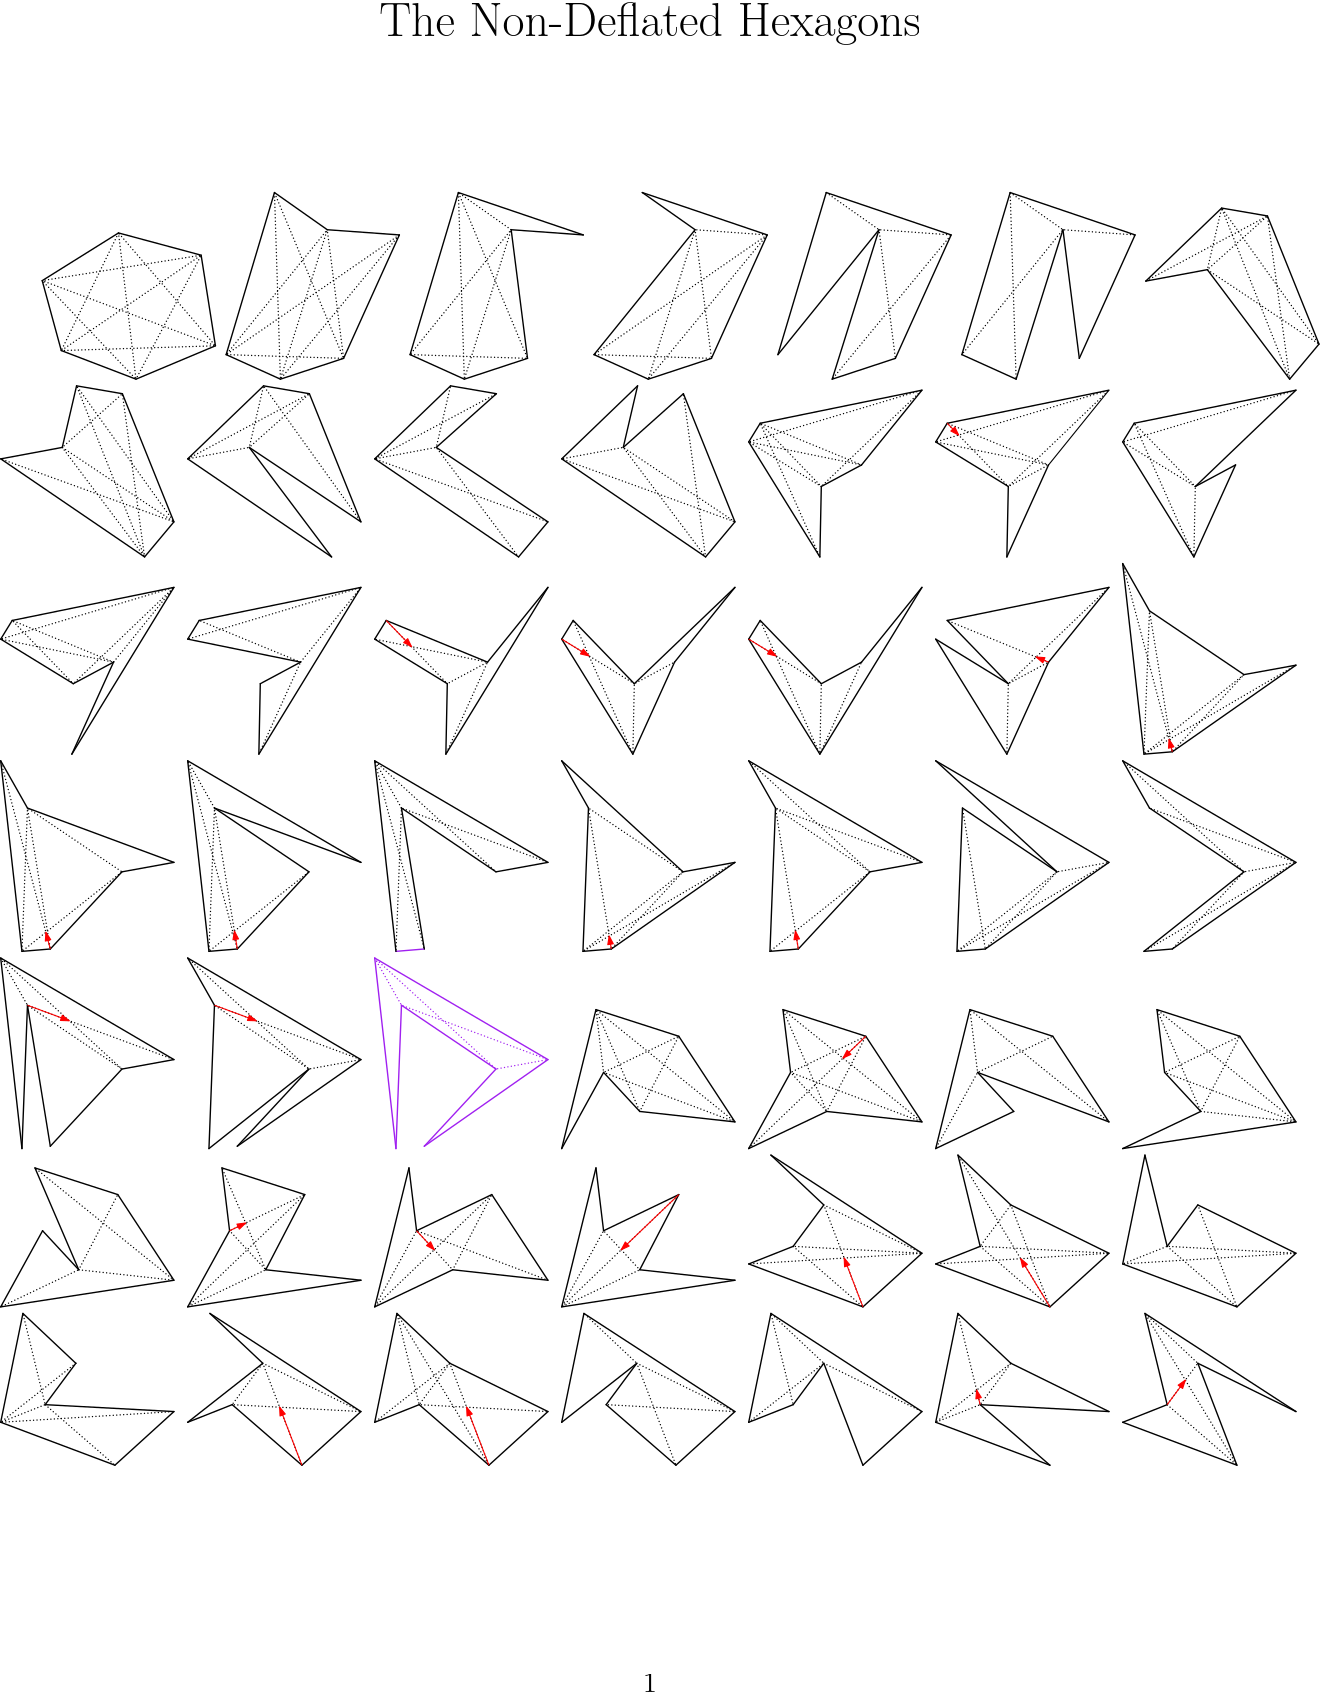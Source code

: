 <?xml version="1.0"?>
<!DOCTYPE ipe SYSTEM "ipe.dtd">
<ipe version="70005" creator="Ipe 7.1.1">
<info created="D:20120604155830" modified="D:20120604162821"/>
<ipestyle name="basic">
<color name="red" value="1 0 0"/>
<color name="green" value="0 1 0"/>
<color name="blue" value="0 0 1"/>
<color name="yellow" value="1 1 0"/>
<color name="orange" value="1 0.647 0"/>
<color name="gold" value="1 0.843 0"/>
<color name="purple" value="0.627 0.125 0.941"/>
<color name="gray" value="0.745"/>
<color name="brown" value="0.647 0.165 0.165"/>
<color name="navy" value="0 0 0.502"/>
<color name="pink" value="1 0.753 0.796"/>
<color name="seagreen" value="0.18 0.545 0.341"/>
<color name="turquoise" value="0.251 0.878 0.816"/>
<color name="violet" value="0.933 0.51 0.933"/>
<color name="darkblue" value="0 0 0.545"/>
<color name="darkcyan" value="0 0.545 0.545"/>
<color name="darkgray" value="0.663"/>
<color name="darkgreen" value="0 0.392 0"/>
<color name="darkmagenta" value="0.545 0 0.545"/>
<color name="darkorange" value="1 0.549 0"/>
<color name="darkred" value="0.545 0 0"/>
<color name="lightblue" value="0.678 0.847 0.902"/>
<color name="lightcyan" value="0.878 1 1"/>
<color name="lightgray" value="0.827"/>
<color name="lightgreen" value="0.565 0.933 0.565"/>
<color name="lightyellow" value="1 1 0.878"/>
<layout paper="612 792" origin="0 0" frame="612 792"/>
</ipestyle>
<ipestyle name="basic">
<symbol name="arrow/arc(spx)">
<path stroke="sym-stroke" fill="sym-stroke" pen="sym-pen">
0 0 m
-1 0.333 l
-1 -0.333 l
h
</path>
</symbol>
<symbol name="arrow/farc(spx)">
<path stroke="sym-stroke" fill="white" pen="sym-pen">
0 0 m
-1 0.333 l
-1 -0.333 l
h
</path>
</symbol>
<symbol name="mark/disk(sx)" transformations="translations">
<path fill="sym-stroke">
0.6 0 0 0.6 0 0 e
</path>
</symbol>
<symbol name="mark/circle(sx)" transformations="translations">
<path fill="sym-stroke">
0.6 0 0 0.6 0 0 e
0.4 0 0 0.4 0 0 e
</path>
</symbol>
<symbol name="mark/fdisk(sfx)" transformations="translations">
<group>
<path fill="sym-fill">
0.5 0 0 0.5 0 0 e
</path>
<path fill="sym-stroke" fillrule="eofill">
0.6 0 0 0.6 0 0 e
0.4 0 0 0.4 0 0 e
</path>
</group>
</symbol>
<symbol name="mark/box(sx)" transformations="translations">
<path fill="sym-stroke" fillrule="eofill">
-0.6 -0.6 m
0.6 -0.6 l
0.6 0.6 l
-0.6 0.6 l
h
-0.4 -0.4 m
0.4 -0.4 l
0.4 0.4 l
-0.4 0.4 l
h
</path>
</symbol>
<symbol name="mark/square(sx)" transformations="translations">
<path fill="sym-stroke">
-0.6 -0.6 m
0.6 -0.6 l
0.6 0.6 l
-0.6 0.6 l
h
</path>
</symbol>
<symbol name="mark/fsquare(sfx)" transformations="translations">
<group>
<path fill="sym-fill">
-0.5 -0.5 m
0.5 -0.5 l
0.5 0.5 l
-0.5 0.5 l
h
</path>
<path fill="sym-stroke" fillrule="eofill">
-0.6 -0.6 m
0.6 -0.6 l
0.6 0.6 l
-0.6 0.6 l
h
-0.4 -0.4 m
0.4 -0.4 l
0.4 0.4 l
-0.4 0.4 l
h
</path>
</group>
</symbol>
<symbol name="mark/cross(sx)" transformations="translations">
<group>
<path fill="sym-stroke">
-0.43 -0.57 m
0.57 0.43 l
0.43 0.57 l
-0.57 -0.43 l
h
</path>
<path fill="sym-stroke">
-0.43 0.57 m
0.57 -0.43 l
0.43 -0.57 l
-0.57 0.43 l
h
</path>
</group>
</symbol>
<symbol name="arrow/fnormal(spx)">
<path stroke="sym-stroke" fill="white" pen="sym-pen">
0 0 m
-1 0.333 l
-1 -0.333 l
h
</path>
</symbol>
<symbol name="arrow/pointed(spx)">
<path stroke="sym-stroke" fill="sym-stroke" pen="sym-pen">
0 0 m
-1 0.333 l
-0.8 0 l
-1 -0.333 l
h
</path>
</symbol>
<symbol name="arrow/fpointed(spx)">
<path stroke="sym-stroke" fill="white" pen="sym-pen">
0 0 m
-1 0.333 l
-0.8 0 l
-1 -0.333 l
h
</path>
</symbol>
<symbol name="arrow/linear(spx)">
<path stroke="sym-stroke" pen="sym-pen">
-1 0.333 m
0 0 l
-1 -0.333 l
</path>
</symbol>
<symbol name="arrow/fdouble(spx)">
<path stroke="sym-stroke" fill="white" pen="sym-pen">
0 0 m
-1 0.333 l
-1 -0.333 l
h
-1 0 m
-2 0.333 l
-2 -0.333 l
h
</path>
</symbol>
<symbol name="arrow/double(spx)">
<path stroke="sym-stroke" fill="sym-stroke" pen="sym-pen">
0 0 m
-1 0.333 l
-1 -0.333 l
h
-1 0 m
-2 0.333 l
-2 -0.333 l
h
</path>
</symbol>
<pen name="heavier" value="0.8"/>
<pen name="fat" value="1.2"/>
<pen name="ultrafat" value="2"/>
<symbolsize name="large" value="5"/>
<symbolsize name="small" value="2"/>
<symbolsize name="tiny" value="1.1"/>
<arrowsize name="large" value="10"/>
<arrowsize name="small" value="5"/>
<arrowsize name="tiny" value="3"/>
<color name="red" value="1 0 0"/>
<color name="green" value="0 1 0"/>
<color name="blue" value="0 0 1"/>
<color name="yellow" value="1 1 0"/>
<color name="orange" value="1 0.647 0"/>
<color name="gold" value="1 0.843 0"/>
<color name="purple" value="0.627 0.125 0.941"/>
<color name="gray" value="0.745"/>
<color name="brown" value="0.647 0.165 0.165"/>
<color name="navy" value="0 0 0.502"/>
<color name="pink" value="1 0.753 0.796"/>
<color name="seagreen" value="0.18 0.545 0.341"/>
<color name="turquoise" value="0.251 0.878 0.816"/>
<color name="violet" value="0.933 0.51 0.933"/>
<color name="darkblue" value="0 0 0.545"/>
<color name="darkcyan" value="0 0.545 0.545"/>
<color name="darkgray" value="0.663"/>
<color name="darkgreen" value="0 0.392 0"/>
<color name="darkmagenta" value="0.545 0 0.545"/>
<color name="darkorange" value="1 0.549 0"/>
<color name="darkred" value="0.545 0 0"/>
<color name="lightblue" value="0.678 0.847 0.902"/>
<color name="lightcyan" value="0.878 1 1"/>
<color name="lightgray" value="0.827"/>
<color name="lightgreen" value="0.565 0.933 0.565"/>
<color name="lightyellow" value="1 1 0.878"/>
<dashstyle name="dashed" value="[4] 0"/>
<dashstyle name="dotted" value="[1 3] 0"/>
<dashstyle name="dash dotted" value="[4 2 1 2] 0"/>
<dashstyle name="dash dot dotted" value="[4 2 1 2 1 2] 0"/>
<textsize name="large" value="\large"/>
<textsize name="Large" value="\Large"/>
<textsize name="LARGE" value="\LARGE"/>
<textsize name="huge" value="\huge"/>
<textsize name="Huge" value="\Huge"/>
<textsize name="small" value="\small"/>
<textsize name="footnote" value="\footnotesize"/>
<textsize name="tiny" value="\tiny"/>
<textstyle name="center" begin="\begin{center}" end="\end{center}"/>
<textstyle name="itemize" begin="\begin{itemize}" end="\end{itemize}"/>
<textstyle name="item" begin="\begin{itemize}\item{}" end="\end{itemize}"/>
<gridsize name="4 pts" value="4"/>
<gridsize name="8 pts (~3 mm)" value="8"/>
<gridsize name="16 pts (~6 mm)" value="16"/>
<gridsize name="32 pts (~12 mm)" value="32"/>
<gridsize name="10 pts (~3.5 mm)" value="10"/>
<gridsize name="20 pts (~7 mm)" value="20"/>
<gridsize name="14 pts (~5 mm)" value="14"/>
<gridsize name="28 pts (~10 mm)" value="28"/>
<gridsize name="56 pts (~20 mm)" value="56"/>
<anglesize name="90 deg" value="90"/>
<anglesize name="60 deg" value="60"/>
<anglesize name="45 deg" value="45"/>
<anglesize name="30 deg" value="30"/>
<anglesize name="22.5 deg" value="22.5"/>
<tiling name="falling" angle="-60" step="4" width="1"/>
<tiling name="rising" angle="30" step="4" width="1"/>
</ipestyle>
<page>
<layer name="alpha"/>
<view layers="alpha" active="alpha"/>
<text layer="alpha" matrix="1 0 0 1 208.509 668.194" pos="0 0" stroke="0" type="label" valign="baseline" size="17.215">The</text>
<text matrix="1 0 0 1 240.993 668.194" pos="0 0" stroke="0" type="label" valign="baseline" size="17.215">Non-Deflated</text>
<text matrix="1 0 0 1 337.554 668.194" pos="0 0" stroke="0" type="label" valign="baseline" size="17.215">Hexagons</text>
<path stroke="0" pen="0.5" cap="1" join="1">
144.408 589.277 m
149.558 556.665 l
</path>
<path stroke="0" pen="0.5" cap="1" join="1">
149.558 556.665 m
120.95 544.65 l
</path>
<path stroke="0" pen="0.5" cap="1" join="1">
120.95 544.65 m
94.0597 554.949 l
</path>
<path stroke="0" pen="0.5" cap="1" join="1">
94.0597 554.949 m
87.194 580.123 l
</path>
<path stroke="0" pen="0.5" cap="1" join="1">
87.194 580.123 m
114.657 597.287 l
</path>
<path stroke="0" pen="0.5" cap="1" join="1">
114.657 597.287 m
144.408 589.277 l
</path>
<path stroke="0" dash="[0 1.25] 0.625" pen="0.5" cap="1" join="1">
144.408 589.277 m
120.95 544.65 l
</path>
<path stroke="0" dash="[0 1.25] 0.625" pen="0.5" cap="1" join="1">
144.408 589.277 m
94.0597 554.949 l
</path>
<path stroke="0" dash="[0 1.25] 0.625" pen="0.5" cap="1" join="1">
144.408 589.277 m
87.194 580.123 l
</path>
<path stroke="0" dash="[0 1.25] 0.625" pen="0.5" cap="1" join="1">
149.558 556.665 m
94.0597 554.949 l
</path>
<path stroke="0" dash="[0 1.25] 0.625" pen="0.5" cap="1" join="1">
149.558 556.665 m
87.194 580.123 l
</path>
<path stroke="0" dash="[0 1.25] 0.625" pen="0.5" cap="1" join="1">
149.558 556.665 m
114.657 597.287 l
</path>
<path stroke="0" dash="[0 1.25] 0.625" pen="0.5" cap="1" join="1">
120.95 544.65 m
87.194 580.123 l
</path>
<path stroke="0" dash="[0 1.25] 0.625" pen="0.5" cap="1" join="1">
120.95 544.65 m
114.657 597.287 l
</path>
<path stroke="0" dash="[0 1.25] 0.625" pen="0.5" cap="1" join="1">
94.0597 554.949 m
114.657 597.287 l
</path>
<path stroke="0" pen="0.5" cap="1" join="1">
195.697 552.144 m
172.947 544.65 l
</path>
<path stroke="0" pen="0.5" cap="1" join="1">
172.947 544.65 m
153.408 553.483 l
</path>
<path stroke="0" pen="0.5" cap="1" join="1">
153.408 553.483 m
170.806 611.831 l
</path>
<path stroke="0" pen="0.5" cap="1" join="1">
170.806 611.831 m
189.809 598.449 l
</path>
<path stroke="0" pen="0.5" cap="1" join="1">
189.809 598.449 m
215.771 596.575 l
</path>
<path stroke="0" pen="0.5" cap="1" join="1">
215.771 596.575 m
195.697 552.144 l
</path>
<path stroke="0" dash="[0 1.25] 0.625" pen="0.5" cap="1" join="1">
195.697 552.144 m
153.408 553.483 l
</path>
<path stroke="0" dash="[0 1.25] 0.625" pen="0.5" cap="1" join="1">
195.697 552.144 m
170.806 611.831 l
</path>
<path stroke="0" dash="[0 1.25] 0.625" pen="0.5" cap="1" join="1">
195.697 552.144 m
189.809 598.449 l
</path>
<path stroke="0" dash="[0 1.25] 0.625" pen="0.5" cap="1" join="1">
172.947 544.65 m
170.806 611.831 l
</path>
<path stroke="0" dash="[0 1.25] 0.625" pen="0.5" cap="1" join="1">
172.947 544.65 m
189.809 598.449 l
</path>
<path stroke="0" dash="[0 1.25] 0.625" pen="0.5" cap="1" join="1">
172.947 544.65 m
215.771 596.575 l
</path>
<path stroke="0" dash="[0 1.25] 0.625" pen="0.5" cap="1" join="1">
153.408 553.483 m
189.809 598.449 l
</path>
<path stroke="0" dash="[0 1.25] 0.625" pen="0.5" cap="1" join="1">
153.408 553.483 m
215.771 596.575 l
</path>
<path stroke="0" pen="0.5" cap="1" join="1">
261.911 552.144 m
239.161 544.65 l
</path>
<path stroke="0" pen="0.5" cap="1" join="1">
239.161 544.65 m
219.622 553.483 l
</path>
<path stroke="0" pen="0.5" cap="1" join="1">
219.622 553.483 m
237.02 611.831 l
</path>
<path stroke="0" pen="0.5" cap="1" join="1">
237.02 611.831 m
281.985 596.575 l
</path>
<path stroke="0" pen="0.5" cap="1" join="1">
281.985 596.575 m
256.023 598.449 l
</path>
<path stroke="0" pen="0.5" cap="1" join="1">
256.023 598.449 m
261.911 552.144 l
</path>
<path stroke="0" dash="[0 1.25] 0.625" pen="0.5" cap="1" join="1">
261.911 552.144 m
219.622 553.483 l
</path>
<path stroke="0" dash="[0 1.25] 0.625" pen="0.5" cap="1" join="1">
261.911 552.144 m
237.02 611.831 l
</path>
<path stroke="0" dash="[0 1.25] 0.625" pen="0.5" cap="1" join="1">
239.161 544.65 m
237.02 611.831 l
</path>
<path stroke="0" dash="[0 1.25] 0.625" pen="0.5" cap="1" join="1">
239.161 544.65 m
256.023 598.449 l
</path>
<path stroke="0" dash="[0 1.25] 0.625" pen="0.5" cap="1" join="1">
219.622 553.483 m
256.023 598.449 l
</path>
<path stroke="0" dash="[0 1.25] 0.625" pen="0.5" cap="1" join="1">
237.02 611.831 m
256.023 598.449 l
</path>
<path stroke="0" pen="0.5" cap="1" join="1">
328.125 552.144 m
305.375 544.65 l
</path>
<path stroke="0" pen="0.5" cap="1" join="1">
305.375 544.65 m
285.836 553.483 l
</path>
<path stroke="0" pen="0.5" cap="1" join="1">
285.836 553.483 m
322.237 598.449 l
</path>
<path stroke="0" pen="0.5" cap="1" join="1">
322.237 598.449 m
303.234 611.831 l
</path>
<path stroke="0" pen="0.5" cap="1" join="1">
303.234 611.831 m
348.199 596.575 l
</path>
<path stroke="0" pen="0.5" cap="1" join="1">
348.199 596.575 m
328.125 552.144 l
</path>
<path stroke="0" dash="[0 1.25] 0.625" pen="0.5" cap="1" join="1">
328.125 552.144 m
285.836 553.483 l
</path>
<path stroke="0" dash="[0 1.25] 0.625" pen="0.5" cap="1" join="1">
328.125 552.144 m
322.237 598.449 l
</path>
<path stroke="0" dash="[0 1.25] 0.625" pen="0.5" cap="1" join="1">
305.375 544.65 m
322.237 598.449 l
</path>
<path stroke="0" dash="[0 1.25] 0.625" pen="0.5" cap="1" join="1">
305.375 544.65 m
348.199 596.575 l
</path>
<path stroke="0" dash="[0 1.25] 0.625" pen="0.5" cap="1" join="1">
285.836 553.483 m
348.199 596.575 l
</path>
<path stroke="0" dash="[0 1.25] 0.625" pen="0.5" cap="1" join="1">
322.237 598.449 m
348.199 596.575 l
</path>
<path stroke="0" pen="0.5" cap="1" join="1">
394.339 552.144 m
371.589 544.65 l
</path>
<path stroke="0" pen="0.5" cap="1" join="1">
371.589 544.65 m
388.451 598.449 l
</path>
<path stroke="0" pen="0.5" cap="1" join="1">
388.451 598.449 m
352.05 553.483 l
</path>
<path stroke="0" pen="0.5" cap="1" join="1">
352.05 553.483 m
369.448 611.831 l
</path>
<path stroke="0" pen="0.5" cap="1" join="1">
369.448 611.831 m
414.413 596.575 l
</path>
<path stroke="0" pen="0.5" cap="1" join="1">
414.413 596.575 m
394.339 552.144 l
</path>
<path stroke="0" dash="[0 1.25] 0.625" pen="0.5" cap="1" join="1">
394.339 552.144 m
388.451 598.449 l
</path>
<path stroke="0" dash="[0 1.25] 0.625" pen="0.5" cap="1" join="1">
371.589 544.65 m
414.413 596.575 l
</path>
<path stroke="0" dash="[0 1.25] 0.625" pen="0.5" cap="1" join="1">
388.451 598.449 m
369.448 611.831 l
</path>
<path stroke="0" dash="[0 1.25] 0.625" pen="0.5" cap="1" join="1">
388.451 598.449 m
414.413 596.575 l
</path>
<path stroke="0" pen="0.5" cap="1" join="1">
460.553 552.144 m
454.665 598.449 l
</path>
<path stroke="0" pen="0.5" cap="1" join="1">
454.665 598.449 m
437.803 544.65 l
</path>
<path stroke="0" pen="0.5" cap="1" join="1">
437.803 544.65 m
418.264 553.483 l
</path>
<path stroke="0" pen="0.5" cap="1" join="1">
418.264 553.483 m
435.662 611.831 l
</path>
<path stroke="0" pen="0.5" cap="1" join="1">
435.662 611.831 m
480.627 596.575 l
</path>
<path stroke="0" pen="0.5" cap="1" join="1">
480.627 596.575 m
460.553 552.144 l
</path>
<path stroke="0" dash="[0 1.25] 0.625" pen="0.5" cap="1" join="1">
454.665 598.449 m
418.264 553.483 l
</path>
<path stroke="0" dash="[0 1.25] 0.625" pen="0.5" cap="1" join="1">
454.665 598.449 m
435.662 611.831 l
</path>
<path stroke="0" dash="[0 1.25] 0.625" pen="0.5" cap="1" join="1">
454.665 598.449 m
480.627 596.575 l
</path>
<path stroke="0" dash="[0 1.25] 0.625" pen="0.5" cap="1" join="1">
437.803 544.65 m
435.662 611.831 l
</path>
<path stroke="0" pen="0.5" cap="1" join="1">
511.792 606.238 m
528.284 603.403 l
</path>
<path stroke="0" pen="0.5" cap="1" join="1">
528.284 603.403 m
546.838 557.277 l
</path>
<path stroke="0" pen="0.5" cap="1" join="1">
546.838 557.277 m
536.273 544.65 l
</path>
<path stroke="0" pen="0.5" cap="1" join="1">
536.273 544.65 m
506.638 584.077 l
</path>
<path stroke="0" pen="0.5" cap="1" join="1">
506.638 584.077 m
484.477 579.954 l
</path>
<path stroke="0" pen="0.5" cap="1" join="1">
484.477 579.954 m
511.792 606.238 l
</path>
<path stroke="0" dash="[0 1.25] 0.625" pen="0.5" cap="1" join="1">
511.792 606.238 m
546.838 557.277 l
</path>
<path stroke="0" dash="[0 1.25] 0.625" pen="0.5" cap="1" join="1">
511.792 606.238 m
536.273 544.65 l
</path>
<path stroke="0" dash="[0 1.25] 0.625" pen="0.5" cap="1" join="1">
511.792 606.238 m
506.638 584.077 l
</path>
<path stroke="0" dash="[0 1.25] 0.625" pen="0.5" cap="1" join="1">
528.284 603.403 m
536.273 544.65 l
</path>
<path stroke="0" dash="[0 1.25] 0.625" pen="0.5" cap="1" join="1">
528.284 603.403 m
506.638 584.077 l
</path>
<path stroke="0" dash="[0 1.25] 0.625" pen="0.5" cap="1" join="1">
528.284 603.403 m
484.477 579.954 l
</path>
<path stroke="0" dash="[0 1.25] 0.625" pen="0.5" cap="1" join="1">
546.838 557.277 m
506.638 584.077 l
</path>
<path stroke="0" pen="0.5" cap="1" join="1">
99.5652 542.242 m
116.057 539.407 l
</path>
<path stroke="0" pen="0.5" cap="1" join="1">
116.057 539.407 m
134.611 493.281 l
</path>
<path stroke="0" pen="0.5" cap="1" join="1">
134.611 493.281 m
124.046 480.654 l
</path>
<path stroke="0" pen="0.5" cap="1" join="1">
124.046 480.654 m
72.25 515.958 l
</path>
<path stroke="0" pen="0.5" cap="1" join="1">
72.25 515.958 m
94.4114 520.081 l
</path>
<path stroke="0" pen="0.5" cap="1" join="1">
94.4114 520.081 m
99.5652 542.242 l
</path>
<path stroke="0" dash="[0 1.25] 0.625" pen="0.5" cap="1" join="1">
99.5652 542.242 m
134.611 493.281 l
</path>
<path stroke="0" dash="[0 1.25] 0.625" pen="0.5" cap="1" join="1">
99.5652 542.242 m
124.046 480.654 l
</path>
<path stroke="0" dash="[0 1.25] 0.625" pen="0.5" cap="1" join="1">
116.057 539.407 m
124.046 480.654 l
</path>
<path stroke="0" dash="[0 1.25] 0.625" pen="0.5" cap="1" join="1">
116.057 539.407 m
94.4114 520.081 l
</path>
<path stroke="0" dash="[0 1.25] 0.625" pen="0.5" cap="1" join="1">
134.611 493.281 m
72.25 515.958 l
</path>
<path stroke="0" dash="[0 1.25] 0.625" pen="0.5" cap="1" join="1">
134.611 493.281 m
94.4114 520.081 l
</path>
<path stroke="0" dash="[0 1.25] 0.625" pen="0.5" cap="1" join="1">
124.046 480.654 m
94.4114 520.081 l
</path>
<path stroke="0" pen="0.5" cap="1" join="1">
166.886 542.242 m
183.378 539.407 l
</path>
<path stroke="0" pen="0.5" cap="1" join="1">
183.378 539.407 m
201.932 493.281 l
</path>
<path stroke="0" pen="0.5" cap="1" join="1">
201.932 493.281 m
161.732 520.081 l
</path>
<path stroke="0" pen="0.5" cap="1" join="1">
161.732 520.081 m
191.367 480.654 l
</path>
<path stroke="0" pen="0.5" cap="1" join="1">
191.367 480.654 m
139.571 515.958 l
</path>
<path stroke="0" pen="0.5" cap="1" join="1">
139.571 515.958 m
166.886 542.242 l
</path>
<path stroke="0" dash="[0 1.25] 0.625" pen="0.5" cap="1" join="1">
166.886 542.242 m
201.932 493.281 l
</path>
<path stroke="0" dash="[0 1.25] 0.625" pen="0.5" cap="1" join="1">
166.886 542.242 m
161.732 520.081 l
</path>
<path stroke="0" dash="[0 1.25] 0.625" pen="0.5" cap="1" join="1">
183.378 539.407 m
161.732 520.081 l
</path>
<path stroke="0" dash="[0 1.25] 0.625" pen="0.5" cap="1" join="1">
183.378 539.407 m
139.571 515.958 l
</path>
<path stroke="0" dash="[0 1.25] 0.625" pen="0.5" cap="1" join="1">
161.732 520.081 m
139.571 515.958 l
</path>
<path stroke="0" pen="0.5" cap="1" join="1">
234.207 542.242 m
250.699 539.407 l
</path>
<path stroke="0" pen="0.5" cap="1" join="1">
250.699 539.407 m
229.053 520.081 l
</path>
<path stroke="0" pen="0.5" cap="1" join="1">
229.053 520.081 m
269.253 493.281 l
</path>
<path stroke="0" pen="0.5" cap="1" join="1">
269.253 493.281 m
258.688 480.654 l
</path>
<path stroke="0" pen="0.5" cap="1" join="1">
258.688 480.654 m
206.892 515.958 l
</path>
<path stroke="0" pen="0.5" cap="1" join="1">
206.892 515.958 m
234.207 542.242 l
</path>
<path stroke="0" dash="[0 1.25] 0.625" pen="0.5" cap="1" join="1">
234.207 542.242 m
229.053 520.081 l
</path>
<path stroke="0" dash="[0 1.25] 0.625" pen="0.5" cap="1" join="1">
250.699 539.407 m
206.892 515.958 l
</path>
<path stroke="0" dash="[0 1.25] 0.625" pen="0.5" cap="1" join="1">
229.053 520.081 m
258.688 480.654 l
</path>
<path stroke="0" dash="[0 1.25] 0.625" pen="0.5" cap="1" join="1">
229.053 520.081 m
206.892 515.958 l
</path>
<path stroke="0" dash="[0 1.25] 0.625" pen="0.5" cap="1" join="1">
269.253 493.281 m
206.892 515.958 l
</path>
<path stroke="0" pen="0.5" cap="1" join="1">
301.528 542.242 m
296.374 520.081 l
</path>
<path stroke="0" pen="0.5" cap="1" join="1">
296.374 520.081 m
318.02 539.407 l
</path>
<path stroke="0" pen="0.5" cap="1" join="1">
318.02 539.407 m
336.574 493.281 l
</path>
<path stroke="0" pen="0.5" cap="1" join="1">
336.574 493.281 m
326.009 480.654 l
</path>
<path stroke="0" pen="0.5" cap="1" join="1">
326.009 480.654 m
274.213 515.958 l
</path>
<path stroke="0" pen="0.5" cap="1" join="1">
274.213 515.958 m
301.528 542.242 l
</path>
<path stroke="0" dash="[0 1.25] 0.625" pen="0.5" cap="1" join="1">
296.374 520.081 m
336.574 493.281 l
</path>
<path stroke="0" dash="[0 1.25] 0.625" pen="0.5" cap="1" join="1">
296.374 520.081 m
326.009 480.654 l
</path>
<path stroke="0" dash="[0 1.25] 0.625" pen="0.5" cap="1" join="1">
296.374 520.081 m
274.213 515.958 l
</path>
<path stroke="0" dash="[0 1.25] 0.625" pen="0.5" cap="1" join="1">
318.02 539.407 m
326.009 480.654 l
</path>
<path stroke="0" dash="[0 1.25] 0.625" pen="0.5" cap="1" join="1">
336.574 493.281 m
274.213 515.958 l
</path>
<path stroke="0" pen="0.5" cap="1" join="1">
341.534 522.055 m
345.674 528.783 l
</path>
<path stroke="0" pen="0.5" cap="1" join="1">
345.674 528.783 m
403.895 540.686 l
</path>
<path stroke="0" pen="0.5" cap="1" join="1">
403.895 540.686 m
382.159 513.775 l
</path>
<path stroke="0" pen="0.5" cap="1" join="1">
382.159 513.775 m
367.669 506.012 l
</path>
<path stroke="0" pen="0.5" cap="1" join="1">
367.669 506.012 m
367.151 480.654 l
</path>
<path stroke="0" pen="0.5" cap="1" join="1">
367.151 480.654 m
341.534 522.055 l
</path>
<path stroke="0" dash="[0 1.25] 0.625" pen="0.5" cap="1" join="1">
341.534 522.055 m
403.895 540.686 l
</path>
<path stroke="0" dash="[0 1.25] 0.625" pen="0.5" cap="1" join="1">
341.534 522.055 m
382.159 513.775 l
</path>
<path stroke="0" dash="[0 1.25] 0.625" pen="0.5" cap="1" join="1">
341.534 522.055 m
367.669 506.012 l
</path>
<path stroke="0" dash="[0 1.25] 0.625" pen="0.5" cap="1" join="1">
345.674 528.783 m
382.159 513.775 l
</path>
<path stroke="0" dash="[0 1.25] 0.625" pen="0.5" cap="1" join="1">
345.674 528.783 m
367.669 506.012 l
</path>
<path stroke="0" dash="[0 1.25] 0.625" pen="0.5" cap="1" join="1">
345.674 528.783 m
367.151 480.654 l
</path>
<path stroke="0" dash="[0 1.25] 0.625" pen="0.5" cap="1" join="1">
403.895 540.686 m
367.669 506.012 l
</path>
<path stroke="0" pen="0.5" cap="1" join="1">
408.854 522.055 m
412.994 528.783 l
</path>
<path stroke="0" pen="0.5" cap="1" join="1">
412.994 528.783 m
471.215 540.686 l
</path>
<path stroke="0" pen="0.5" cap="1" join="1">
449.479 513.775 m
434.471 480.654 l
</path>
<path stroke="0" pen="0.5" cap="1" join="1">
434.471 480.654 m
434.989 506.012 l
</path>
<path stroke="0" pen="0.5" cap="1" join="1">
434.989 506.012 m
408.854 522.055 l
</path>
<path stroke="0" dash="[0 1.25] 0.625" pen="0.5" cap="1" join="1">
408.854 522.055 m
471.215 540.686 l
</path>
<path stroke="0" dash="[0 1.25] 0.625" pen="0.5" cap="1" join="1">
408.854 522.055 m
449.479 513.775 l
</path>
<path stroke="0" dash="[0 1.25] 0.625" pen="0.5" cap="1" join="1">
412.994 528.783 m
449.479 513.775 l
</path>
<path stroke="0" dash="[0 1.25] 0.625" pen="0.5" cap="1" join="1">
412.994 528.783 m
434.989 506.012 l
</path>
<path stroke="0" dash="[0 1.25] 0.625" pen="0.5" cap="1" join="1">
471.215 540.686 m
434.989 506.012 l
</path>
<path stroke="0" dash="[0 1.25] 0.625" pen="0.5" cap="1" join="1">
449.479 513.775 m
434.989 506.012 l
</path>
<path stroke="0" pen="0.5" cap="1" join="1">
476.175 522.055 m
480.315 528.783 l
</path>
<path stroke="0" pen="0.5" cap="1" join="1">
480.315 528.783 m
538.536 540.686 l
</path>
<path stroke="0" pen="0.5" cap="1" join="1">
538.536 540.686 m
502.31 506.012 l
</path>
<path stroke="0" pen="0.5" cap="1" join="1">
502.31 506.012 m
516.8 513.775 l
</path>
<path stroke="0" pen="0.5" cap="1" join="1">
516.8 513.775 m
501.792 480.654 l
</path>
<path stroke="0" pen="0.5" cap="1" join="1">
501.792 480.654 m
476.175 522.055 l
</path>
<path stroke="0" dash="[0 1.25] 0.625" pen="0.5" cap="1" join="1">
476.175 522.055 m
538.536 540.686 l
</path>
<path stroke="0" dash="[0 1.25] 0.625" pen="0.5" cap="1" join="1">
476.175 522.055 m
502.31 506.012 l
</path>
<path stroke="0" dash="[0 1.25] 0.625" pen="0.5" cap="1" join="1">
480.315 528.783 m
502.31 506.012 l
</path>
<path stroke="0" dash="[0 1.25] 0.625" pen="0.5" cap="1" join="1">
480.315 528.783 m
501.792 480.654 l
</path>
<path stroke="0" dash="[0 1.25] 0.625" pen="0.5" cap="1" join="1">
502.31 506.012 m
501.792 480.654 l
</path>
<path stroke="0" pen="0.5" cap="1" join="1">
72.25 451.058 m
76.3901 457.786 l
</path>
<path stroke="0" pen="0.5" cap="1" join="1">
76.3901 457.786 m
134.611 469.689 l
</path>
<path stroke="0" pen="0.5" cap="1" join="1">
134.611 469.689 m
97.8671 409.657 l
</path>
<path stroke="0" pen="0.5" cap="1" join="1">
97.8671 409.657 m
112.875 442.778 l
</path>
<path stroke="0" pen="0.5" cap="1" join="1">
112.875 442.778 m
98.3846 435.015 l
</path>
<path stroke="0" pen="0.5" cap="1" join="1">
98.3846 435.015 m
72.25 451.058 l
</path>
<path stroke="0" dash="[0 1.25] 0.625" pen="0.5" cap="1" join="1">
72.25 451.058 m
134.611 469.689 l
</path>
<path stroke="0" dash="[0 1.25] 0.625" pen="0.5" cap="1" join="1">
72.25 451.058 m
112.875 442.778 l
</path>
<path stroke="0" dash="[0 1.25] 0.625" pen="0.5" cap="1" join="1">
76.3901 457.786 m
112.875 442.778 l
</path>
<path stroke="0" dash="[0 1.25] 0.625" pen="0.5" cap="1" join="1">
76.3901 457.786 m
98.3846 435.015 l
</path>
<path stroke="0" dash="[0 1.25] 0.625" pen="0.5" cap="1" join="1">
134.611 469.689 m
112.875 442.778 l
</path>
<path stroke="0" dash="[0 1.25] 0.625" pen="0.5" cap="1" join="1">
134.611 469.689 m
98.3846 435.015 l
</path>
<path stroke="0" pen="0.5" cap="1" join="1">
139.571 451.058 m
143.711 457.786 l
</path>
<path stroke="0" pen="0.5" cap="1" join="1">
143.711 457.786 m
201.932 469.689 l
</path>
<path stroke="0" pen="0.5" cap="1" join="1">
201.932 469.689 m
165.188 409.657 l
</path>
<path stroke="0" pen="0.5" cap="1" join="1">
165.188 409.657 m
165.706 435.015 l
</path>
<path stroke="0" pen="0.5" cap="1" join="1">
165.706 435.015 m
180.196 442.778 l
</path>
<path stroke="0" pen="0.5" cap="1" join="1">
180.196 442.778 m
139.571 451.058 l
</path>
<path stroke="0" dash="[0 1.25] 0.625" pen="0.5" cap="1" join="1">
139.571 451.058 m
201.932 469.689 l
</path>
<path stroke="0" dash="[0 1.25] 0.625" pen="0.5" cap="1" join="1">
143.711 457.786 m
180.196 442.778 l
</path>
<path stroke="0" dash="[0 1.25] 0.625" pen="0.5" cap="1" join="1">
201.932 469.689 m
180.196 442.778 l
</path>
<path stroke="0" dash="[0 1.25] 0.625" pen="0.5" cap="1" join="1">
165.188 409.657 m
180.196 442.778 l
</path>
<path stroke="0" pen="0.5" cap="1" join="1">
206.892 451.058 m
211.032 457.786 l
</path>
<path stroke="0" pen="0.5" cap="1" join="1">
211.032 457.786 m
247.517 442.778 l
</path>
<path stroke="0" pen="0.5" cap="1" join="1">
247.517 442.778 m
269.253 469.689 l
</path>
<path stroke="0" pen="0.5" cap="1" join="1">
269.253 469.689 m
232.509 409.657 l
</path>
<path stroke="0" pen="0.5" cap="1" join="1">
232.509 409.657 m
233.027 435.015 l
</path>
<path stroke="0" pen="0.5" cap="1" join="1">
233.027 435.015 m
206.892 451.058 l
</path>
<path stroke="0" dash="[0 1.25] 0.625" pen="0.5" cap="1" join="1">
206.892 451.058 m
247.517 442.778 l
</path>
<path stroke="0" dash="[0 1.25] 0.625" pen="0.5" cap="1" join="1">
211.032 457.786 m
233.027 435.015 l
</path>
<path stroke="0" dash="[0 1.25] 0.625" pen="0.5" cap="1" join="1">
247.517 442.778 m
232.509 409.657 l
</path>
<path stroke="0" dash="[0 1.25] 0.625" pen="0.5" cap="1" join="1">
247.517 442.778 m
233.027 435.015 l
</path>
<path stroke="0" pen="0.5" cap="1" join="1">
274.213 451.058 m
278.353 457.786 l
</path>
<path stroke="0" pen="0.5" cap="1" join="1">
278.353 457.786 m
300.348 435.015 l
</path>
<path stroke="0" pen="0.5" cap="1" join="1">
300.348 435.015 m
336.574 469.689 l
</path>
<path stroke="0" pen="0.5" cap="1" join="1">
336.574 469.689 m
314.838 442.778 l
</path>
<path stroke="0" pen="0.5" cap="1" join="1">
314.838 442.778 m
299.83 409.657 l
</path>
<path stroke="0" pen="0.5" cap="1" join="1">
299.83 409.657 m
274.213 451.058 l
</path>
<path stroke="0" dash="[0 1.25] 0.625" pen="0.5" cap="1" join="1">
274.213 451.058 m
300.348 435.015 l
</path>
<path stroke="0" dash="[0 1.25] 0.625" pen="0.5" cap="1" join="1">
278.353 457.786 m
299.83 409.657 l
</path>
<path stroke="0" dash="[0 1.25] 0.625" pen="0.5" cap="1" join="1">
300.348 435.015 m
314.838 442.778 l
</path>
<path stroke="0" dash="[0 1.25] 0.625" pen="0.5" cap="1" join="1">
300.348 435.015 m
299.83 409.657 l
</path>
<path stroke="0" pen="0.5" cap="1" join="1">
341.533 451.058 m
345.673 457.786 l
</path>
<path stroke="0" pen="0.5" cap="1" join="1">
345.673 457.786 m
367.668 435.015 l
</path>
<path stroke="0" pen="0.5" cap="1" join="1">
367.668 435.015 m
382.158 442.778 l
</path>
<path stroke="0" pen="0.5" cap="1" join="1">
382.158 442.778 m
403.894 469.689 l
</path>
<path stroke="0" pen="0.5" cap="1" join="1">
403.894 469.689 m
367.15 409.657 l
</path>
<path stroke="0" pen="0.5" cap="1" join="1">
367.15 409.657 m
341.533 451.058 l
</path>
<path stroke="0" dash="[0 1.25] 0.625" pen="0.5" cap="1" join="1">
341.533 451.058 m
367.668 435.015 l
</path>
<path stroke="0" dash="[0 1.25] 0.625" pen="0.5" cap="1" join="1">
345.673 457.786 m
367.15 409.657 l
</path>
<path stroke="0" dash="[0 1.25] 0.625" pen="0.5" cap="1" join="1">
367.668 435.015 m
367.15 409.657 l
</path>
<path stroke="0" dash="[0 1.25] 0.625" pen="0.5" cap="1" join="1">
382.158 442.778 m
367.15 409.657 l
</path>
<path stroke="0" pen="0.5" cap="1" join="1">
408.854 451.058 m
434.989 435.015 l
</path>
<path stroke="0" pen="0.5" cap="1" join="1">
434.989 435.015 m
412.994 457.786 l
</path>
<path stroke="0" pen="0.5" cap="1" join="1">
412.994 457.786 m
471.215 469.689 l
</path>
<path stroke="0" pen="0.5" cap="1" join="1">
471.215 469.689 m
449.479 442.778 l
</path>
<path stroke="0" pen="0.5" cap="1" join="1">
449.479 442.778 m
434.471 409.657 l
</path>
<path stroke="0" pen="0.5" cap="1" join="1">
434.471 409.657 m
408.854 451.058 l
</path>
<path stroke="0" dash="[0 1.25] 0.625" pen="0.5" cap="1" join="1">
434.989 435.015 m
471.215 469.689 l
</path>
<path stroke="0" dash="[0 1.25] 0.625" pen="0.5" cap="1" join="1">
434.989 435.015 m
449.479 442.778 l
</path>
<path stroke="0" dash="[0 1.25] 0.625" pen="0.5" cap="1" join="1">
434.989 435.015 m
434.471 409.657 l
</path>
<path stroke="0" dash="[0 1.25] 0.625" pen="0.5" cap="1" join="1">
412.994 457.786 m
449.479 442.778 l
</path>
<path stroke="0" pen="0.5" cap="1" join="1">
494.033 410.507 m
483.828 409.657 l
</path>
<path stroke="0" pen="0.5" cap="1" join="1">
483.828 409.657 m
476.175 478.255 l
</path>
<path stroke="0" pen="0.5" cap="1" join="1">
476.175 478.255 m
485.813 461.247 l
</path>
<path stroke="0" pen="0.5" cap="1" join="1">
485.813 461.247 m
519.828 438.287 l
</path>
<path stroke="0" pen="0.5" cap="1" join="1">
519.828 438.287 m
538.537 441.688 l
</path>
<path stroke="0" pen="0.5" cap="1" join="1">
538.537 441.688 m
494.033 410.507 l
</path>
<path stroke="0" dash="[0 1.25] 0.625" pen="0.5" cap="1" join="1">
494.033 410.507 m
476.175 478.255 l
</path>
<path stroke="0" dash="[0 1.25] 0.625" pen="0.5" cap="1" join="1">
494.033 410.507 m
485.813 461.247 l
</path>
<path stroke="0" dash="[0 1.25] 0.625" pen="0.5" cap="1" join="1">
494.033 410.507 m
519.828 438.287 l
</path>
<path stroke="0" dash="[0 1.25] 0.625" pen="0.5" cap="1" join="1">
483.828 409.657 m
485.813 461.247 l
</path>
<path stroke="0" dash="[0 1.25] 0.625" pen="0.5" cap="1" join="1">
483.828 409.657 m
519.828 438.287 l
</path>
<path stroke="0" dash="[0 1.25] 0.625" pen="0.5" cap="1" join="1">
483.828 409.657 m
538.537 441.688 l
</path>
<path stroke="0" pen="0.5" cap="1" join="1">
90.1081 339.511 m
79.9035 338.661 l
</path>
<path stroke="0" pen="0.5" cap="1" join="1">
79.9035 338.661 m
72.25 407.259 l
</path>
<path stroke="0" pen="0.5" cap="1" join="1">
72.25 407.259 m
81.8877 390.251 l
</path>
<path stroke="0" pen="0.5" cap="1" join="1">
81.8877 390.251 m
134.612 370.692 l
</path>
<path stroke="0" pen="0.5" cap="1" join="1">
134.612 370.692 m
115.903 367.291 l
</path>
<path stroke="0" pen="0.5" cap="1" join="1">
115.903 367.291 m
90.1081 339.511 l
</path>
<path stroke="0" dash="[0 1.25] 0.625" pen="0.5" cap="1" join="1">
90.1081 339.511 m
72.25 407.259 l
</path>
<path stroke="0" dash="[0 1.25] 0.625" pen="0.5" cap="1" join="1">
90.1081 339.511 m
81.8877 390.251 l
</path>
<path stroke="0" dash="[0 1.25] 0.625" pen="0.5" cap="1" join="1">
79.9035 338.661 m
81.8877 390.251 l
</path>
<path stroke="0" dash="[0 1.25] 0.625" pen="0.5" cap="1" join="1">
79.9035 338.661 m
115.903 367.291 l
</path>
<path stroke="0" dash="[0 1.25] 0.625" pen="0.5" cap="1" join="1">
81.8877 390.251 m
115.903 367.291 l
</path>
<path stroke="0" pen="0.5" cap="1" join="1">
157.429 339.511 m
147.224 338.661 l
</path>
<path stroke="0" pen="0.5" cap="1" join="1">
147.224 338.661 m
139.571 407.259 l
</path>
<path stroke="0" pen="0.5" cap="1" join="1">
139.571 407.259 m
201.933 370.692 l
</path>
<path stroke="0" pen="0.5" cap="1" join="1">
201.933 370.692 m
149.209 390.251 l
</path>
<path stroke="0" pen="0.5" cap="1" join="1">
149.209 390.251 m
183.224 367.291 l
</path>
<path stroke="0" pen="0.5" cap="1" join="1">
183.224 367.291 m
157.429 339.511 l
</path>
<path stroke="0" dash="[0 1.25] 0.625" pen="0.5" cap="1" join="1">
157.429 339.511 m
139.571 407.259 l
</path>
<path stroke="0" dash="[0 1.25] 0.625" pen="0.5" cap="1" join="1">
157.429 339.511 m
149.209 390.251 l
</path>
<path stroke="0" dash="[0 1.25] 0.625" pen="0.5" cap="1" join="1">
147.224 338.661 m
149.209 390.251 l
</path>
<path stroke="0" dash="[0 1.25] 0.625" pen="0.5" cap="1" join="1">
147.224 338.661 m
183.224 367.291 l
</path>
<path stroke="0" dash="[0 1.25] 0.625" pen="0.5" cap="1" join="1">
139.571 407.259 m
149.209 390.251 l
</path>
<path stroke="purple" pen="0.5" cap="1" join="1">
224.75 339.511 m
214.545 338.661 l
</path>
<path stroke="0" pen="0.5" cap="1" join="1">
214.545 338.661 m
206.892 407.259 l
</path>
<path stroke="0" pen="0.5" cap="1" join="1">
206.892 407.259 m
269.254 370.692 l
</path>
<path stroke="0" pen="0.5" cap="1" join="1">
269.254 370.692 m
250.545 367.291 l
</path>
<path stroke="0" pen="0.5" cap="1" join="1">
250.545 367.291 m
216.53 390.251 l
</path>
<path stroke="0" pen="0.5" cap="1" join="1">
216.53 390.251 m
224.75 339.511 l
</path>
<path stroke="0" dash="[0 1.25] 0.625" pen="0.5" cap="1" join="1">
224.75 339.511 m
206.892 407.259 l
</path>
<path stroke="0" dash="[0 1.25] 0.625" pen="0.5" cap="1" join="1">
214.545 338.661 m
216.53 390.251 l
</path>
<path stroke="0" dash="[0 1.25] 0.625" pen="0.5" cap="1" join="1">
206.892 407.259 m
250.545 367.291 l
</path>
<path stroke="0" dash="[0 1.25] 0.625" pen="0.5" cap="1" join="1">
206.892 407.259 m
216.53 390.251 l
</path>
<path stroke="0" dash="[0 1.25] 0.625" pen="0.5" cap="1" join="1">
269.254 370.692 m
216.53 390.251 l
</path>
<path stroke="0" pen="0.5" cap="1" join="1">
292.071 339.511 m
281.866 338.661 l
</path>
<path stroke="0" pen="0.5" cap="1" join="1">
281.866 338.661 m
283.851 390.251 l
</path>
<path stroke="0" pen="0.5" cap="1" join="1">
283.851 390.251 m
274.213 407.259 l
</path>
<path stroke="0" pen="0.5" cap="1" join="1">
274.213 407.259 m
317.866 367.291 l
</path>
<path stroke="0" pen="0.5" cap="1" join="1">
317.866 367.291 m
336.575 370.692 l
</path>
<path stroke="0" pen="0.5" cap="1" join="1">
336.575 370.692 m
292.071 339.511 l
</path>
<path stroke="0" dash="[0 1.25] 0.625" pen="0.5" cap="1" join="1">
292.071 339.511 m
283.851 390.251 l
</path>
<path stroke="0" dash="[0 1.25] 0.625" pen="0.5" cap="1" join="1">
292.071 339.511 m
317.866 367.291 l
</path>
<path stroke="0" dash="[0 1.25] 0.625" pen="0.5" cap="1" join="1">
281.866 338.661 m
317.866 367.291 l
</path>
<path stroke="0" dash="[0 1.25] 0.625" pen="0.5" cap="1" join="1">
281.866 338.661 m
336.575 370.692 l
</path>
<path stroke="0" dash="[0 1.25] 0.625" pen="0.5" cap="1" join="1">
283.851 390.251 m
317.866 367.291 l
</path>
<path stroke="0" pen="0.5" cap="1" join="1">
359.392 339.511 m
349.187 338.661 l
</path>
<path stroke="0" pen="0.5" cap="1" join="1">
349.187 338.661 m
351.172 390.251 l
</path>
<path stroke="0" pen="0.5" cap="1" join="1">
351.172 390.251 m
341.534 407.259 l
</path>
<path stroke="0" pen="0.5" cap="1" join="1">
341.534 407.259 m
403.896 370.692 l
</path>
<path stroke="0" pen="0.5" cap="1" join="1">
403.896 370.692 m
385.187 367.291 l
</path>
<path stroke="0" pen="0.5" cap="1" join="1">
385.187 367.291 m
359.392 339.511 l
</path>
<path stroke="0" dash="[0 1.25] 0.625" pen="0.5" cap="1" join="1">
359.392 339.511 m
351.172 390.251 l
</path>
<path stroke="0" dash="[0 1.25] 0.625" pen="0.5" cap="1" join="1">
349.187 338.661 m
385.187 367.291 l
</path>
<path stroke="0" dash="[0 1.25] 0.625" pen="0.5" cap="1" join="1">
351.172 390.251 m
403.896 370.692 l
</path>
<path stroke="0" dash="[0 1.25] 0.625" pen="0.5" cap="1" join="1">
351.172 390.251 m
385.187 367.291 l
</path>
<path stroke="0" dash="[0 1.25] 0.625" pen="0.5" cap="1" join="1">
341.534 407.259 m
385.187 367.291 l
</path>
<path stroke="0" pen="0.5" cap="1" join="1">
426.712 339.511 m
416.507 338.661 l
</path>
<path stroke="0" pen="0.5" cap="1" join="1">
416.507 338.661 m
418.492 390.251 l
</path>
<path stroke="0" pen="0.5" cap="1" join="1">
418.492 390.251 m
452.507 367.291 l
</path>
<path stroke="0" pen="0.5" cap="1" join="1">
452.507 367.291 m
408.854 407.259 l
</path>
<path stroke="0" pen="0.5" cap="1" join="1">
408.854 407.259 m
471.216 370.692 l
</path>
<path stroke="0" pen="0.5" cap="1" join="1">
471.216 370.692 m
426.712 339.511 l
</path>
<path stroke="0" dash="[0 1.25] 0.625" pen="0.5" cap="1" join="1">
426.712 339.511 m
418.492 390.251 l
</path>
<path stroke="0" dash="[0 1.25] 0.625" pen="0.5" cap="1" join="1">
426.712 339.511 m
452.507 367.291 l
</path>
<path stroke="0" dash="[0 1.25] 0.625" pen="0.5" cap="1" join="1">
416.507 338.661 m
452.507 367.291 l
</path>
<path stroke="0" dash="[0 1.25] 0.625" pen="0.5" cap="1" join="1">
416.507 338.661 m
471.216 370.692 l
</path>
<path stroke="0" dash="[0 1.25] 0.625" pen="0.5" cap="1" join="1">
452.507 367.291 m
471.216 370.692 l
</path>
<path stroke="0" pen="0.5" cap="1" join="1">
494.033 339.511 m
483.828 338.661 l
</path>
<path stroke="0" pen="0.5" cap="1" join="1">
483.828 338.661 m
519.828 367.291 l
</path>
<path stroke="0" pen="0.5" cap="1" join="1">
519.828 367.291 m
485.813 390.251 l
</path>
<path stroke="0" pen="0.5" cap="1" join="1">
485.813 390.251 m
476.175 407.259 l
</path>
<path stroke="0" pen="0.5" cap="1" join="1">
476.175 407.259 m
538.537 370.692 l
</path>
<path stroke="0" pen="0.5" cap="1" join="1">
538.537 370.692 m
494.033 339.511 l
</path>
<path stroke="0" dash="[0 1.25] 0.625" pen="0.5" cap="1" join="1">
494.033 339.511 m
519.828 367.291 l
</path>
<path stroke="0" dash="[0 1.25] 0.625" pen="0.5" cap="1" join="1">
483.828 338.661 m
538.537 370.692 l
</path>
<path stroke="0" dash="[0 1.25] 0.625" pen="0.5" cap="1" join="1">
519.828 367.291 m
476.175 407.259 l
</path>
<path stroke="0" dash="[0 1.25] 0.625" pen="0.5" cap="1" join="1">
519.828 367.291 m
538.537 370.692 l
</path>
<path stroke="0" dash="[0 1.25] 0.625" pen="0.5" cap="1" join="1">
485.813 390.251 m
538.537 370.692 l
</path>
<path stroke="0" pen="0.5" cap="1" join="1">
90.1081 268.515 m
81.8877 319.255 l
</path>
<path stroke="0" pen="0.5" cap="1" join="1">
81.8877 319.255 m
79.9035 267.665 l
</path>
<path stroke="0" pen="0.5" cap="1" join="1">
79.9035 267.665 m
72.25 336.263 l
</path>
<path stroke="0" pen="0.5" cap="1" join="1">
72.25 336.263 m
134.612 299.696 l
</path>
<path stroke="0" pen="0.5" cap="1" join="1">
134.612 299.696 m
115.903 296.295 l
</path>
<path stroke="0" pen="0.5" cap="1" join="1">
115.903 296.295 m
90.1081 268.515 l
</path>
<path stroke="0" dash="[0 1.25] 0.625" pen="0.5" cap="1" join="1">
81.8877 319.255 m
72.25 336.263 l
</path>
<path stroke="0" dash="[0 1.25] 0.625" pen="0.5" cap="1" join="1">
81.8877 319.255 m
134.612 299.696 l
</path>
<path stroke="0" dash="[0 1.25] 0.625" pen="0.5" cap="1" join="1">
81.8877 319.255 m
115.903 296.295 l
</path>
<path stroke="0" dash="[0 1.25] 0.625" pen="0.5" cap="1" join="1">
72.25 336.263 m
115.903 296.295 l
</path>
<path stroke="0" pen="0.5" cap="1" join="1">
157.429 268.515 m
183.224 296.295 l
</path>
<path stroke="0" pen="0.5" cap="1" join="1">
183.224 296.295 m
147.224 267.665 l
</path>
<path stroke="0" pen="0.5" cap="1" join="1">
147.224 267.665 m
149.209 319.255 l
</path>
<path stroke="0" pen="0.5" cap="1" join="1">
149.209 319.255 m
139.571 336.263 l
</path>
<path stroke="0" pen="0.5" cap="1" join="1">
139.571 336.263 m
201.933 299.696 l
</path>
<path stroke="0" pen="0.5" cap="1" join="1">
201.933 299.696 m
157.429 268.515 l
</path>
<path stroke="0" dash="[0 1.25] 0.625" pen="0.5" cap="1" join="1">
183.224 296.295 m
149.209 319.255 l
</path>
<path stroke="0" dash="[0 1.25] 0.625" pen="0.5" cap="1" join="1">
183.224 296.295 m
139.571 336.263 l
</path>
<path stroke="0" dash="[0 1.25] 0.625" pen="0.5" cap="1" join="1">
183.224 296.295 m
201.933 299.696 l
</path>
<path stroke="0" dash="[0 1.25] 0.625" pen="0.5" cap="1" join="1">
149.209 319.255 m
201.933 299.696 l
</path>
<path stroke="purple" pen="0.5" cap="1" join="1">
224.75 268.515 m
250.545 296.295 l
</path>
<path stroke="purple" pen="0.5" cap="1" join="1">
250.545 296.295 m
216.53 319.255 l
</path>
<path stroke="purple" pen="0.5" cap="1" join="1">
216.53 319.255 m
214.545 267.665 l
</path>
<path stroke="purple" pen="0.5" cap="1" join="1">
214.545 267.665 m
206.892 336.263 l
</path>
<path stroke="purple" pen="0.5" cap="1" join="1">
206.892 336.263 m
269.254 299.696 l
</path>
<path stroke="purple" pen="0.5" cap="1" join="1">
269.254 299.696 m
224.75 268.515 l
</path>
<path stroke="purple" dash="[0 1.25] 0.625" pen="0.5" cap="1" join="1">
250.545 296.295 m
206.892 336.263 l
</path>
<path stroke="purple" dash="[0 1.25] 0.625" pen="0.5" cap="1" join="1">
250.545 296.295 m
269.254 299.696 l
</path>
<path stroke="purple" dash="[0 1.25] 0.625" pen="0.5" cap="1" join="1">
216.53 319.255 m
206.892 336.263 l
</path>
<path stroke="purple" dash="[0 1.25] 0.625" pen="0.5" cap="1" join="1">
216.53 319.255 m
269.254 299.696 l
</path>
<path stroke="0" pen="0.5" cap="1" join="1">
286.548 317.692 m
316.359 308.098 l
</path>
<path stroke="0" pen="0.5" cap="1" join="1">
316.359 308.098 m
336.576 277.259 l
</path>
<path stroke="0" pen="0.5" cap="1" join="1">
336.576 277.259 m
302.31 281.028 l
</path>
<path stroke="0" pen="0.5" cap="1" join="1">
302.31 281.028 m
289.29 295.077 l
</path>
<path stroke="0" pen="0.5" cap="1" join="1">
289.29 295.077 m
274.213 267.665 l
</path>
<path stroke="0" pen="0.5" cap="1" join="1">
274.213 267.665 m
286.548 317.692 l
</path>
<path stroke="0" dash="[0 1.25] 0.625" pen="0.5" cap="1" join="1">
286.548 317.692 m
336.576 277.259 l
</path>
<path stroke="0" dash="[0 1.25] 0.625" pen="0.5" cap="1" join="1">
286.548 317.692 m
302.31 281.028 l
</path>
<path stroke="0" dash="[0 1.25] 0.625" pen="0.5" cap="1" join="1">
286.548 317.692 m
289.29 295.077 l
</path>
<path stroke="0" dash="[0 1.25] 0.625" pen="0.5" cap="1" join="1">
316.359 308.098 m
302.31 281.028 l
</path>
<path stroke="0" dash="[0 1.25] 0.625" pen="0.5" cap="1" join="1">
316.359 308.098 m
289.29 295.077 l
</path>
<path stroke="0" dash="[0 1.25] 0.625" pen="0.5" cap="1" join="1">
336.576 277.259 m
289.29 295.077 l
</path>
<path stroke="0" pen="0.5" cap="1" join="1">
353.869 317.692 m
383.68 308.098 l
</path>
<path stroke="0" pen="0.5" cap="1" join="1">
383.68 308.098 m
403.897 277.259 l
</path>
<path stroke="0" pen="0.5" cap="1" join="1">
403.897 277.259 m
369.631 281.028 l
</path>
<path stroke="0" pen="0.5" cap="1" join="1">
369.631 281.028 m
341.534 267.665 l
</path>
<path stroke="0" pen="0.5" cap="1" join="1">
341.534 267.665 m
356.611 295.077 l
</path>
<path stroke="0" pen="0.5" cap="1" join="1">
356.611 295.077 m
353.869 317.692 l
</path>
<path stroke="0" dash="[0 1.25] 0.625" pen="0.5" cap="1" join="1">
353.869 317.692 m
403.897 277.259 l
</path>
<path stroke="0" dash="[0 1.25] 0.625" pen="0.5" cap="1" join="1">
353.869 317.692 m
369.631 281.028 l
</path>
<path stroke="0" dash="[0 1.25] 0.625" pen="0.5" cap="1" join="1">
383.68 308.098 m
369.631 281.028 l
</path>
<path stroke="0" dash="[0 1.25] 0.625" pen="0.5" cap="1" join="1">
383.68 308.098 m
341.534 267.665 l
</path>
<path stroke="0" dash="[0 1.25] 0.625" pen="0.5" cap="1" join="1">
383.68 308.098 m
356.611 295.077 l
</path>
<path stroke="0" dash="[0 1.25] 0.625" pen="0.5" cap="1" join="1">
403.897 277.259 m
356.611 295.077 l
</path>
<path stroke="0" dash="[0 1.25] 0.625" pen="0.5" cap="1" join="1">
369.631 281.028 m
356.611 295.077 l
</path>
<path stroke="0" pen="0.5" cap="1" join="1">
421.189 317.692 m
451 308.098 l
</path>
<path stroke="0" pen="0.5" cap="1" join="1">
451 308.098 m
471.217 277.259 l
</path>
<path stroke="0" pen="0.5" cap="1" join="1">
471.217 277.259 m
423.931 295.077 l
</path>
<path stroke="0" pen="0.5" cap="1" join="1">
423.931 295.077 m
436.951 281.028 l
</path>
<path stroke="0" pen="0.5" cap="1" join="1">
436.951 281.028 m
408.854 267.665 l
</path>
<path stroke="0" pen="0.5" cap="1" join="1">
408.854 267.665 m
421.189 317.692 l
</path>
<path stroke="0" dash="[0 1.25] 0.625" pen="0.5" cap="1" join="1">
421.189 317.692 m
471.217 277.259 l
</path>
<path stroke="0" dash="[0 1.25] 0.625" pen="0.5" cap="1" join="1">
421.189 317.692 m
423.931 295.077 l
</path>
<path stroke="0" dash="[0 1.25] 0.625" pen="0.5" cap="1" join="1">
451 308.098 m
423.931 295.077 l
</path>
<path stroke="0" dash="[0 1.25] 0.625" pen="0.5" cap="1" join="1">
423.931 295.077 m
408.854 267.665 l
</path>
<path stroke="0" pen="0.5" cap="1" join="1">
488.51 317.692 m
518.321 308.098 l
</path>
<path stroke="0" pen="0.5" cap="1" join="1">
518.321 308.098 m
538.538 277.259 l
</path>
<path stroke="0" pen="0.5" cap="1" join="1">
538.538 277.259 m
476.175 267.665 l
</path>
<path stroke="0" pen="0.5" cap="1" join="1">
476.175 267.665 m
504.272 281.028 l
</path>
<path stroke="0" pen="0.5" cap="1" join="1">
504.272 281.028 m
491.252 295.077 l
</path>
<path stroke="0" pen="0.5" cap="1" join="1">
491.252 295.077 m
488.51 317.692 l
</path>
<path stroke="0" dash="[0 1.25] 0.625" pen="0.5" cap="1" join="1">
488.51 317.692 m
538.538 277.259 l
</path>
<path stroke="0" dash="[0 1.25] 0.625" pen="0.5" cap="1" join="1">
488.51 317.692 m
504.272 281.028 l
</path>
<path stroke="0" dash="[0 1.25] 0.625" pen="0.5" cap="1" join="1">
518.321 308.098 m
504.272 281.028 l
</path>
<path stroke="0" dash="[0 1.25] 0.625" pen="0.5" cap="1" join="1">
518.321 308.098 m
491.252 295.077 l
</path>
<path stroke="0" dash="[0 1.25] 0.625" pen="0.5" cap="1" join="1">
538.538 277.259 m
504.272 281.028 l
</path>
<path stroke="0" dash="[0 1.25] 0.625" pen="0.5" cap="1" join="1">
538.538 277.259 m
491.252 295.077 l
</path>
<path stroke="0" pen="0.5" cap="1" join="1">
84.5855 260.696 m
114.396 251.102 l
</path>
<path stroke="0" pen="0.5" cap="1" join="1">
114.396 251.102 m
134.613 220.263 l
</path>
<path stroke="0" pen="0.5" cap="1" join="1">
134.613 220.263 m
72.25 210.669 l
</path>
<path stroke="0" pen="0.5" cap="1" join="1">
72.25 210.669 m
87.3267 238.081 l
</path>
<path stroke="0" pen="0.5" cap="1" join="1">
87.3267 238.081 m
100.347 224.032 l
</path>
<path stroke="0" pen="0.5" cap="1" join="1">
100.347 224.032 m
84.5855 260.696 l
</path>
<path stroke="0" dash="[0 1.25] 0.625" pen="0.5" cap="1" join="1">
84.5855 260.696 m
134.613 220.263 l
</path>
<path stroke="0" dash="[0 1.25] 0.625" pen="0.5" cap="1" join="1">
114.396 251.102 m
100.347 224.032 l
</path>
<path stroke="0" dash="[0 1.25] 0.625" pen="0.5" cap="1" join="1">
134.613 220.263 m
100.347 224.032 l
</path>
<path stroke="0" dash="[0 1.25] 0.625" pen="0.5" cap="1" join="1">
72.25 210.669 m
100.347 224.032 l
</path>
<path stroke="0" pen="0.5" cap="1" join="1">
151.906 260.696 m
181.717 251.102 l
</path>
<path stroke="0" pen="0.5" cap="1" join="1">
181.717 251.102 m
167.668 224.032 l
</path>
<path stroke="0" pen="0.5" cap="1" join="1">
167.668 224.032 m
201.934 220.263 l
</path>
<path stroke="0" pen="0.5" cap="1" join="1">
201.934 220.263 m
139.571 210.669 l
</path>
<path stroke="0" pen="0.5" cap="1" join="1">
139.571 210.669 m
154.648 238.081 l
</path>
<path stroke="0" pen="0.5" cap="1" join="1">
154.648 238.081 m
151.906 260.696 l
</path>
<path stroke="0" dash="[0 1.25] 0.625" pen="0.5" cap="1" join="1">
151.906 260.696 m
167.668 224.032 l
</path>
<path stroke="0" dash="[0 1.25] 0.625" pen="0.5" cap="1" join="1">
181.717 251.102 m
139.571 210.669 l
</path>
<path stroke="0" dash="[0 1.25] 0.625" pen="0.5" cap="1" join="1">
181.717 251.102 m
154.648 238.081 l
</path>
<path stroke="0" dash="[0 1.25] 0.625" pen="0.5" cap="1" join="1">
167.668 224.032 m
139.571 210.669 l
</path>
<path stroke="0" dash="[0 1.25] 0.625" pen="0.5" cap="1" join="1">
167.668 224.032 m
154.648 238.081 l
</path>
<path stroke="0" pen="0.5" cap="1" join="1">
219.227 260.696 m
221.969 238.081 l
</path>
<path stroke="0" pen="0.5" cap="1" join="1">
221.969 238.081 m
249.038 251.102 l
</path>
<path stroke="0" pen="0.5" cap="1" join="1">
249.038 251.102 m
269.255 220.263 l
</path>
<path stroke="0" pen="0.5" cap="1" join="1">
269.255 220.263 m
234.989 224.032 l
</path>
<path stroke="0" pen="0.5" cap="1" join="1">
234.989 224.032 m
206.892 210.669 l
</path>
<path stroke="0" pen="0.5" cap="1" join="1">
206.892 210.669 m
219.227 260.696 l
</path>
<path stroke="0" dash="[0 1.25] 0.625" pen="0.5" cap="1" join="1">
221.969 238.081 m
269.255 220.263 l
</path>
<path stroke="0" dash="[0 1.25] 0.625" pen="0.5" cap="1" join="1">
221.969 238.081 m
234.989 224.032 l
</path>
<path stroke="0" dash="[0 1.25] 0.625" pen="0.5" cap="1" join="1">
221.969 238.081 m
206.892 210.669 l
</path>
<path stroke="0" dash="[0 1.25] 0.625" pen="0.5" cap="1" join="1">
249.038 251.102 m
234.989 224.032 l
</path>
<path stroke="0" dash="[0 1.25] 0.625" pen="0.5" cap="1" join="1">
249.038 251.102 m
206.892 210.669 l
</path>
<path stroke="0" pen="0.5" cap="1" join="1">
286.548 260.696 m
289.29 238.081 l
</path>
<path stroke="0" pen="0.5" cap="1" join="1">
289.29 238.081 m
316.359 251.102 l
</path>
<path stroke="0" pen="0.5" cap="1" join="1">
316.359 251.102 m
302.31 224.032 l
</path>
<path stroke="0" pen="0.5" cap="1" join="1">
302.31 224.032 m
336.576 220.263 l
</path>
<path stroke="0" pen="0.5" cap="1" join="1">
336.576 220.263 m
274.213 210.669 l
</path>
<path stroke="0" pen="0.5" cap="1" join="1">
274.213 210.669 m
286.548 260.696 l
</path>
<path stroke="0" dash="[0 1.25] 0.625" pen="0.5" cap="1" join="1">
289.29 238.081 m
302.31 224.032 l
</path>
<path stroke="0" dash="[0 1.25] 0.625" pen="0.5" cap="1" join="1">
289.29 238.081 m
274.213 210.669 l
</path>
<path stroke="0" dash="[0 1.25] 0.625" pen="0.5" cap="1" join="1">
316.359 251.102 m
274.213 210.669 l
</path>
<path stroke="0" dash="[0 1.25] 0.625" pen="0.5" cap="1" join="1">
302.31 224.032 m
274.213 210.669 l
</path>
<path stroke="0" pen="0.5" cap="1" join="1">
403.896 229.985 m
382.649 210.669 l
</path>
<path stroke="0" pen="0.5" cap="1" join="1">
382.649 210.669 m
341.534 226.122 l
</path>
<path stroke="0" pen="0.5" cap="1" join="1">
341.534 226.122 m
357.539 232.468 l
</path>
<path stroke="0" pen="0.5" cap="1" join="1">
357.539 232.468 m
368.576 247.369 l
</path>
<path stroke="0" pen="0.5" cap="1" join="1">
368.576 247.369 m
349.536 265.305 l
</path>
<path stroke="0" pen="0.5" cap="1" join="1">
349.536 265.305 m
403.896 229.985 l
</path>
<path stroke="0" dash="[0 1.25] 0.625" pen="0.5" cap="1" join="1">
403.896 229.985 m
341.534 226.122 l
</path>
<path stroke="0" dash="[0 1.25] 0.625" pen="0.5" cap="1" join="1">
403.896 229.985 m
357.539 232.468 l
</path>
<path stroke="0" dash="[0 1.25] 0.625" pen="0.5" cap="1" join="1">
403.896 229.985 m
368.576 247.369 l
</path>
<path stroke="0" dash="[0 1.25] 0.625" pen="0.5" cap="1" join="1">
382.649 210.669 m
357.539 232.468 l
</path>
<path stroke="0" dash="[0 1.25] 0.625" pen="0.5" cap="1" join="1">
382.649 210.669 m
368.576 247.369 l
</path>
<path stroke="0" pen="0.5" cap="1" join="1">
471.217 229.985 m
449.97 210.669 l
</path>
<path stroke="0" pen="0.5" cap="1" join="1">
449.97 210.669 m
408.855 226.122 l
</path>
<path stroke="0" pen="0.5" cap="1" join="1">
408.855 226.122 m
424.86 232.468 l
</path>
<path stroke="0" pen="0.5" cap="1" join="1">
424.86 232.468 m
416.857 265.305 l
</path>
<path stroke="0" pen="0.5" cap="1" join="1">
416.857 265.305 m
435.897 247.369 l
</path>
<path stroke="0" pen="0.5" cap="1" join="1">
435.897 247.369 m
471.217 229.985 l
</path>
<path stroke="0" dash="[0 1.25] 0.625" pen="0.5" cap="1" join="1">
471.217 229.985 m
408.855 226.122 l
</path>
<path stroke="0" dash="[0 1.25] 0.625" pen="0.5" cap="1" join="1">
471.217 229.985 m
424.86 232.468 l
</path>
<path stroke="0" dash="[0 1.25] 0.625" pen="0.5" cap="1" join="1">
449.97 210.669 m
424.86 232.468 l
</path>
<path stroke="0" dash="[0 1.25] 0.625" pen="0.5" cap="1" join="1">
449.97 210.669 m
416.857 265.305 l
</path>
<path stroke="0" dash="[0 1.25] 0.625" pen="0.5" cap="1" join="1">
449.97 210.669 m
435.897 247.369 l
</path>
<path stroke="0" dash="[0 1.25] 0.625" pen="0.5" cap="1" join="1">
424.86 232.468 m
435.897 247.369 l
</path>
<path stroke="0" pen="0.5" cap="1" join="1">
538.537 229.985 m
517.29 210.669 l
</path>
<path stroke="0" pen="0.5" cap="1" join="1">
517.29 210.669 m
476.175 226.122 l
</path>
<path stroke="0" pen="0.5" cap="1" join="1">
476.175 226.122 m
484.177 265.305 l
</path>
<path stroke="0" pen="0.5" cap="1" join="1">
484.177 265.305 m
492.18 232.468 l
</path>
<path stroke="0" pen="0.5" cap="1" join="1">
492.18 232.468 m
503.217 247.369 l
</path>
<path stroke="0" pen="0.5" cap="1" join="1">
503.217 247.369 m
538.537 229.985 l
</path>
<path stroke="0" dash="[0 1.25] 0.625" pen="0.5" cap="1" join="1">
538.537 229.985 m
476.175 226.122 l
</path>
<path stroke="0" dash="[0 1.25] 0.625" pen="0.5" cap="1" join="1">
538.537 229.985 m
492.18 232.468 l
</path>
<path stroke="0" dash="[0 1.25] 0.625" pen="0.5" cap="1" join="1">
517.29 210.669 m
492.18 232.468 l
</path>
<path stroke="0" dash="[0 1.25] 0.625" pen="0.5" cap="1" join="1">
517.29 210.669 m
503.217 247.369 l
</path>
<path stroke="0" dash="[0 1.25] 0.625" pen="0.5" cap="1" join="1">
476.175 226.122 m
492.18 232.468 l
</path>
<path stroke="0" pen="0.5" cap="1" join="1">
134.612 172.989 m
113.365 153.673 l
</path>
<path stroke="0" pen="0.5" cap="1" join="1">
113.365 153.673 m
72.25 169.126 l
</path>
<path stroke="0" pen="0.5" cap="1" join="1">
72.25 169.126 m
80.2523 208.309 l
</path>
<path stroke="0" pen="0.5" cap="1" join="1">
80.2523 208.309 m
99.2921 190.373 l
</path>
<path stroke="0" pen="0.5" cap="1" join="1">
99.2921 190.373 m
88.2545 175.472 l
</path>
<path stroke="0" pen="0.5" cap="1" join="1">
88.2545 175.472 m
134.612 172.989 l
</path>
<path stroke="0" dash="[0 1.25] 0.625" pen="0.5" cap="1" join="1">
134.612 172.989 m
72.25 169.126 l
</path>
<path stroke="0" dash="[0 1.25] 0.625" pen="0.5" cap="1" join="1">
113.365 153.673 m
88.2545 175.472 l
</path>
<path stroke="0" dash="[0 1.25] 0.625" pen="0.5" cap="1" join="1">
72.25 169.126 m
99.2921 190.373 l
</path>
<path stroke="0" dash="[0 1.25] 0.625" pen="0.5" cap="1" join="1">
72.25 169.126 m
88.2545 175.472 l
</path>
<path stroke="0" dash="[0 1.25] 0.625" pen="0.5" cap="1" join="1">
80.2523 208.309 m
88.2545 175.472 l
</path>
<path stroke="0" pen="0.5" cap="1" join="1">
201.933 172.989 m
180.686 153.673 l
</path>
<path stroke="0" pen="0.5" cap="1" join="1">
180.686 153.673 m
155.576 175.472 l
</path>
<path stroke="0" pen="0.5" cap="1" join="1">
155.576 175.472 m
139.571 169.126 l
</path>
<path stroke="0" pen="0.5" cap="1" join="1">
139.571 169.126 m
166.613 190.373 l
</path>
<path stroke="0" pen="0.5" cap="1" join="1">
166.613 190.373 m
147.573 208.309 l
</path>
<path stroke="0" pen="0.5" cap="1" join="1">
147.573 208.309 m
201.933 172.989 l
</path>
<path stroke="0" dash="[0 1.25] 0.625" pen="0.5" cap="1" join="1">
201.933 172.989 m
155.576 175.472 l
</path>
<path stroke="0" dash="[0 1.25] 0.625" pen="0.5" cap="1" join="1">
201.933 172.989 m
166.613 190.373 l
</path>
<path stroke="0" dash="[0 1.25] 0.625" pen="0.5" cap="1" join="1">
180.686 153.673 m
166.613 190.373 l
</path>
<path stroke="0" dash="[0 1.25] 0.625" pen="0.5" cap="1" join="1">
155.576 175.472 m
166.613 190.373 l
</path>
<path stroke="0" pen="0.5" cap="1" join="1">
269.254 172.989 m
248.007 153.673 l
</path>
<path stroke="0" pen="0.5" cap="1" join="1">
248.007 153.673 m
222.897 175.472 l
</path>
<path stroke="0" pen="0.5" cap="1" join="1">
222.897 175.472 m
206.892 169.126 l
</path>
<path stroke="0" pen="0.5" cap="1" join="1">
206.892 169.126 m
214.894 208.309 l
</path>
<path stroke="0" pen="0.5" cap="1" join="1">
214.894 208.309 m
233.934 190.373 l
</path>
<path stroke="0" pen="0.5" cap="1" join="1">
233.934 190.373 m
269.254 172.989 l
</path>
<path stroke="0" dash="[0 1.25] 0.625" pen="0.5" cap="1" join="1">
269.254 172.989 m
222.897 175.472 l
</path>
<path stroke="0" dash="[0 1.25] 0.625" pen="0.5" cap="1" join="1">
248.007 153.673 m
214.894 208.309 l
</path>
<path stroke="0" dash="[0 1.25] 0.625" pen="0.5" cap="1" join="1">
248.007 153.673 m
233.934 190.373 l
</path>
<path stroke="0" dash="[0 1.25] 0.625" pen="0.5" cap="1" join="1">
222.897 175.472 m
214.894 208.309 l
</path>
<path stroke="0" dash="[0 1.25] 0.625" pen="0.5" cap="1" join="1">
222.897 175.472 m
233.934 190.373 l
</path>
<path stroke="0" dash="[0 1.25] 0.625" pen="0.5" cap="1" join="1">
206.892 169.126 m
233.934 190.373 l
</path>
<path stroke="0" pen="0.5" cap="1" join="1">
336.575 172.989 m
315.328 153.673 l
</path>
<path stroke="0" pen="0.5" cap="1" join="1">
315.328 153.673 m
290.218 175.472 l
</path>
<path stroke="0" pen="0.5" cap="1" join="1">
290.218 175.472 m
301.255 190.373 l
</path>
<path stroke="0" pen="0.5" cap="1" join="1">
301.255 190.373 m
274.213 169.126 l
</path>
<path stroke="0" pen="0.5" cap="1" join="1">
274.213 169.126 m
282.215 208.309 l
</path>
<path stroke="0" pen="0.5" cap="1" join="1">
282.215 208.309 m
336.575 172.989 l
</path>
<path stroke="0" dash="[0 1.25] 0.625" pen="0.5" cap="1" join="1">
336.575 172.989 m
290.218 175.472 l
</path>
<path stroke="0" dash="[0 1.25] 0.625" pen="0.5" cap="1" join="1">
336.575 172.989 m
301.255 190.373 l
</path>
<path stroke="0" dash="[0 1.25] 0.625" pen="0.5" cap="1" join="1">
315.328 153.673 m
301.255 190.373 l
</path>
<path stroke="0" dash="[0 1.25] 0.625" pen="0.5" cap="1" join="1">
301.255 190.373 m
282.215 208.309 l
</path>
<path stroke="0" pen="0.5" cap="1" join="1">
403.896 172.989 m
382.649 153.673 l
</path>
<path stroke="0" pen="0.5" cap="1" join="1">
382.649 153.673 m
368.576 190.373 l
</path>
<path stroke="0" pen="0.5" cap="1" join="1">
368.576 190.373 m
357.539 175.472 l
</path>
<path stroke="0" pen="0.5" cap="1" join="1">
357.539 175.472 m
341.534 169.126 l
</path>
<path stroke="0" pen="0.5" cap="1" join="1">
341.534 169.126 m
349.536 208.309 l
</path>
<path stroke="0" pen="0.5" cap="1" join="1">
349.536 208.309 m
403.896 172.989 l
</path>
<path stroke="0" dash="[0 1.25] 0.625" pen="0.5" cap="1" join="1">
403.896 172.989 m
368.576 190.373 l
</path>
<path stroke="0" dash="[0 1.25] 0.625" pen="0.5" cap="1" join="1">
368.576 190.373 m
341.534 169.126 l
</path>
<path stroke="0" dash="[0 1.25] 0.625" pen="0.5" cap="1" join="1">
368.576 190.373 m
349.536 208.309 l
</path>
<path stroke="0" dash="[0 1.25] 0.625" pen="0.5" cap="1" join="1">
357.539 175.472 m
349.536 208.309 l
</path>
<path stroke="0" pen="0.5" cap="1" join="1">
471.217 172.989 m
424.86 175.472 l
</path>
<path stroke="0" pen="0.5" cap="1" join="1">
424.86 175.472 m
449.97 153.673 l
</path>
<path stroke="0" pen="0.5" cap="1" join="1">
449.97 153.673 m
408.855 169.126 l
</path>
<path stroke="0" pen="0.5" cap="1" join="1">
408.855 169.126 m
416.857 208.309 l
</path>
<path stroke="0" pen="0.5" cap="1" join="1">
416.857 208.309 m
435.897 190.373 l
</path>
<path stroke="0" pen="0.5" cap="1" join="1">
435.897 190.373 m
471.217 172.989 l
</path>
<path stroke="0" dash="[0 1.25] 0.625" pen="0.5" cap="1" join="1">
424.86 175.472 m
408.855 169.126 l
</path>
<path stroke="0" dash="[0 1.25] 0.625" pen="0.5" cap="1" join="1">
424.86 175.472 m
416.857 208.309 l
</path>
<path stroke="0" dash="[0 1.25] 0.625" pen="0.5" cap="1" join="1">
424.86 175.472 m
435.897 190.373 l
</path>
<path stroke="0" dash="[0 1.25] 0.625" pen="0.5" cap="1" join="1">
408.855 169.126 m
435.897 190.373 l
</path>
<path stroke="0" pen="0.5" cap="1" join="1">
538.537 172.989 m
503.217 190.373 l
</path>
<path stroke="0" pen="0.5" cap="1" join="1">
503.217 190.373 m
517.29 153.673 l
</path>
<path stroke="0" pen="0.5" cap="1" join="1">
517.29 153.673 m
476.175 169.126 l
</path>
<path stroke="0" pen="0.5" cap="1" join="1">
476.175 169.126 m
492.18 175.472 l
</path>
<path stroke="0" pen="0.5" cap="1" join="1">
492.18 175.472 m
484.177 208.309 l
</path>
<path stroke="0" pen="0.5" cap="1" join="1">
484.177 208.309 m
538.537 172.989 l
</path>
<path stroke="0" dash="[0 1.25] 0.625" pen="0.5" cap="1" join="1">
503.217 190.373 m
492.18 175.472 l
</path>
<path stroke="0" dash="[0 1.25] 0.625" pen="0.5" cap="1" join="1">
503.217 190.373 m
484.177 208.309 l
</path>
<path stroke="0" dash="[0 1.25] 0.625" pen="0.5" cap="1" join="1">
517.29 153.673 m
492.18 175.472 l
</path>
<path stroke="0" dash="[0 1.25] 0.625" pen="0.5" cap="1" join="1">
517.29 153.673 m
484.177 208.309 l
</path>
<text matrix="1 0 0 1 303.51 72.001" pos="0 0" stroke="0" type="label" valign="baseline" size="9.962">1</text>
<path stroke="red" fill="gold" arrow="normal/tiny">
412.994 528.783 m
417.11 524.522 l
</path>
<path stroke="red" fill="gold" arrow="normal/tiny">
211.032 457.786 m
220.139 448.358 l
</path>
<path stroke="red" fill="gold" arrow="normal/tiny">
274.213 451.058 m
284.05 445.02 l
</path>
<path stroke="red" fill="gold" arrow="normal/tiny">
341.533 451.058 m
351.37 445.02 l
</path>
<path stroke="red" fill="gold" arrow="normal/tiny">
449.479 442.778 m
445.017 444.613 l
</path>
<path stroke="black" fill="gold">
449.479 513.775 m
471.215 540.686 l
</path>
<path stroke="red" fill="gold" arrow="normal/tiny">
494.033 410.507 m
492.863 414.947 l
</path>
<path stroke="red" fill="gold" arrow="normal/tiny">
90.1081 339.511 m
88.5248 345.517 l
</path>
<path stroke="red" fill="gold" arrow="normal/tiny">
157.429 339.511 m
156.386 345.948 l
</path>
<path stroke="red" fill="gold" arrow="normal/tiny">
292.071 339.511 m
291.313 344.192 l
</path>
<path stroke="red" fill="gold" arrow="normal/tiny">
359.392 339.511 m
358.349 345.948 l
</path>
<path stroke="red" fill="gold" arrow="normal/tiny">
81.8877 319.255 m
96.9145 313.681 l
</path>
<path stroke="red" fill="gold" arrow="normal/tiny">
149.209 319.255 m
164.235 313.681 l
</path>
<path stroke="red" fill="gold" arrow="normal/tiny">
383.68 308.098 m
375.477 300.228 l
</path>
<path stroke="red" fill="gold" arrow="normal/tiny">
154.648 238.081 m
160.432 240.863 l
</path>
<path stroke="red" fill="gold" arrow="normal/tiny">
221.969 238.081 m
228.321 231.227 l
</path>
<path stroke="red" fill="gold" arrow="normal/tiny">
316.359 251.102 m
295.642 231.227 l
</path>
<path stroke="red" fill="gold" arrow="normal/tiny">
382.649 210.669 m
375.907 228.251 l
</path>
<path stroke="red" fill="gold" arrow="normal/tiny">
449.97 210.669 m
439.456 228.018 l
</path>
<path stroke="red" fill="gold" arrow="normal/tiny">
180.686 153.673 m
172.678 174.556 l
</path>
<path stroke="red" fill="gold" arrow="normal/tiny">
248.007 153.673 m
239.999 174.556 l
</path>
<path stroke="red" fill="gold" arrow="normal/tiny">
424.86 175.472 m
423.586 180.7 l
</path>
<path stroke="red" fill="gold" arrow="normal/tiny">
492.18 175.472 m
498.724 184.307 l
</path>
</page>
<page>
<layer name="alpha"/>
<view layers="alpha" active="alpha"/>
<path layer="alpha" fill="gold">
168.181 381.158 m
181.039 394.338 l
192.933 440.949 l
139.571 447.057 l
h
</path>
<path stroke="0" pen="0.5" cap="1" join="1">
134.612 677.566 m
99.2921 694.95 l
</path>
<path stroke="0" pen="0.5" cap="1" join="1">
99.2921 694.95 m
113.365 658.25 l
</path>
<path stroke="0" pen="0.5" cap="1" join="1">
113.365 658.25 m
88.2545 680.049 l
</path>
<path stroke="0" pen="0.5" cap="1" join="1">
88.2545 680.049 m
72.25 673.703 l
</path>
<path stroke="0" pen="0.5" cap="1" join="1">
72.25 673.703 m
80.2523 712.886 l
</path>
<path stroke="0" pen="0.5" cap="1" join="1">
80.2523 712.886 m
134.612 677.566 l
</path>
<path stroke="0" dash="[0 1.25] 0.625" pen="0.5" cap="1" join="1">
99.2921 694.95 m
88.2545 680.049 l
</path>
<path stroke="0" dash="[0 1.25] 0.625" pen="0.5" cap="1" join="1">
99.2921 694.95 m
72.25 673.703 l
</path>
<path stroke="0" dash="[0 1.25] 0.625" pen="0.5" cap="1" join="1">
99.2921 694.95 m
80.2523 712.886 l
</path>
<path stroke="0" dash="[0 1.25] 0.625" pen="0.5" cap="1" join="1">
113.365 658.25 m
80.2523 712.886 l
</path>
<path stroke="0" dash="[0 1.25] 0.625" pen="0.5" cap="1" join="1">
88.2545 680.049 m
80.2523 712.886 l
</path>
<path stroke="0" pen="0.5" cap="1" join="1">
201.933 677.566 m
166.613 694.95 l
</path>
<path stroke="0" pen="0.5" cap="1" join="1">
166.613 694.95 m
155.576 680.049 l
</path>
<path stroke="0" pen="0.5" cap="1" join="1">
155.576 680.049 m
180.686 658.25 l
</path>
<path stroke="0" pen="0.5" cap="1" join="1">
180.686 658.25 m
139.571 673.703 l
</path>
<path stroke="0" pen="0.5" cap="1" join="1">
139.571 673.703 m
147.573 712.886 l
</path>
<path stroke="0" pen="0.5" cap="1" join="1">
147.573 712.886 m
201.933 677.566 l
</path>
<path stroke="0" dash="[0 1.25] 0.625" pen="0.5" cap="1" join="1">
166.613 694.95 m
139.571 673.703 l
</path>
<path stroke="0" dash="[0 1.25] 0.625" pen="0.5" cap="1" join="1">
166.613 694.95 m
147.573 712.886 l
</path>
<path stroke="0" dash="[0 1.25] 0.625" pen="0.5" cap="1" join="1">
155.576 680.049 m
139.571 673.703 l
</path>
<path stroke="0" dash="[0 1.25] 0.625" pen="0.5" cap="1" join="1">
155.576 680.049 m
147.573 712.886 l
</path>
<path stroke="0" pen="0.5" cap="1" join="1">
206.892 684.507 m
231.782 718.15 l
</path>
<path stroke="0" pen="0.5" cap="1" join="1">
231.782 718.15 m
259.133 713.226 l
</path>
<path stroke="0" pen="0.5" cap="1" join="1">
259.133 713.226 m
235.337 691.892 l
</path>
<path stroke="0" pen="0.5" cap="1" join="1">
235.337 691.892 m
269.253 658.25 l
</path>
<path stroke="0" pen="0.5" cap="1" join="1">
269.253 658.25 m
223.303 661.532 l
</path>
<path stroke="0" pen="0.5" cap="1" join="1">
223.303 661.532 m
206.892 684.507 l
</path>
<path stroke="0" dash="[0 1.25] 0.625" pen="0.5" cap="1" join="1">
206.892 684.507 m
259.133 713.226 l
</path>
<path stroke="0" dash="[0 1.25] 0.625" pen="0.5" cap="1" join="1">
206.892 684.507 m
235.337 691.892 l
</path>
<path stroke="0" dash="[0 1.25] 0.625" pen="0.5" cap="1" join="1">
206.892 684.507 m
269.253 658.25 l
</path>
<path stroke="0" dash="[0 1.25] 0.625" pen="0.5" cap="1" join="1">
231.782 718.15 m
235.337 691.892 l
</path>
<path stroke="0" dash="[0 1.25] 0.625" pen="0.5" cap="1" join="1">
231.782 718.15 m
223.303 661.532 l
</path>
<path stroke="0" dash="[0 1.25] 0.625" pen="0.5" cap="1" join="1">
235.337 691.892 m
223.303 661.532 l
</path>
<path stroke="0" pen="0.5" cap="1" join="1">
274.213 684.507 m
299.103 718.15 l
</path>
<path stroke="0" pen="0.5" cap="1" join="1">
299.103 718.15 m
326.454 713.226 l
</path>
<path stroke="0" pen="0.5" cap="1" join="1">
326.454 713.226 m
336.574 658.25 l
</path>
<path stroke="0" pen="0.5" cap="1" join="1">
336.574 658.25 m
302.658 691.892 l
</path>
<path stroke="0" pen="0.5" cap="1" join="1">
302.658 691.892 m
290.624 661.532 l
</path>
<path stroke="0" pen="0.5" cap="1" join="1">
290.624 661.532 m
274.213 684.507 l
</path>
<path stroke="0" dash="[0 1.25] 0.625" pen="0.5" cap="1" join="1">
274.213 684.507 m
326.454 713.226 l
</path>
<path stroke="0" dash="[0 1.25] 0.625" pen="0.5" cap="1" join="1">
274.213 684.507 m
302.658 691.892 l
</path>
<path stroke="0" dash="[0 1.25] 0.625" pen="0.5" cap="1" join="1">
299.103 718.15 m
336.574 658.25 l
</path>
<path stroke="0" dash="[0 1.25] 0.625" pen="0.5" cap="1" join="1">
299.103 718.15 m
302.658 691.892 l
</path>
<path stroke="0" dash="[0 1.25] 0.625" pen="0.5" cap="1" join="1">
299.103 718.15 m
290.624 661.532 l
</path>
<path stroke="0" dash="[0 1.25] 0.625" pen="0.5" cap="1" join="1">
326.454 713.226 m
302.658 691.892 l
</path>
<path stroke="0" pen="0.5" cap="1" join="1">
341.534 684.507 m
366.424 718.15 l
</path>
<path stroke="0" pen="0.5" cap="1" join="1">
366.424 718.15 m
393.775 713.226 l
</path>
<path stroke="0" pen="0.5" cap="1" join="1">
393.775 713.226 m
403.895 658.25 l
</path>
<path stroke="0" pen="0.5" cap="1" join="1">
403.895 658.25 m
357.945 661.532 l
</path>
<path stroke="0" pen="0.5" cap="1" join="1">
357.945 661.532 m
369.979 691.892 l
</path>
<path stroke="0" pen="0.5" cap="1" join="1">
369.979 691.892 m
341.534 684.507 l
</path>
<path stroke="0" dash="[0 1.25] 0.625" pen="0.5" cap="1" join="1">
341.534 684.507 m
393.775 713.226 l
</path>
<path stroke="0" dash="[0 1.25] 0.625" pen="0.5" cap="1" join="1">
366.424 718.15 m
403.895 658.25 l
</path>
<path stroke="0" dash="[0 1.25] 0.625" pen="0.5" cap="1" join="1">
366.424 718.15 m
369.979 691.892 l
</path>
<path stroke="0" dash="[0 1.25] 0.625" pen="0.5" cap="1" join="1">
393.775 713.226 m
357.945 661.532 l
</path>
<path stroke="0" dash="[0 1.25] 0.625" pen="0.5" cap="1" join="1">
393.775 713.226 m
369.979 691.892 l
</path>
<path stroke="0" dash="[0 1.25] 0.625" pen="0.5" cap="1" join="1">
403.895 658.25 m
369.979 691.892 l
</path>
<path stroke="0" pen="0.5" cap="1" join="1">
408.854 684.507 m
433.744 718.15 l
</path>
<path stroke="0" pen="0.5" cap="1" join="1">
433.744 718.15 m
437.299 691.892 l
</path>
<path stroke="0" pen="0.5" cap="1" join="1">
437.299 691.892 m
461.095 713.226 l
</path>
<path stroke="0" pen="0.5" cap="1" join="1">
461.095 713.226 m
471.215 658.25 l
</path>
<path stroke="0" pen="0.5" cap="1" join="1">
471.215 658.25 m
425.265 661.532 l
</path>
<path stroke="0" pen="0.5" cap="1" join="1">
425.265 661.532 m
408.854 684.507 l
</path>
<path stroke="0" dash="[0 1.25] 0.625" pen="0.5" cap="1" join="1">
408.854 684.507 m
437.299 691.892 l
</path>
<path stroke="0" dash="[0 1.25] 0.625" pen="0.5" cap="1" join="1">
408.854 684.507 m
471.215 658.25 l
</path>
<path stroke="0" dash="[0 1.25] 0.625" pen="0.5" cap="1" join="1">
433.744 718.15 m
425.265 661.532 l
</path>
<path stroke="0" dash="[0 1.25] 0.625" pen="0.5" cap="1" join="1">
437.299 691.892 m
471.215 658.25 l
</path>
<path stroke="0" dash="[0 1.25] 0.625" pen="0.5" cap="1" join="1">
437.299 691.892 m
425.265 661.532 l
</path>
<path stroke="0" dash="[0 1.25] 0.625" pen="0.5" cap="1" join="1">
461.095 713.226 m
425.265 661.532 l
</path>
<path stroke="0" pen="0.5" cap="1" join="1">
476.175 684.507 m
504.62 691.892 l
</path>
<path stroke="0" pen="0.5" cap="1" join="1">
504.62 691.892 m
501.065 718.15 l
</path>
<path stroke="0" pen="0.5" cap="1" join="1">
501.065 718.15 m
528.416 713.226 l
</path>
<path stroke="0" pen="0.5" cap="1" join="1">
528.416 713.226 m
538.536 658.25 l
</path>
<path stroke="0" pen="0.5" cap="1" join="1">
538.536 658.25 m
492.586 661.532 l
</path>
<path stroke="0" pen="0.5" cap="1" join="1">
492.586 661.532 m
476.175 684.507 l
</path>
<path stroke="0" dash="[0 1.25] 0.625" pen="0.5" cap="1" join="1">
476.175 684.507 m
538.536 658.25 l
</path>
<path stroke="0" dash="[0 1.25] 0.625" pen="0.5" cap="1" join="1">
504.62 691.892 m
528.416 713.226 l
</path>
<path stroke="0" dash="[0 1.25] 0.625" pen="0.5" cap="1" join="1">
504.62 691.892 m
538.536 658.25 l
</path>
<path stroke="0" dash="[0 1.25] 0.625" pen="0.5" cap="1" join="1">
504.62 691.892 m
492.586 661.532 l
</path>
<path stroke="0" dash="[0 1.25] 0.625" pen="0.5" cap="1" join="1">
501.065 718.15 m
538.536 658.25 l
</path>
<path stroke="0" dash="[0 1.25] 0.625" pen="0.5" cap="1" join="1">
528.416 713.226 m
492.586 661.532 l
</path>
<path stroke="0" pen="0.5" cap="1" join="1">
72.25 651.532 m
98.4801 655.815 l
</path>
<path stroke="0" pen="0.5" cap="1" join="1">
98.4801 655.815 m
134.613 646.714 l
</path>
<path stroke="0" pen="0.5" cap="1" join="1">
134.613 646.714 m
99.8184 644.841 l
</path>
<path stroke="0" pen="0.5" cap="1" join="1">
99.8184 644.841 m
112.933 634.402 l
</path>
<path stroke="0" pen="0.5" cap="1" join="1">
112.933 634.402 m
82.9562 594.254 l
</path>
<path stroke="0" pen="0.5" cap="1" join="1">
82.9562 594.254 m
72.25 651.532 l
</path>
<path stroke="0" dash="[0 1.25] 0.625" pen="0.5" cap="1" join="1">
72.25 651.532 m
134.613 646.714 l
</path>
<path stroke="0" dash="[0 1.25] 0.625" pen="0.5" cap="1" join="1">
72.25 651.532 m
99.8184 644.841 l
</path>
<path stroke="0" dash="[0 1.25] 0.625" pen="0.5" cap="1" join="1">
72.25 651.532 m
112.933 634.402 l
</path>
<path stroke="0" dash="[0 1.25] 0.625" pen="0.5" cap="1" join="1">
98.4801 655.815 m
99.8184 644.841 l
</path>
<path stroke="0" dash="[0 1.25] 0.625" pen="0.5" cap="1" join="1">
98.4801 655.815 m
82.9562 594.254 l
</path>
<path stroke="0" dash="[0 1.25] 0.625" pen="0.5" cap="1" join="1">
99.8184 644.841 m
82.9562 594.254 l
</path>
<path stroke="0" pen="0.5" cap="1" join="1">
139.571 651.532 m
165.801 655.815 l
</path>
<path stroke="0" pen="0.5" cap="1" join="1">
165.801 655.815 m
201.934 646.714 l
</path>
<path stroke="0" pen="0.5" cap="1" join="1">
201.934 646.714 m
180.254 634.402 l
</path>
<path stroke="0" pen="0.5" cap="1" join="1">
180.254 634.402 m
167.139 644.841 l
</path>
<path stroke="0" pen="0.5" cap="1" join="1">
167.139 644.841 m
150.277 594.254 l
</path>
<path stroke="0" pen="0.5" cap="1" join="1">
150.277 594.254 m
139.571 651.532 l
</path>
<path stroke="0" dash="[0 1.25] 0.625" pen="0.5" cap="1" join="1">
139.571 651.532 m
201.934 646.714 l
</path>
<path stroke="0" dash="[0 1.25] 0.625" pen="0.5" cap="1" join="1">
139.571 651.532 m
167.139 644.841 l
</path>
<path stroke="0" dash="[0 1.25] 0.625" pen="0.5" cap="1" join="1">
165.801 655.815 m
180.254 634.402 l
</path>
<path stroke="0" dash="[0 1.25] 0.625" pen="0.5" cap="1" join="1">
165.801 655.815 m
167.139 644.841 l
</path>
<path stroke="0" dash="[0 1.25] 0.625" pen="0.5" cap="1" join="1">
165.801 655.815 m
150.277 594.254 l
</path>
<path stroke="0" dash="[0 1.25] 0.625" pen="0.5" cap="1" join="1">
201.934 646.714 m
167.139 644.841 l
</path>
<path stroke="0" pen="0.5" cap="1" join="1">
206.892 651.532 m
233.122 655.815 l
</path>
<path stroke="0" pen="0.5" cap="1" join="1">
233.122 655.815 m
269.255 646.714 l
</path>
<path stroke="0" pen="0.5" cap="1" join="1">
269.255 646.714 m
247.575 634.402 l
</path>
<path stroke="0" pen="0.5" cap="1" join="1">
247.575 634.402 m
217.598 594.254 l
</path>
<path stroke="0" pen="0.5" cap="1" join="1">
217.598 594.254 m
234.46 644.841 l
</path>
<path stroke="0" pen="0.5" cap="1" join="1">
234.46 644.841 m
206.892 651.532 l
</path>
<path stroke="0" dash="[0 1.25] 0.625" pen="0.5" cap="1" join="1">
206.892 651.532 m
269.255 646.714 l
</path>
<path stroke="0" dash="[0 1.25] 0.625" pen="0.5" cap="1" join="1">
233.122 655.815 m
247.575 634.402 l
</path>
<path stroke="0" dash="[0 1.25] 0.625" pen="0.5" cap="1" join="1">
233.122 655.815 m
234.46 644.841 l
</path>
<path stroke="0" dash="[0 1.25] 0.625" pen="0.5" cap="1" join="1">
269.255 646.714 m
234.46 644.841 l
</path>
<path stroke="0" dash="[0 1.25] 0.625" pen="0.5" cap="1" join="1">
247.575 634.402 m
234.46 644.841 l
</path>
<path stroke="0" pen="0.5" cap="1" join="1">
274.213 651.532 m
300.443 655.815 l
</path>
<path stroke="0" pen="0.5" cap="1" join="1">
300.443 655.815 m
336.576 646.714 l
</path>
<path stroke="0" pen="0.5" cap="1" join="1">
336.576 646.714 m
284.919 594.254 l
</path>
<path stroke="0" pen="0.5" cap="1" join="1">
284.919 594.254 m
314.896 634.402 l
</path>
<path stroke="0" pen="0.5" cap="1" join="1">
314.896 634.402 m
301.781 644.841 l
</path>
<path stroke="0" pen="0.5" cap="1" join="1">
301.781 644.841 m
274.213 651.532 l
</path>
<path stroke="0" dash="[0 1.25] 0.625" pen="0.5" cap="1" join="1">
274.213 651.532 m
336.576 646.714 l
</path>
<path stroke="0" dash="[0 1.25] 0.625" pen="0.5" cap="1" join="1">
300.443 655.815 m
314.896 634.402 l
</path>
<path stroke="0" dash="[0 1.25] 0.625" pen="0.5" cap="1" join="1">
300.443 655.815 m
301.781 644.841 l
</path>
<path stroke="0" dash="[0 1.25] 0.625" pen="0.5" cap="1" join="1">
336.576 646.714 m
314.896 634.402 l
</path>
<path stroke="0" dash="[0 1.25] 0.625" pen="0.5" cap="1" join="1">
336.576 646.714 m
301.781 644.841 l
</path>
<path stroke="0" pen="0.5" cap="1" join="1">
341.534 651.532 m
367.764 655.815 l
</path>
<path stroke="0" pen="0.5" cap="1" join="1">
367.764 655.815 m
369.102 644.841 l
</path>
<path stroke="0" pen="0.5" cap="1" join="1">
369.102 644.841 m
403.897 646.714 l
</path>
<path stroke="0" pen="0.5" cap="1" join="1">
403.897 646.714 m
382.217 634.402 l
</path>
<path stroke="0" pen="0.5" cap="1" join="1">
382.217 634.402 m
352.24 594.254 l
</path>
<path stroke="0" pen="0.5" cap="1" join="1">
352.24 594.254 m
341.534 651.532 l
</path>
<path stroke="0" dash="[0 1.25] 0.625" pen="0.5" cap="1" join="1">
341.534 651.532 m
369.102 644.841 l
</path>
<path stroke="0" dash="[0 1.25] 0.625" pen="0.5" cap="1" join="1">
341.534 651.532 m
382.217 634.402 l
</path>
<path stroke="0" dash="[0 1.25] 0.625" pen="0.5" cap="1" join="1">
367.764 655.815 m
352.24 594.254 l
</path>
<path stroke="0" dash="[0 1.25] 0.625" pen="0.5" cap="1" join="1">
369.102 644.841 m
382.217 634.402 l
</path>
<path stroke="0" dash="[0 1.25] 0.625" pen="0.5" cap="1" join="1">
369.102 644.841 m
352.24 594.254 l
</path>
<path stroke="0" pen="0.5" cap="1" join="1">
408.854 651.532 m
435.084 655.815 l
</path>
<path stroke="0" pen="0.5" cap="1" join="1">
435.084 655.815 m
436.422 644.841 l
</path>
<path stroke="0" pen="0.5" cap="1" join="1">
436.422 644.841 m
449.537 634.402 l
</path>
<path stroke="0" pen="0.5" cap="1" join="1">
449.537 634.402 m
471.217 646.714 l
</path>
<path stroke="0" pen="0.5" cap="1" join="1">
471.217 646.714 m
419.56 594.254 l
</path>
<path stroke="0" pen="0.5" cap="1" join="1">
419.56 594.254 m
408.854 651.532 l
</path>
<path stroke="0" dash="[0 1.25] 0.625" pen="0.5" cap="1" join="1">
408.854 651.532 m
436.422 644.841 l
</path>
<path stroke="0" dash="[0 1.25] 0.625" pen="0.5" cap="1" join="1">
408.854 651.532 m
449.537 634.402 l
</path>
<path stroke="0" dash="[0 1.25] 0.625" pen="0.5" cap="1" join="1">
435.084 655.815 m
419.56 594.254 l
</path>
<path stroke="0" dash="[0 1.25] 0.625" pen="0.5" cap="1" join="1">
436.422 644.841 m
419.56 594.254 l
</path>
<path stroke="0" dash="[0 1.25] 0.625" pen="0.5" cap="1" join="1">
449.537 634.402 m
419.56 594.254 l
</path>
<path stroke="0" pen="0.5" cap="1" join="1">
476.175 651.532 m
503.743 644.841 l
</path>
<path stroke="0" pen="0.5" cap="1" join="1">
503.743 644.841 m
502.405 655.815 l
</path>
<path stroke="0" pen="0.5" cap="1" join="1">
502.405 655.815 m
538.538 646.714 l
</path>
<path stroke="0" pen="0.5" cap="1" join="1">
538.538 646.714 m
516.858 634.402 l
</path>
<path stroke="0" pen="0.5" cap="1" join="1">
516.858 634.402 m
486.881 594.254 l
</path>
<path stroke="0" pen="0.5" cap="1" join="1">
486.881 594.254 m
476.175 651.532 l
</path>
<path stroke="0" dash="[0 1.25] 0.625" pen="0.5" cap="1" join="1">
476.175 651.532 m
516.858 634.402 l
</path>
<path stroke="0" dash="[0 1.25] 0.625" pen="0.5" cap="1" join="1">
503.743 644.841 m
538.538 646.714 l
</path>
<path stroke="0" dash="[0 1.25] 0.625" pen="0.5" cap="1" join="1">
503.743 644.841 m
516.858 634.402 l
</path>
<path stroke="0" dash="[0 1.25] 0.625" pen="0.5" cap="1" join="1">
503.743 644.841 m
486.881 594.254 l
</path>
<path stroke="0" dash="[0 1.25] 0.625" pen="0.5" cap="1" join="1">
502.405 655.815 m
516.858 634.402 l
</path>
<path stroke="0" pen="0.5" cap="1" join="1">
72.25 579.535 m
99.8184 572.844 l
</path>
<path stroke="0" pen="0.5" cap="1" join="1">
99.8184 572.844 m
98.4801 583.818 l
</path>
<path stroke="0" pen="0.5" cap="1" join="1">
98.4801 583.818 m
134.613 574.717 l
</path>
<path stroke="0" pen="0.5" cap="1" join="1">
134.613 574.717 m
82.9562 522.257 l
</path>
<path stroke="0" pen="0.5" cap="1" join="1">
82.9562 522.257 m
112.933 562.405 l
</path>
<path stroke="0" pen="0.5" cap="1" join="1">
112.933 562.405 m
72.25 579.535 l
</path>
<path stroke="0" dash="[0 1.25] 0.625" pen="0.5" cap="1" join="1">
99.8184 572.844 m
134.613 574.717 l
</path>
<path stroke="0" dash="[0 1.25] 0.625" pen="0.5" cap="1" join="1">
99.8184 572.844 m
112.933 562.405 l
</path>
<path stroke="0" dash="[0 1.25] 0.625" pen="0.5" cap="1" join="1">
98.4801 583.818 m
112.933 562.405 l
</path>
<path stroke="0" dash="[0 1.25] 0.625" pen="0.5" cap="1" join="1">
134.613 574.717 m
112.933 562.405 l
</path>
<path stroke="0" pen="0.5" cap="1" join="1">
139.571 579.535 m
167.139 572.844 l
</path>
<path stroke="0" pen="0.5" cap="1" join="1">
167.139 572.844 m
165.801 583.818 l
</path>
<path stroke="0" pen="0.5" cap="1" join="1">
165.801 583.818 m
180.254 562.405 l
</path>
<path stroke="0" pen="0.5" cap="1" join="1">
180.254 562.405 m
201.934 574.717 l
</path>
<path stroke="0" pen="0.5" cap="1" join="1">
201.934 574.717 m
150.277 522.257 l
</path>
<path stroke="0" pen="0.5" cap="1" join="1">
150.277 522.257 m
139.571 579.535 l
</path>
<path stroke="0" dash="[0 1.25] 0.625" pen="0.5" cap="1" join="1">
139.571 579.535 m
180.254 562.405 l
</path>
<path stroke="0" dash="[0 1.25] 0.625" pen="0.5" cap="1" join="1">
167.139 572.844 m
180.254 562.405 l
</path>
<path stroke="0" dash="[0 1.25] 0.625" pen="0.5" cap="1" join="1">
167.139 572.844 m
150.277 522.257 l
</path>
<path stroke="0" dash="[0 1.25] 0.625" pen="0.5" cap="1" join="1">
180.254 562.405 m
150.277 522.257 l
</path>
<path stroke="0" pen="0.5" cap="1" join="1">
206.892 579.535 m
234.46 572.844 l
</path>
<path stroke="0" pen="0.5" cap="1" join="1">
234.46 572.844 m
247.575 562.405 l
</path>
<path stroke="0" pen="0.5" cap="1" join="1">
247.575 562.405 m
233.122 583.818 l
</path>
<path stroke="0" pen="0.5" cap="1" join="1">
233.122 583.818 m
269.255 574.717 l
</path>
<path stroke="0" pen="0.5" cap="1" join="1">
269.255 574.717 m
217.598 522.257 l
</path>
<path stroke="0" pen="0.5" cap="1" join="1">
217.598 522.257 m
206.892 579.535 l
</path>
<path stroke="0" dash="[0 1.25] 0.625" pen="0.5" cap="1" join="1">
206.892 579.535 m
247.575 562.405 l
</path>
<path stroke="0" dash="[0 1.25] 0.625" pen="0.5" cap="1" join="1">
234.46 572.844 m
217.598 522.257 l
</path>
<path stroke="0" dash="[0 1.25] 0.625" pen="0.5" cap="1" join="1">
247.575 562.405 m
269.255 574.717 l
</path>
<path stroke="0" dash="[0 1.25] 0.625" pen="0.5" cap="1" join="1">
247.575 562.405 m
217.598 522.257 l
</path>
<path stroke="0" pen="0.5" cap="1" join="1">
274.213 579.535 m
314.896 562.405 l
</path>
<path stroke="0" pen="0.5" cap="1" join="1">
314.896 562.405 m
301.781 572.844 l
</path>
<path stroke="0" pen="0.5" cap="1" join="1">
301.781 572.844 m
300.443 583.818 l
</path>
<path stroke="0" pen="0.5" cap="1" join="1">
300.443 583.818 m
336.576 574.717 l
</path>
<path stroke="0" pen="0.5" cap="1" join="1">
336.576 574.717 m
284.919 522.257 l
</path>
<path stroke="0" pen="0.5" cap="1" join="1">
284.919 522.257 m
274.213 579.535 l
</path>
<path stroke="0" dash="[0 1.25] 0.625" pen="0.5" cap="1" join="1">
314.896 562.405 m
300.443 583.818 l
</path>
<path stroke="0" dash="[0 1.25] 0.625" pen="0.5" cap="1" join="1">
314.896 562.405 m
336.576 574.717 l
</path>
<path stroke="0" dash="[0 1.25] 0.625" pen="0.5" cap="1" join="1">
314.896 562.405 m
284.919 522.257 l
</path>
<path stroke="0" dash="[0 1.25] 0.625" pen="0.5" cap="1" join="1">
301.781 572.844 m
336.576 574.717 l
</path>
<path stroke="0" pen="0.5" cap="1" join="1">
394.896 584.941 m
403.897 522.257 l
</path>
<path stroke="0" pen="0.5" cap="1" join="1">
403.897 522.257 m
383.002 538.33 l
</path>
<path stroke="0" pen="0.5" cap="1" join="1">
383.002 538.33 m
370.144 525.15 l
</path>
<path stroke="0" pen="0.5" cap="1" join="1">
370.144 525.15 m
356.964 580.441 l
</path>
<path stroke="0" pen="0.5" cap="1" join="1">
356.964 580.441 m
341.534 591.049 l
</path>
<path stroke="0" pen="0.5" cap="1" join="1">
341.534 591.049 m
394.896 584.941 l
</path>
<path stroke="0" dash="[0 1.25] 0.625" pen="0.5" cap="1" join="1">
394.896 584.941 m
383.002 538.33 l
</path>
<path stroke="0" dash="[0 1.25] 0.625" pen="0.5" cap="1" join="1">
394.896 584.941 m
370.144 525.15 l
</path>
<path stroke="0" dash="[0 1.25] 0.625" pen="0.5" cap="1" join="1">
394.896 584.941 m
356.964 580.441 l
</path>
<path stroke="0" dash="[0 1.25] 0.625" pen="0.5" cap="1" join="1">
403.897 522.257 m
356.964 580.441 l
</path>
<path stroke="0" dash="[0 1.25] 0.625" pen="0.5" cap="1" join="1">
383.002 538.33 m
356.964 580.441 l
</path>
<path stroke="0" pen="0.5" cap="1" join="1">
462.216 584.941 m
471.217 522.257 l
</path>
<path stroke="0" pen="0.5" cap="1" join="1">
471.217 522.257 m
450.322 538.33 l
</path>
<path stroke="0" pen="0.5" cap="1" join="1">
450.322 538.33 m
437.464 525.15 l
</path>
<path stroke="0" pen="0.5" cap="1" join="1">
437.464 525.15 m
408.854 591.049 l
</path>
<path stroke="0" pen="0.5" cap="1" join="1">
408.854 591.049 m
424.284 580.441 l
</path>
<path stroke="0" pen="0.5" cap="1" join="1">
424.284 580.441 m
462.216 584.941 l
</path>
<path stroke="0" dash="[0 1.25] 0.625" pen="0.5" cap="1" join="1">
462.216 584.941 m
450.322 538.33 l
</path>
<path stroke="0" dash="[0 1.25] 0.625" pen="0.5" cap="1" join="1">
462.216 584.941 m
437.464 525.15 l
</path>
<path stroke="0" dash="[0 1.25] 0.625" pen="0.5" cap="1" join="1">
471.217 522.257 m
408.854 591.049 l
</path>
<path stroke="0" dash="[0 1.25] 0.625" pen="0.5" cap="1" join="1">
471.217 522.257 m
424.284 580.441 l
</path>
<path stroke="0" dash="[0 1.25] 0.625" pen="0.5" cap="1" join="1">
450.322 538.33 m
408.854 591.049 l
</path>
<path stroke="0" dash="[0 1.25] 0.625" pen="0.5" cap="1" join="1">
450.322 538.33 m
424.284 580.441 l
</path>
<path stroke="0" dash="[0 1.25] 0.625" pen="0.5" cap="1" join="1">
437.464 525.15 m
424.284 580.441 l
</path>
<path stroke="0" pen="0.5" cap="1" join="1">
529.537 584.941 m
538.538 522.257 l
</path>
<path stroke="0" pen="0.5" cap="1" join="1">
538.538 522.257 m
517.643 538.33 l
</path>
<path stroke="0" pen="0.5" cap="1" join="1">
517.643 538.33 m
491.605 580.441 l
</path>
<path stroke="0" pen="0.5" cap="1" join="1">
491.605 580.441 m
504.785 525.15 l
</path>
<path stroke="0" pen="0.5" cap="1" join="1">
504.785 525.15 m
476.175 591.049 l
</path>
<path stroke="0" pen="0.5" cap="1" join="1">
476.175 591.049 m
529.537 584.941 l
</path>
<path stroke="0" dash="[0 1.25] 0.625" pen="0.5" cap="1" join="1">
529.537 584.941 m
517.643 538.33 l
</path>
<path stroke="0" dash="[0 1.25] 0.625" pen="0.5" cap="1" join="1">
529.537 584.941 m
491.605 580.441 l
</path>
<path stroke="0" dash="[0 1.25] 0.625" pen="0.5" cap="1" join="1">
538.538 522.257 m
491.605 580.441 l
</path>
<path stroke="0" dash="[0 1.25] 0.625" pen="0.5" cap="1" join="1">
491.605 580.441 m
476.175 591.049 l
</path>
<path stroke="0" pen="0.5" cap="1" join="1">
125.612 512.945 m
134.613 450.261 l
</path>
<path stroke="0" pen="0.5" cap="1" join="1">
134.613 450.261 m
100.86 453.154 l
</path>
<path stroke="0" pen="0.5" cap="1" join="1">
100.86 453.154 m
113.718 466.334 l
</path>
<path stroke="0" pen="0.5" cap="1" join="1">
113.718 466.334 m
87.6799 508.445 l
</path>
<path stroke="0" pen="0.5" cap="1" join="1">
87.6799 508.445 m
72.25 519.053 l
</path>
<path stroke="0" pen="0.5" cap="1" join="1">
72.25 519.053 m
125.612 512.945 l
</path>
<path stroke="0" dash="[0 1.25] 0.625" pen="0.5" cap="1" join="1">
125.612 512.945 m
113.718 466.334 l
</path>
<path stroke="0" dash="[0 1.25] 0.625" pen="0.5" cap="1" join="1">
125.612 512.945 m
87.6799 508.445 l
</path>
<path stroke="0" dash="[0 1.25] 0.625" pen="0.5" cap="1" join="1">
134.613 450.261 m
113.718 466.334 l
</path>
<path stroke="0" dash="[0 1.25] 0.625" pen="0.5" cap="1" join="1">
134.613 450.261 m
87.6799 508.445 l
</path>
<path stroke="0" pen="0.5" cap="1" join="1">
192.933 512.945 m
201.934 450.261 l
</path>
<path stroke="0" pen="0.5" cap="1" join="1">
201.934 450.261 m
168.181 453.154 l
</path>
<path stroke="0" pen="0.5" cap="1" join="1">
168.181 453.154 m
181.039 466.334 l
</path>
<path stroke="0" pen="0.5" cap="1" join="1">
181.039 466.334 m
139.571 519.053 l
</path>
<path stroke="0" pen="0.5" cap="1" join="1">
139.571 519.053 m
155.001 508.445 l
</path>
<path stroke="0" pen="0.5" cap="1" join="1">
155.001 508.445 m
192.933 512.945 l
</path>
<path stroke="0" dash="[0 1.25] 0.625" pen="0.5" cap="1" join="1">
192.933 512.945 m
181.039 466.334 l
</path>
<path stroke="0" dash="[0 1.25] 0.625" pen="0.5" cap="1" join="1">
201.934 450.261 m
181.039 466.334 l
</path>
<path stroke="0" dash="[0 1.25] 0.625" pen="0.5" cap="1" join="1">
201.934 450.261 m
139.571 519.053 l
</path>
<path stroke="0" dash="[0 1.25] 0.625" pen="0.5" cap="1" join="1">
201.934 450.261 m
155.001 508.445 l
</path>
<path stroke="0" dash="[0 1.25] 0.625" pen="0.5" cap="1" join="1">
181.039 466.334 m
155.001 508.445 l
</path>
<path stroke="0" pen="0.5" cap="1" join="1">
260.254 512.945 m
269.255 450.261 l
</path>
<path stroke="0" pen="0.5" cap="1" join="1">
269.255 450.261 m
235.502 453.154 l
</path>
<path stroke="0" pen="0.5" cap="1" join="1">
235.502 453.154 m
206.892 519.053 l
</path>
<path stroke="0" pen="0.5" cap="1" join="1">
206.892 519.053 m
248.36 466.334 l
</path>
<path stroke="0" pen="0.5" cap="1" join="1">
248.36 466.334 m
222.322 508.445 l
</path>
<path stroke="0" pen="0.5" cap="1" join="1">
222.322 508.445 m
260.254 512.945 l
</path>
<path stroke="0" dash="[0 1.25] 0.625" pen="0.5" cap="1" join="1">
260.254 512.945 m
248.36 466.334 l
</path>
<path stroke="0" dash="[0 1.25] 0.625" pen="0.5" cap="1" join="1">
269.255 450.261 m
248.36 466.334 l
</path>
<path stroke="0" dash="[0 1.25] 0.625" pen="0.5" cap="1" join="1">
269.255 450.261 m
222.322 508.445 l
</path>
<path stroke="0" dash="[0 1.25] 0.625" pen="0.5" cap="1" join="1">
235.502 453.154 m
248.36 466.334 l
</path>
<path stroke="0" pen="0.5" cap="1" join="1">
327.575 512.945 m
336.576 450.261 l
</path>
<path stroke="0" pen="0.5" cap="1" join="1">
336.576 450.261 m
302.823 453.154 l
</path>
<path stroke="0" pen="0.5" cap="1" join="1">
302.823 453.154 m
274.213 519.053 l
</path>
<path stroke="0" pen="0.5" cap="1" join="1">
274.213 519.053 m
289.643 508.445 l
</path>
<path stroke="0" pen="0.5" cap="1" join="1">
289.643 508.445 m
315.681 466.334 l
</path>
<path stroke="0" pen="0.5" cap="1" join="1">
315.681 466.334 m
327.575 512.945 l
</path>
<path stroke="0" dash="[0 1.25] 0.625" pen="0.5" cap="1" join="1">
336.576 450.261 m
315.681 466.334 l
</path>
<path stroke="0" dash="[0 1.25] 0.625" pen="0.5" cap="1" join="1">
302.823 453.154 m
289.643 508.445 l
</path>
<path stroke="0" dash="[0 1.25] 0.625" pen="0.5" cap="1" join="1">
302.823 453.154 m
315.681 466.334 l
</path>
<path stroke="0" dash="[0 1.25] 0.625" pen="0.5" cap="1" join="1">
274.213 519.053 m
315.681 466.334 l
</path>
<path stroke="0" pen="0.5" cap="1" join="1">
394.896 512.945 m
403.897 450.261 l
</path>
<path stroke="0" pen="0.5" cap="1" join="1">
403.897 450.261 m
356.964 508.445 l
</path>
<path stroke="0" pen="0.5" cap="1" join="1">
356.964 508.445 m
383.002 466.334 l
</path>
<path stroke="0" pen="0.5" cap="1" join="1">
383.002 466.334 m
370.144 453.154 l
</path>
<path stroke="0" pen="0.5" cap="1" join="1">
370.144 453.154 m
341.534 519.053 l
</path>
<path stroke="0" pen="0.5" cap="1" join="1">
341.534 519.053 m
394.896 512.945 l
</path>
<path stroke="0" dash="[0 1.25] 0.625" pen="0.5" cap="1" join="1">
394.896 512.945 m
356.964 508.445 l
</path>
<path stroke="0" dash="[0 1.25] 0.625" pen="0.5" cap="1" join="1">
356.964 508.445 m
370.144 453.154 l
</path>
<path stroke="0" dash="[0 1.25] 0.625" pen="0.5" cap="1" join="1">
356.964 508.445 m
341.534 519.053 l
</path>
<path stroke="0" dash="[0 1.25] 0.625" pen="0.5" cap="1" join="1">
383.002 466.334 m
341.534 519.053 l
</path>
<path stroke="0" pen="0.5" cap="1" join="1">
462.216 512.945 m
424.284 508.445 l
</path>
<path stroke="0" pen="0.5" cap="1" join="1">
424.284 508.445 m
471.217 450.261 l
</path>
<path stroke="0" pen="0.5" cap="1" join="1">
471.217 450.261 m
450.322 466.334 l
</path>
<path stroke="0" pen="0.5" cap="1" join="1">
450.322 466.334 m
437.464 453.154 l
</path>
<path stroke="0" pen="0.5" cap="1" join="1">
437.464 453.154 m
408.854 519.053 l
</path>
<path stroke="0" pen="0.5" cap="1" join="1">
408.854 519.053 m
462.216 512.945 l
</path>
<path stroke="0" dash="[0 1.25] 0.625" pen="0.5" cap="1" join="1">
424.284 508.445 m
450.322 466.334 l
</path>
<path stroke="0" dash="[0 1.25] 0.625" pen="0.5" cap="1" join="1">
424.284 508.445 m
437.464 453.154 l
</path>
<path stroke="0" dash="[0 1.25] 0.625" pen="0.5" cap="1" join="1">
424.284 508.445 m
408.854 519.053 l
</path>
<path stroke="0" dash="[0 1.25] 0.625" pen="0.5" cap="1" join="1">
471.217 450.261 m
408.854 519.053 l
</path>
<path stroke="0" dash="[0 1.25] 0.625" pen="0.5" cap="1" join="1">
450.322 466.334 m
408.854 519.053 l
</path>
<path stroke="0" pen="0.5" cap="1" join="1">
529.537 512.945 m
491.605 508.445 l
</path>
<path stroke="0" pen="0.5" cap="1" join="1">
491.605 508.445 m
538.538 450.261 l
</path>
<path stroke="0" pen="0.5" cap="1" join="1">
538.538 450.261 m
504.785 453.154 l
</path>
<path stroke="0" pen="0.5" cap="1" join="1">
504.785 453.154 m
517.643 466.334 l
</path>
<path stroke="0" pen="0.5" cap="1" join="1">
517.643 466.334 m
476.175 519.053 l
</path>
<path stroke="0" pen="0.5" cap="1" join="1">
476.175 519.053 m
529.537 512.945 l
</path>
<path stroke="0" dash="[0 1.25] 0.625" pen="0.5" cap="1" join="1">
491.605 508.445 m
517.643 466.334 l
</path>
<path stroke="0" dash="[0 1.25] 0.625" pen="0.5" cap="1" join="1">
491.605 508.445 m
476.175 519.053 l
</path>
<path stroke="0" dash="[0 1.25] 0.625" pen="0.5" cap="1" join="1">
538.538 450.261 m
517.643 466.334 l
</path>
<path stroke="0" dash="[0 1.25] 0.625" pen="0.5" cap="1" join="1">
538.538 450.261 m
476.175 519.053 l
</path>
<path stroke="0" pen="0.5" cap="1" join="1">
125.612 440.949 m
87.6799 436.449 l
</path>
<path stroke="0" pen="0.5" cap="1" join="1">
87.6799 436.449 m
72.25 447.057 l
</path>
<path stroke="0" pen="0.5" cap="1" join="1">
72.25 447.057 m
100.86 381.158 l
</path>
<path stroke="0" pen="0.5" cap="1" join="1">
100.86 381.158 m
134.613 378.265 l
</path>
<path stroke="0" pen="0.5" cap="1" join="1">
134.613 378.265 m
113.718 394.338 l
</path>
<path stroke="0" pen="0.5" cap="1" join="1">
113.718 394.338 m
125.612 440.949 l
</path>
<path stroke="0" dash="[0 1.25] 0.625" pen="0.5" cap="1" join="1">
125.612 440.949 m
100.86 381.158 l
</path>
<path stroke="0" dash="[0 1.25] 0.625" pen="0.5" cap="1" join="1">
87.6799 436.449 m
100.86 381.158 l
</path>
<path stroke="0" dash="[0 1.25] 0.625" pen="0.5" cap="1" join="1">
87.6799 436.449 m
113.718 394.338 l
</path>
<path stroke="0" dash="[0 1.25] 0.625" pen="0.5" cap="1" join="1">
72.25 447.057 m
113.718 394.338 l
</path>
<path stroke="0" dash="[0 1.25] 0.625" pen="0.5" cap="1" join="1">
100.86 381.158 m
113.718 394.338 l
</path>
<path stroke="0" pen="0.5" cap="1" join="1">
192.933 440.949 m
139.571 447.057 l
</path>
<path stroke="0" pen="0.5" cap="1" join="1">
139.571 447.057 m
168.181 381.158 l
</path>
<path stroke="0" pen="0.5" cap="1" join="1">
168.181 381.158 m
201.934 378.265 l
</path>
<path stroke="0" pen="0.5" cap="1" join="1">
201.934 378.265 m
181.039 394.338 l
</path>
<path stroke="0" pen="0.5" cap="1" join="1">
181.039 394.338 m
155.001 436.449 l
</path>
<path stroke="0" pen="0.5" cap="1" join="1">
155.001 436.449 m
192.933 440.949 l
</path>
<path stroke="0" dash="[0 1.25] 0.625" pen="0.5" cap="1" join="1">
139.571 447.057 m
181.039 394.338 l
</path>
<path stroke="0" dash="[0 1.25] 0.625" pen="0.5" cap="1" join="1">
139.571 447.057 m
155.001 436.449 l
</path>
<path stroke="0" dash="[0 1.25] 0.625" pen="0.5" cap="1" join="1">
168.181 381.158 m
181.039 394.338 l
</path>
<path stroke="0" dash="[0 1.25] 0.625" pen="0.5" cap="1" join="1">
168.181 381.158 m
155.001 436.449 l
</path>
<path stroke="0" pen="0.5" cap="1" join="1">
260.254 440.949 m
206.892 447.057 l
</path>
<path stroke="0" pen="0.5" cap="1" join="1">
206.892 447.057 m
222.322 436.449 l
</path>
<path stroke="0" pen="0.5" cap="1" join="1">
222.322 436.449 m
235.502 381.158 l
</path>
<path stroke="0" pen="0.5" cap="1" join="1">
235.502 381.158 m
269.255 378.265 l
</path>
<path stroke="0" pen="0.5" cap="1" join="1">
269.255 378.265 m
248.36 394.338 l
</path>
<path stroke="0" pen="0.5" cap="1" join="1">
248.36 394.338 m
260.254 440.949 l
</path>
<path stroke="0" dash="[0 1.25] 0.625" pen="0.5" cap="1" join="1">
260.254 440.949 m
222.322 436.449 l
</path>
<path stroke="0" dash="[0 1.25] 0.625" pen="0.5" cap="1" join="1">
260.254 440.949 m
235.502 381.158 l
</path>
<path stroke="0" dash="[0 1.25] 0.625" pen="0.5" cap="1" join="1">
222.322 436.449 m
248.36 394.338 l
</path>
<path stroke="0" dash="[0 1.25] 0.625" pen="0.5" cap="1" join="1">
235.502 381.158 m
248.36 394.338 l
</path>
<path stroke="0" pen="0.5" cap="1" join="1">
274.213 432.416 m
336.576 427.283 l
</path>
<path stroke="0" pen="0.5" cap="1" join="1">
336.576 427.283 m
331.956 404.699 l
</path>
<path stroke="0" pen="0.5" cap="1" join="1">
331.956 404.699 m
324.514 402.132 l
</path>
<path stroke="0" pen="0.5" cap="1" join="1">
324.514 402.132 m
305.779 409.062 l
</path>
<path stroke="0" pen="0.5" cap="1" join="1">
305.779 409.062 m
334.266 378.265 l
</path>
<path stroke="0" pen="0.5" cap="1" join="1">
334.266 378.265 m
274.213 432.416 l
</path>
<path stroke="0" dash="[0 1.25] 0.625" pen="0.5" cap="1" join="1">
274.213 432.416 m
331.956 404.699 l
</path>
<path stroke="0" dash="[0 1.25] 0.625" pen="0.5" cap="1" join="1">
274.213 432.416 m
324.514 402.132 l
</path>
<path stroke="0" dash="[0 1.25] 0.625" pen="0.5" cap="1" join="1">
274.213 432.416 m
305.779 409.062 l
</path>
<path stroke="0" dash="[0 1.25] 0.625" pen="0.5" cap="1" join="1">
336.576 427.283 m
324.514 402.132 l
</path>
<path stroke="0" dash="[0 1.25] 0.625" pen="0.5" cap="1" join="1">
336.576 427.283 m
305.779 409.062 l
</path>
<path stroke="0" dash="[0 1.25] 0.625" pen="0.5" cap="1" join="1">
331.956 404.699 m
305.779 409.062 l
</path>
<path stroke="0" pen="0.5" cap="1" join="1">
341.534 432.416 m
403.897 427.283 l
</path>
<path stroke="0" pen="0.5" cap="1" join="1">
403.897 427.283 m
399.277 404.699 l
</path>
<path stroke="0" pen="0.5" cap="1" join="1">
399.277 404.699 m
391.835 402.132 l
</path>
<path stroke="0" pen="0.5" cap="1" join="1">
391.835 402.132 m
401.587 378.265 l
</path>
<path stroke="0" pen="0.5" cap="1" join="1">
401.587 378.265 m
373.1 409.062 l
</path>
<path stroke="0" pen="0.5" cap="1" join="1">
373.1 409.062 m
341.534 432.416 l
</path>
<path stroke="0" dash="[0 1.25] 0.625" pen="0.5" cap="1" join="1">
341.534 432.416 m
399.277 404.699 l
</path>
<path stroke="0" dash="[0 1.25] 0.625" pen="0.5" cap="1" join="1">
341.534 432.416 m
391.835 402.132 l
</path>
<path stroke="0" dash="[0 1.25] 0.625" pen="0.5" cap="1" join="1">
403.897 427.283 m
391.835 402.132 l
</path>
<path stroke="0" dash="[0 1.25] 0.625" pen="0.5" cap="1" join="1">
403.897 427.283 m
373.1 409.062 l
</path>
<path stroke="0" dash="[0 1.25] 0.625" pen="0.5" cap="1" join="1">
399.277 404.699 m
373.1 409.062 l
</path>
<path stroke="0" dash="[0 1.25] 0.625" pen="0.5" cap="1" join="1">
391.835 402.132 m
373.1 409.062 l
</path>
<path stroke="0" pen="0.5" cap="1" join="1">
408.855 432.416 m
471.218 427.283 l
</path>
<path stroke="0" pen="0.5" cap="1" join="1">
471.218 427.283 m
466.598 404.699 l
</path>
<path stroke="0" pen="0.5" cap="1" join="1">
466.598 404.699 m
440.421 409.062 l
</path>
<path stroke="0" pen="0.5" cap="1" join="1">
440.421 409.062 m
459.156 402.132 l
</path>
<path stroke="0" pen="0.5" cap="1" join="1">
459.156 402.132 m
468.908 378.265 l
</path>
<path stroke="0" pen="0.5" cap="1" join="1">
468.908 378.265 m
408.855 432.416 l
</path>
<path stroke="0" dash="[0 1.25] 0.625" pen="0.5" cap="1" join="1">
408.855 432.416 m
466.598 404.699 l
</path>
<path stroke="0" dash="[0 1.25] 0.625" pen="0.5" cap="1" join="1">
408.855 432.416 m
440.421 409.062 l
</path>
<path stroke="0" dash="[0 1.25] 0.625" pen="0.5" cap="1" join="1">
471.218 427.283 m
440.421 409.062 l
</path>
<path stroke="0" dash="[0 1.25] 0.625" pen="0.5" cap="1" join="1">
440.421 409.062 m
468.908 378.265 l
</path>
<path stroke="0" pen="0.5" cap="1" join="1">
476.175 432.416 m
538.538 427.283 l
</path>
<path stroke="0" pen="0.5" cap="1" join="1">
538.538 427.283 m
533.918 404.699 l
</path>
<path stroke="0" pen="0.5" cap="1" join="1">
533.918 404.699 m
536.228 378.265 l
</path>
<path stroke="0" pen="0.5" cap="1" join="1">
536.228 378.265 m
526.476 402.132 l
</path>
<path stroke="0" pen="0.5" cap="1" join="1">
526.476 402.132 m
507.741 409.062 l
</path>
<path stroke="0" pen="0.5" cap="1" join="1">
507.741 409.062 m
476.175 432.416 l
</path>
<path stroke="0" dash="[0 1.25] 0.625" pen="0.5" cap="1" join="1">
476.175 432.416 m
533.918 404.699 l
</path>
<path stroke="0" dash="[0 1.25] 0.625" pen="0.5" cap="1" join="1">
476.175 432.416 m
526.476 402.132 l
</path>
<path stroke="0" dash="[0 1.25] 0.625" pen="0.5" cap="1" join="1">
538.538 427.283 m
526.476 402.132 l
</path>
<path stroke="0" dash="[0 1.25] 0.625" pen="0.5" cap="1" join="1">
538.538 427.283 m
507.741 409.062 l
</path>
<path stroke="0" dash="[0 1.25] 0.625" pen="0.5" cap="1" join="1">
533.918 404.699 m
526.476 402.132 l
</path>
<path stroke="0" dash="[0 1.25] 0.625" pen="0.5" cap="1" join="1">
533.918 404.699 m
507.741 409.062 l
</path>
<path stroke="0" pen="0.5" cap="1" join="1">
72.25 366.42 m
134.613 361.287 l
</path>
<path stroke="0" pen="0.5" cap="1" join="1">
134.613 361.287 m
129.993 338.703 l
</path>
<path stroke="0" pen="0.5" cap="1" join="1">
129.993 338.703 m
132.303 312.269 l
</path>
<path stroke="0" pen="0.5" cap="1" join="1">
132.303 312.269 m
103.816 343.066 l
</path>
<path stroke="0" pen="0.5" cap="1" join="1">
103.816 343.066 m
122.551 336.136 l
</path>
<path stroke="0" pen="0.5" cap="1" join="1">
122.551 336.136 m
72.25 366.42 l
</path>
<path stroke="0" dash="[0 1.25] 0.625" pen="0.5" cap="1" join="1">
72.25 366.42 m
129.993 338.703 l
</path>
<path stroke="0" dash="[0 1.25] 0.625" pen="0.5" cap="1" join="1">
134.613 361.287 m
122.551 336.136 l
</path>
<path stroke="0" dash="[0 1.25] 0.625" pen="0.5" cap="1" join="1">
129.993 338.703 m
122.551 336.136 l
</path>
<path stroke="0" dash="[0 1.25] 0.625" pen="0.5" cap="1" join="1">
132.303 312.269 m
122.551 336.136 l
</path>
<path stroke="0" pen="0.5" cap="1" join="1">
139.571 366.42 m
201.934 361.287 l
</path>
<path stroke="0" pen="0.5" cap="1" join="1">
201.934 361.287 m
189.872 336.136 l
</path>
<path stroke="0" pen="0.5" cap="1" join="1">
189.872 336.136 m
197.314 338.703 l
</path>
<path stroke="0" pen="0.5" cap="1" join="1">
197.314 338.703 m
199.624 312.269 l
</path>
<path stroke="0" pen="0.5" cap="1" join="1">
199.624 312.269 m
171.137 343.066 l
</path>
<path stroke="0" pen="0.5" cap="1" join="1">
171.137 343.066 m
139.571 366.42 l
</path>
<path stroke="0" dash="[0 1.25] 0.625" pen="0.5" cap="1" join="1">
139.571 366.42 m
189.872 336.136 l
</path>
<path stroke="0" dash="[0 1.25] 0.625" pen="0.5" cap="1" join="1">
201.934 361.287 m
171.137 343.066 l
</path>
<path stroke="0" dash="[0 1.25] 0.625" pen="0.5" cap="1" join="1">
189.872 336.136 m
199.624 312.269 l
</path>
<path stroke="0" dash="[0 1.25] 0.625" pen="0.5" cap="1" join="1">
189.872 336.136 m
171.137 343.066 l
</path>
<path stroke="0" pen="0.5" cap="1" join="1">
206.892 366.42 m
269.255 361.287 l
</path>
<path stroke="0" pen="0.5" cap="1" join="1">
269.255 361.287 m
266.945 312.269 l
</path>
<path stroke="0" pen="0.5" cap="1" join="1">
266.945 312.269 m
264.635 338.703 l
</path>
<path stroke="0" pen="0.5" cap="1" join="1">
264.635 338.703 m
257.193 336.136 l
</path>
<path stroke="0" pen="0.5" cap="1" join="1">
257.193 336.136 m
238.458 343.066 l
</path>
<path stroke="0" pen="0.5" cap="1" join="1">
238.458 343.066 m
206.892 366.42 l
</path>
<path stroke="0" dash="[0 1.25] 0.625" pen="0.5" cap="1" join="1">
206.892 366.42 m
264.635 338.703 l
</path>
<path stroke="0" dash="[0 1.25] 0.625" pen="0.5" cap="1" join="1">
206.892 366.42 m
257.193 336.136 l
</path>
<path stroke="0" dash="[0 1.25] 0.625" pen="0.5" cap="1" join="1">
269.255 361.287 m
264.635 338.703 l
</path>
<path stroke="0" dash="[0 1.25] 0.625" pen="0.5" cap="1" join="1">
269.255 361.287 m
257.193 336.136 l
</path>
<path stroke="0" dash="[0 1.25] 0.625" pen="0.5" cap="1" join="1">
269.255 361.287 m
238.458 343.066 l
</path>
<path stroke="0" dash="[0 1.25] 0.625" pen="0.5" cap="1" join="1">
264.635 338.703 m
238.458 343.066 l
</path>
<path stroke="0" pen="0.5" cap="1" join="1">
274.213 366.42 m
336.576 361.287 l
</path>
<path stroke="0" pen="0.5" cap="1" join="1">
336.576 361.287 m
334.266 312.269 l
</path>
<path stroke="0" pen="0.5" cap="1" join="1">
334.266 312.269 m
324.514 336.136 l
</path>
<path stroke="0" pen="0.5" cap="1" join="1">
324.514 336.136 m
331.956 338.703 l
</path>
<path stroke="0" pen="0.5" cap="1" join="1">
331.956 338.703 m
305.779 343.066 l
</path>
<path stroke="0" pen="0.5" cap="1" join="1">
305.779 343.066 m
274.213 366.42 l
</path>
<path stroke="0" dash="[0 1.25] 0.625" pen="0.5" cap="1" join="1">
274.213 366.42 m
331.956 338.703 l
</path>
<path stroke="0" dash="[0 1.25] 0.625" pen="0.5" cap="1" join="1">
336.576 361.287 m
331.956 338.703 l
</path>
<path stroke="0" dash="[0 1.25] 0.625" pen="0.5" cap="1" join="1">
336.576 361.287 m
305.779 343.066 l
</path>
<path stroke="0" dash="[0 1.25] 0.625" pen="0.5" cap="1" join="1">
334.266 312.269 m
331.956 338.703 l
</path>
<path stroke="0" pen="0.5" cap="1" join="1">
341.534 366.42 m
373.1 343.066 l
</path>
<path stroke="0" pen="0.5" cap="1" join="1">
373.1 343.066 m
403.897 361.287 l
</path>
<path stroke="0" pen="0.5" cap="1" join="1">
403.897 361.287 m
399.277 338.703 l
</path>
<path stroke="0" pen="0.5" cap="1" join="1">
399.277 338.703 m
391.835 336.136 l
</path>
<path stroke="0" pen="0.5" cap="1" join="1">
391.835 336.136 m
401.587 312.269 l
</path>
<path stroke="0" pen="0.5" cap="1" join="1">
401.587 312.269 m
341.534 366.42 l
</path>
<path stroke="0" dash="[0 1.25] 0.625" pen="0.5" cap="1" join="1">
373.1 343.066 m
399.277 338.703 l
</path>
<path stroke="0" dash="[0 1.25] 0.625" pen="0.5" cap="1" join="1">
373.1 343.066 m
391.835 336.136 l
</path>
<path stroke="0" dash="[0 1.25] 0.625" pen="0.5" cap="1" join="1">
373.1 343.066 m
401.587 312.269 l
</path>
<path stroke="0" dash="[0 1.25] 0.625" pen="0.5" cap="1" join="1">
403.897 361.287 m
391.835 336.136 l
</path>
<path stroke="0" pen="0.5" cap="1" join="1">
408.855 366.42 m
440.421 343.066 l
</path>
<path stroke="0" pen="0.5" cap="1" join="1">
440.421 343.066 m
459.156 336.136 l
</path>
<path stroke="0" pen="0.5" cap="1" join="1">
459.156 336.136 m
468.908 312.269 l
</path>
<path stroke="0" pen="0.5" cap="1" join="1">
468.908 312.269 m
471.218 361.287 l
</path>
<path stroke="0" pen="0.5" cap="1" join="1">
471.218 361.287 m
466.598 338.703 l
</path>
<path stroke="0" pen="0.5" cap="1" join="1">
466.598 338.703 m
408.855 366.42 l
</path>
<path stroke="0" dash="[0 1.25] 0.625" pen="0.5" cap="1" join="1">
408.855 366.42 m
459.156 336.136 l
</path>
<path stroke="0" dash="[0 1.25] 0.625" pen="0.5" cap="1" join="1">
440.421 343.066 m
466.598 338.703 l
</path>
<path stroke="0" dash="[0 1.25] 0.625" pen="0.5" cap="1" join="1">
459.156 336.136 m
466.598 338.703 l
</path>
<path stroke="0" dash="[0 1.25] 0.625" pen="0.5" cap="1" join="1">
468.908 312.269 m
466.598 338.703 l
</path>
<path stroke="0" pen="0.5" cap="1" join="1">
538.536 312.269 m
476.175 329.606 l
</path>
<path stroke="0" pen="0.5" cap="1" join="1">
476.175 329.606 m
512.66 354.188 l
</path>
<path stroke="0" pen="0.5" cap="1" join="1">
512.66 354.188 m
521.458 346.425 l
</path>
<path stroke="0" pen="0.5" cap="1" join="1">
521.458 346.425 m
531.549 345.649 l
</path>
<path stroke="0" pen="0.5" cap="1" join="1">
531.549 345.649 m
532.584 375.924 l
</path>
<path stroke="0" pen="0.5" cap="1" join="1">
532.584 375.924 m
538.536 312.269 l
</path>
<path stroke="0" dash="[0 1.25] 0.625" pen="0.5" cap="1" join="1">
538.536 312.269 m
512.66 354.188 l
</path>
<path stroke="0" dash="[0 1.25] 0.625" pen="0.5" cap="1" join="1">
538.536 312.269 m
521.458 346.425 l
</path>
<path stroke="0" dash="[0 1.25] 0.625" pen="0.5" cap="1" join="1">
538.536 312.269 m
531.549 345.649 l
</path>
<path stroke="0" dash="[0 1.25] 0.625" pen="0.5" cap="1" join="1">
476.175 329.606 m
521.458 346.425 l
</path>
<path stroke="0" dash="[0 1.25] 0.625" pen="0.5" cap="1" join="1">
476.175 329.606 m
531.549 345.649 l
</path>
<path stroke="0" pen="0.5" cap="1" join="1">
134.611 246.272 m
72.25 263.609 l
</path>
<path stroke="0" pen="0.5" cap="1" join="1">
72.25 263.609 m
108.735 288.191 l
</path>
<path stroke="0" pen="0.5" cap="1" join="1">
108.735 288.191 m
117.533 280.428 l
</path>
<path stroke="0" pen="0.5" cap="1" join="1">
117.533 280.428 m
128.659 309.927 l
</path>
<path stroke="0" pen="0.5" cap="1" join="1">
128.659 309.927 m
127.624 279.652 l
</path>
<path stroke="0" pen="0.5" cap="1" join="1">
127.624 279.652 m
134.611 246.272 l
</path>
<path stroke="0" dash="[0 1.25] 0.625" pen="0.5" cap="1" join="1">
134.611 246.272 m
108.735 288.191 l
</path>
<path stroke="0" dash="[0 1.25] 0.625" pen="0.5" cap="1" join="1">
134.611 246.272 m
117.533 280.428 l
</path>
<path stroke="0" dash="[0 1.25] 0.625" pen="0.5" cap="1" join="1">
72.25 263.609 m
117.533 280.428 l
</path>
<path stroke="0" dash="[0 1.25] 0.625" pen="0.5" cap="1" join="1">
72.25 263.609 m
127.624 279.652 l
</path>
<path stroke="0" dash="[0 1.25] 0.625" pen="0.5" cap="1" join="1">
117.533 280.428 m
127.624 279.652 l
</path>
<path stroke="0" pen="0.5" cap="1" join="1">
201.932 246.272 m
139.571 263.609 l
</path>
<path stroke="0" pen="0.5" cap="1" join="1">
139.571 263.609 m
176.056 288.191 l
</path>
<path stroke="0" pen="0.5" cap="1" join="1">
176.056 288.191 m
195.98 309.927 l
</path>
<path stroke="0" pen="0.5" cap="1" join="1">
195.98 309.927 m
184.854 280.428 l
</path>
<path stroke="0" pen="0.5" cap="1" join="1">
184.854 280.428 m
194.945 279.652 l
</path>
<path stroke="0" pen="0.5" cap="1" join="1">
194.945 279.652 m
201.932 246.272 l
</path>
<path stroke="0" dash="[0 1.25] 0.625" pen="0.5" cap="1" join="1">
201.932 246.272 m
176.056 288.191 l
</path>
<path stroke="0" dash="[0 1.25] 0.625" pen="0.5" cap="1" join="1">
201.932 246.272 m
184.854 280.428 l
</path>
<path stroke="0" dash="[0 1.25] 0.625" pen="0.5" cap="1" join="1">
139.571 263.609 m
184.854 280.428 l
</path>
<path stroke="0" dash="[0 1.25] 0.625" pen="0.5" cap="1" join="1">
139.571 263.609 m
194.945 279.652 l
</path>
<path stroke="0" dash="[0 1.25] 0.625" pen="0.5" cap="1" join="1">
176.056 288.191 m
184.854 280.428 l
</path>
<path stroke="0" pen="0.5" cap="1" join="1">
269.253 246.272 m
206.892 263.609 l
</path>
<path stroke="0" pen="0.5" cap="1" join="1">
206.892 263.609 m
243.377 288.191 l
</path>
<path stroke="0" pen="0.5" cap="1" join="1">
243.377 288.191 m
263.301 309.927 l
</path>
<path stroke="0" pen="0.5" cap="1" join="1">
263.301 309.927 m
262.266 279.652 l
</path>
<path stroke="0" pen="0.5" cap="1" join="1">
262.266 279.652 m
252.175 280.428 l
</path>
<path stroke="0" pen="0.5" cap="1" join="1">
252.175 280.428 m
269.253 246.272 l
</path>
<path stroke="0" dash="[0 1.25] 0.625" pen="0.5" cap="1" join="1">
269.253 246.272 m
243.377 288.191 l
</path>
<path stroke="0" dash="[0 1.25] 0.625" pen="0.5" cap="1" join="1">
206.892 263.609 m
252.175 280.428 l
</path>
<path stroke="0" dash="[0 1.25] 0.625" pen="0.5" cap="1" join="1">
243.377 288.191 m
262.266 279.652 l
</path>
<path stroke="0" dash="[0 1.25] 0.625" pen="0.5" cap="1" join="1">
243.377 288.191 m
252.175 280.428 l
</path>
<path stroke="0" dash="[0 1.25] 0.625" pen="0.5" cap="1" join="1">
263.301 309.927 m
252.175 280.428 l
</path>
<path stroke="0" pen="0.5" cap="1" join="1">
336.574 246.272 m
274.213 263.609 l
</path>
<path stroke="0" pen="0.5" cap="1" join="1">
274.213 263.609 m
319.496 280.428 l
</path>
<path stroke="0" pen="0.5" cap="1" join="1">
319.496 280.428 m
310.698 288.191 l
</path>
<path stroke="0" pen="0.5" cap="1" join="1">
310.698 288.191 m
329.587 279.652 l
</path>
<path stroke="0" pen="0.5" cap="1" join="1">
329.587 279.652 m
330.622 309.927 l
</path>
<path stroke="0" pen="0.5" cap="1" join="1">
330.622 309.927 m
336.574 246.272 l
</path>
<path stroke="0" dash="[0 1.25] 0.625" pen="0.5" cap="1" join="1">
336.574 246.272 m
319.496 280.428 l
</path>
<path stroke="0" dash="[0 1.25] 0.625" pen="0.5" cap="1" join="1">
336.574 246.272 m
329.587 279.652 l
</path>
<path stroke="0" dash="[0 1.25] 0.625" pen="0.5" cap="1" join="1">
274.213 263.609 m
329.587 279.652 l
</path>
<path stroke="0" dash="[0 1.25] 0.625" pen="0.5" cap="1" join="1">
319.496 280.428 m
329.587 279.652 l
</path>
<path stroke="0" pen="0.5" cap="1" join="1">
403.895 246.272 m
341.534 263.609 l
</path>
<path stroke="0" pen="0.5" cap="1" join="1">
341.534 263.609 m
386.817 280.428 l
</path>
<path stroke="0" pen="0.5" cap="1" join="1">
386.817 280.428 m
378.019 288.191 l
</path>
<path stroke="0" pen="0.5" cap="1" join="1">
378.019 288.191 m
397.943 309.927 l
</path>
<path stroke="0" pen="0.5" cap="1" join="1">
397.943 309.927 m
396.908 279.652 l
</path>
<path stroke="0" pen="0.5" cap="1" join="1">
396.908 279.652 m
403.895 246.272 l
</path>
<path stroke="0" dash="[0 1.25] 0.625" pen="0.5" cap="1" join="1">
403.895 246.272 m
386.817 280.428 l
</path>
<path stroke="0" dash="[0 1.25] 0.625" pen="0.5" cap="1" join="1">
341.534 263.609 m
396.908 279.652 l
</path>
<path stroke="0" dash="[0 1.25] 0.625" pen="0.5" cap="1" join="1">
386.817 280.428 m
397.943 309.927 l
</path>
<path stroke="0" dash="[0 1.25] 0.625" pen="0.5" cap="1" join="1">
386.817 280.428 m
396.908 279.652 l
</path>
<path stroke="0" dash="[0 1.25] 0.625" pen="0.5" cap="1" join="1">
378.019 288.191 m
396.908 279.652 l
</path>
<path stroke="0" pen="0.5" cap="1" join="1">
471.216 246.272 m
408.855 263.609 l
</path>
<path stroke="0" pen="0.5" cap="1" join="1">
408.855 263.609 m
454.138 280.428 l
</path>
<path stroke="0" pen="0.5" cap="1" join="1">
454.138 280.428 m
464.229 279.652 l
</path>
<path stroke="0" pen="0.5" cap="1" join="1">
464.229 279.652 m
445.34 288.191 l
</path>
<path stroke="0" pen="0.5" cap="1" join="1">
445.34 288.191 m
465.264 309.927 l
</path>
<path stroke="0" pen="0.5" cap="1" join="1">
465.264 309.927 m
471.216 246.272 l
</path>
<path stroke="0" dash="[0 1.25] 0.625" pen="0.5" cap="1" join="1">
471.216 246.272 m
454.138 280.428 l
</path>
<path stroke="0" dash="[0 1.25] 0.625" pen="0.5" cap="1" join="1">
471.216 246.272 m
464.229 279.652 l
</path>
<path stroke="0" dash="[0 1.25] 0.625" pen="0.5" cap="1" join="1">
408.855 263.609 m
464.229 279.652 l
</path>
<path stroke="0" dash="[0 1.25] 0.625" pen="0.5" cap="1" join="1">
464.229 279.652 m
465.264 309.927 l
</path>
<path stroke="0" pen="0.5" cap="1" join="1">
538.536 246.272 m
476.175 263.609 l
</path>
<path stroke="0" pen="0.5" cap="1" join="1">
476.175 263.609 m
531.549 279.652 l
</path>
<path stroke="0" pen="0.5" cap="1" join="1">
531.549 279.652 m
521.458 280.428 l
</path>
<path stroke="0" pen="0.5" cap="1" join="1">
521.458 280.428 m
512.66 288.191 l
</path>
<path stroke="0" pen="0.5" cap="1" join="1">
512.66 288.191 m
532.584 309.927 l
</path>
<path stroke="0" pen="0.5" cap="1" join="1">
532.584 309.927 m
538.536 246.272 l
</path>
<path stroke="0" dash="[0 1.25] 0.625" pen="0.5" cap="1" join="1">
538.536 246.272 m
531.549 279.652 l
</path>
<path stroke="0" dash="[0 1.25] 0.625" pen="0.5" cap="1" join="1">
531.549 279.652 m
512.66 288.191 l
</path>
<path stroke="0" dash="[0 1.25] 0.625" pen="0.5" cap="1" join="1">
531.549 279.652 m
532.584 309.927 l
</path>
<path stroke="0" dash="[0 1.25] 0.625" pen="0.5" cap="1" join="1">
521.458 280.428 m
532.584 309.927 l
</path>
<path stroke="0" pen="0.5" cap="1" join="1">
134.611 180.276 m
72.25 197.613 l
</path>
<path stroke="0" pen="0.5" cap="1" join="1">
72.25 197.613 m
128.659 243.931 l
</path>
<path stroke="0" pen="0.5" cap="1" join="1">
128.659 243.931 m
108.735 222.195 l
</path>
<path stroke="0" pen="0.5" cap="1" join="1">
108.735 222.195 m
117.533 214.432 l
</path>
<path stroke="0" pen="0.5" cap="1" join="1">
117.533 214.432 m
127.624 213.656 l
</path>
<path stroke="0" pen="0.5" cap="1" join="1">
127.624 213.656 m
134.611 180.276 l
</path>
<path stroke="0" dash="[0 1.25] 0.625" pen="0.5" cap="1" join="1">
134.611 180.276 m
108.735 222.195 l
</path>
<path stroke="0" dash="[0 1.25] 0.625" pen="0.5" cap="1" join="1">
134.611 180.276 m
117.533 214.432 l
</path>
<path stroke="0" dash="[0 1.25] 0.625" pen="0.5" cap="1" join="1">
72.25 197.613 m
108.735 222.195 l
</path>
<path stroke="0" dash="[0 1.25] 0.625" pen="0.5" cap="1" join="1">
72.25 197.613 m
117.533 214.432 l
</path>
<path stroke="0" dash="[0 1.25] 0.625" pen="0.5" cap="1" join="1">
72.25 197.613 m
127.624 213.656 l
</path>
<path stroke="0" pen="0.5" cap="1" join="1">
201.932 180.276 m
139.571 197.613 l
</path>
<path stroke="0" pen="0.5" cap="1" join="1">
139.571 197.613 m
195.98 243.931 l
</path>
<path stroke="0" pen="0.5" cap="1" join="1">
195.98 243.931 m
176.056 222.195 l
</path>
<path stroke="0" pen="0.5" cap="1" join="1">
176.056 222.195 m
194.945 213.656 l
</path>
<path stroke="0" pen="0.5" cap="1" join="1">
194.945 213.656 m
184.854 214.432 l
</path>
<path stroke="0" pen="0.5" cap="1" join="1">
184.854 214.432 m
201.932 180.276 l
</path>
<path stroke="0" dash="[0 1.25] 0.625" pen="0.5" cap="1" join="1">
201.932 180.276 m
176.056 222.195 l
</path>
<path stroke="0" dash="[0 1.25] 0.625" pen="0.5" cap="1" join="1">
139.571 197.613 m
176.056 222.195 l
</path>
<path stroke="0" dash="[0 1.25] 0.625" pen="0.5" cap="1" join="1">
139.571 197.613 m
184.854 214.432 l
</path>
<path stroke="0" dash="[0 1.25] 0.625" pen="0.5" cap="1" join="1">
176.056 222.195 m
184.854 214.432 l
</path>
<path stroke="0" pen="0.5" cap="1" join="1">
269.253 180.276 m
206.892 197.613 l
</path>
<path stroke="0" pen="0.5" cap="1" join="1">
206.892 197.613 m
263.301 243.931 l
</path>
<path stroke="0" pen="0.5" cap="1" join="1">
263.301 243.931 m
262.266 213.656 l
</path>
<path stroke="0" pen="0.5" cap="1" join="1">
262.266 213.656 m
243.377 222.195 l
</path>
<path stroke="0" pen="0.5" cap="1" join="1">
243.377 222.195 m
252.175 214.432 l
</path>
<path stroke="0" pen="0.5" cap="1" join="1">
252.175 214.432 m
269.253 180.276 l
</path>
<path stroke="0" dash="[0 1.25] 0.625" pen="0.5" cap="1" join="1">
269.253 180.276 m
243.377 222.195 l
</path>
<path stroke="0" dash="[0 1.25] 0.625" pen="0.5" cap="1" join="1">
206.892 197.613 m
243.377 222.195 l
</path>
<path stroke="0" dash="[0 1.25] 0.625" pen="0.5" cap="1" join="1">
206.892 197.613 m
252.175 214.432 l
</path>
<path stroke="0" dash="[0 1.25] 0.625" pen="0.5" cap="1" join="1">
263.301 243.931 m
243.377 222.195 l
</path>
<path stroke="0" pen="0.5" cap="1" join="1">
336.574 180.276 m
274.213 197.613 l
</path>
<path stroke="0" pen="0.5" cap="1" join="1">
274.213 197.613 m
330.622 243.931 l
</path>
<path stroke="0" pen="0.5" cap="1" join="1">
330.622 243.931 m
329.587 213.656 l
</path>
<path stroke="0" pen="0.5" cap="1" join="1">
329.587 213.656 m
319.496 214.432 l
</path>
<path stroke="0" pen="0.5" cap="1" join="1">
319.496 214.432 m
310.698 222.195 l
</path>
<path stroke="0" pen="0.5" cap="1" join="1">
310.698 222.195 m
336.574 180.276 l
</path>
<path stroke="0" dash="[0 1.25] 0.625" pen="0.5" cap="1" join="1">
274.213 197.613 m
310.698 222.195 l
</path>
<path stroke="0" dash="[0 1.25] 0.625" pen="0.5" cap="1" join="1">
330.622 243.931 m
319.496 214.432 l
</path>
<path stroke="0" dash="[0 1.25] 0.625" pen="0.5" cap="1" join="1">
330.622 243.931 m
310.698 222.195 l
</path>
<path stroke="0" dash="[0 1.25] 0.625" pen="0.5" cap="1" join="1">
329.587 213.656 m
310.698 222.195 l
</path>
<path stroke="0" pen="0.5" cap="1" join="1">
403.895 180.276 m
386.817 214.432 l
</path>
<path stroke="0" pen="0.5" cap="1" join="1">
386.817 214.432 m
341.534 197.613 l
</path>
<path stroke="0" pen="0.5" cap="1" join="1">
341.534 197.613 m
378.019 222.195 l
</path>
<path stroke="0" pen="0.5" cap="1" join="1">
378.019 222.195 m
397.943 243.931 l
</path>
<path stroke="0" pen="0.5" cap="1" join="1">
397.943 243.931 m
396.908 213.656 l
</path>
<path stroke="0" pen="0.5" cap="1" join="1">
396.908 213.656 m
403.895 180.276 l
</path>
<path stroke="0" dash="[0 1.25] 0.625" pen="0.5" cap="1" join="1">
386.817 214.432 m
378.019 222.195 l
</path>
<path stroke="0" dash="[0 1.25] 0.625" pen="0.5" cap="1" join="1">
386.817 214.432 m
397.943 243.931 l
</path>
<path stroke="0" dash="[0 1.25] 0.625" pen="0.5" cap="1" join="1">
386.817 214.432 m
396.908 213.656 l
</path>
<path stroke="0" dash="[0 1.25] 0.625" pen="0.5" cap="1" join="1">
378.019 222.195 m
396.908 213.656 l
</path>
<path stroke="0" pen="0.5" cap="1" join="1">
471.216 180.276 m
454.138 214.432 l
</path>
<path stroke="0" pen="0.5" cap="1" join="1">
454.138 214.432 m
464.229 213.656 l
</path>
<path stroke="0" pen="0.5" cap="1" join="1">
464.229 213.656 m
465.264 243.931 l
</path>
<path stroke="0" pen="0.5" cap="1" join="1">
465.264 243.931 m
408.855 197.613 l
</path>
<path stroke="0" pen="0.5" cap="1" join="1">
408.855 197.613 m
445.34 222.195 l
</path>
<path stroke="0" pen="0.5" cap="1" join="1">
445.34 222.195 m
471.216 180.276 l
</path>
<path stroke="0" dash="[0 1.25] 0.625" pen="0.5" cap="1" join="1">
454.138 214.432 m
465.264 243.931 l
</path>
<path stroke="0" dash="[0 1.25] 0.625" pen="0.5" cap="1" join="1">
454.138 214.432 m
445.34 222.195 l
</path>
<path stroke="0" dash="[0 1.25] 0.625" pen="0.5" cap="1" join="1">
464.229 213.656 m
445.34 222.195 l
</path>
<path stroke="0" dash="[0 1.25] 0.625" pen="0.5" cap="1" join="1">
465.264 243.931 m
445.34 222.195 l
</path>
<path stroke="0" pen="0.5" cap="1" join="1">
538.536 180.276 m
531.549 213.656 l
</path>
<path stroke="0" pen="0.5" cap="1" join="1">
531.549 213.656 m
476.175 197.613 l
</path>
<path stroke="0" pen="0.5" cap="1" join="1">
476.175 197.613 m
521.458 214.432 l
</path>
<path stroke="0" pen="0.5" cap="1" join="1">
521.458 214.432 m
512.66 222.195 l
</path>
<path stroke="0" pen="0.5" cap="1" join="1">
512.66 222.195 m
532.584 243.931 l
</path>
<path stroke="0" pen="0.5" cap="1" join="1">
532.584 243.931 m
538.536 180.276 l
</path>
<path stroke="0" dash="[0 1.25] 0.625" pen="0.5" cap="1" join="1">
531.549 213.656 m
521.458 214.432 l
</path>
<path stroke="0" dash="[0 1.25] 0.625" pen="0.5" cap="1" join="1">
531.549 213.656 m
512.66 222.195 l
</path>
<path stroke="0" dash="[0 1.25] 0.625" pen="0.5" cap="1" join="1">
531.549 213.656 m
532.584 243.931 l
</path>
<path stroke="0" dash="[0 1.25] 0.625" pen="0.5" cap="1" join="1">
521.458 214.432 m
532.584 243.931 l
</path>
<path stroke="0" pen="0.5" cap="1" join="1">
134.611 110.28 m
127.624 143.66 l
</path>
<path stroke="0" pen="0.5" cap="1" join="1">
127.624 143.66 m
117.533 144.436 l
</path>
<path stroke="0" pen="0.5" cap="1" join="1">
117.533 144.436 m
72.25 127.617 l
</path>
<path stroke="0" pen="0.5" cap="1" join="1">
72.25 127.617 m
108.735 152.199 l
</path>
<path stroke="0" pen="0.5" cap="1" join="1">
108.735 152.199 m
128.659 173.935 l
</path>
<path stroke="0" pen="0.5" cap="1" join="1">
128.659 173.935 m
134.611 110.28 l
</path>
<path stroke="0" dash="[0 1.25] 0.625" pen="0.5" cap="1" join="1">
127.624 143.66 m
108.735 152.199 l
</path>
<path stroke="0" dash="[0 1.25] 0.625" pen="0.5" cap="1" join="1">
127.624 143.66 m
128.659 173.935 l
</path>
<path stroke="0" dash="[0 1.25] 0.625" pen="0.5" cap="1" join="1">
117.533 144.436 m
108.735 152.199 l
</path>
<path stroke="0" dash="[0 1.25] 0.625" pen="0.5" cap="1" join="1">
117.533 144.436 m
128.659 173.935 l
</path>
<path stroke="0" pen="0.5" cap="1" join="1">
201.932 110.28 m
194.945 143.66 l
</path>
<path stroke="0" pen="0.5" cap="1" join="1">
194.945 143.66 m
195.98 173.935 l
</path>
<path stroke="0" pen="0.5" cap="1" join="1">
195.98 173.935 m
139.571 127.617 l
</path>
<path stroke="0" pen="0.5" cap="1" join="1">
139.571 127.617 m
176.056 152.199 l
</path>
<path stroke="0" pen="0.5" cap="1" join="1">
176.056 152.199 m
184.854 144.436 l
</path>
<path stroke="0" pen="0.5" cap="1" join="1">
184.854 144.436 m
201.932 110.28 l
</path>
<path stroke="0" dash="[0 1.25] 0.625" pen="0.5" cap="1" join="1">
194.945 143.66 m
176.056 152.199 l
</path>
<path stroke="0" dash="[0 1.25] 0.625" pen="0.5" cap="1" join="1">
194.945 143.66 m
184.854 144.436 l
</path>
<path stroke="0" dash="[0 1.25] 0.625" pen="0.5" cap="1" join="1">
195.98 173.935 m
176.056 152.199 l
</path>
<path stroke="0" dash="[0 1.25] 0.625" pen="0.5" cap="1" join="1">
195.98 173.935 m
184.854 144.436 l
</path>
<path stroke="0" pen="0.5" cap="1" join="1">
269.253 110.28 m
263.301 173.935 l
</path>
<path stroke="0" pen="0.5" cap="1" join="1">
263.301 173.935 m
206.892 127.617 l
</path>
<path stroke="0" pen="0.5" cap="1" join="1">
206.892 127.617 m
243.377 152.199 l
</path>
<path stroke="0" pen="0.5" cap="1" join="1">
243.377 152.199 m
252.175 144.436 l
</path>
<path stroke="0" pen="0.5" cap="1" join="1">
252.175 144.436 m
262.266 143.66 l
</path>
<path stroke="0" pen="0.5" cap="1" join="1">
262.266 143.66 m
269.253 110.28 l
</path>
<path stroke="0" dash="[0 1.25] 0.625" pen="0.5" cap="1" join="1">
263.301 173.935 m
243.377 152.199 l
</path>
<path stroke="0" dash="[0 1.25] 0.625" pen="0.5" cap="1" join="1">
263.301 173.935 m
252.175 144.436 l
</path>
<path stroke="0" dash="[0 1.25] 0.625" pen="0.5" cap="1" join="1">
263.301 173.935 m
262.266 143.66 l
</path>
<path stroke="0" dash="[0 1.25] 0.625" pen="0.5" cap="1" join="1">
243.377 152.199 m
262.266 143.66 l
</path>
<path stroke="0" pen="0.5" cap="1" join="1">
336.574 117.209 m
274.213 110.28 l
</path>
<path stroke="0" pen="0.5" cap="1" join="1">
274.213 110.28 m
286.962 136.61 l
</path>
<path stroke="0" pen="0.5" cap="1" join="1">
286.962 136.61 m
319.945 129.127 l
</path>
<path stroke="0" pen="0.5" cap="1" join="1">
319.945 129.127 m
302.761 153.794 l
</path>
<path stroke="0" pen="0.5" cap="1" join="1">
302.761 153.794 m
296.109 177.353 l
</path>
<path stroke="0" pen="0.5" cap="1" join="1">
296.109 177.353 m
336.574 117.209 l
</path>
<path stroke="0" dash="[0 1.25] 0.625" pen="0.5" cap="1" join="1">
336.574 117.209 m
286.962 136.61 l
</path>
<path stroke="0" dash="[0 1.25] 0.625" pen="0.5" cap="1" join="1">
336.574 117.209 m
319.945 129.127 l
</path>
<path stroke="0" dash="[0 1.25] 0.625" pen="0.5" cap="1" join="1">
336.574 117.209 m
302.761 153.794 l
</path>
<path stroke="0" dash="[0 1.25] 0.625" pen="0.5" cap="1" join="1">
274.213 110.28 m
319.945 129.127 l
</path>
<path stroke="0" dash="[0 1.25] 0.625" pen="0.5" cap="1" join="1">
319.945 129.127 m
296.109 177.353 l
</path>
<path stroke="0" pen="0.5" cap="1" join="1">
403.895 117.209 m
341.534 110.28 l
</path>
<path stroke="0" pen="0.5" cap="1" join="1">
341.534 110.28 m
354.283 136.61 l
</path>
<path stroke="0" pen="0.5" cap="1" join="1">
354.283 136.61 m
370.082 153.794 l
</path>
<path stroke="0" pen="0.5" cap="1" join="1">
370.082 153.794 m
387.266 129.127 l
</path>
<path stroke="0" pen="0.5" cap="1" join="1">
387.266 129.127 m
363.43 177.353 l
</path>
<path stroke="0" pen="0.5" cap="1" join="1">
363.43 177.353 m
403.895 117.209 l
</path>
<path stroke="0" dash="[0 1.25] 0.625" pen="0.5" cap="1" join="1">
403.895 117.209 m
354.283 136.61 l
</path>
<path stroke="0" dash="[0 1.25] 0.625" pen="0.5" cap="1" join="1">
403.895 117.209 m
387.266 129.127 l
</path>
<path stroke="0" dash="[0 1.25] 0.625" pen="0.5" cap="1" join="1">
341.534 110.28 m
370.082 153.794 l
</path>
<path stroke="0" dash="[0 1.25] 0.625" pen="0.5" cap="1" join="1">
341.534 110.28 m
387.266 129.127 l
</path>
<path stroke="0" dash="[0 1.25] 0.625" pen="0.5" cap="1" join="1">
354.283 136.61 m
387.266 129.127 l
</path>
<path stroke="0" pen="0.5" cap="1" join="1">
471.216 117.209 m
408.855 110.28 l
</path>
<path stroke="0" pen="0.5" cap="1" join="1">
408.855 110.28 m
421.604 136.61 l
</path>
<path stroke="0" pen="0.5" cap="1" join="1">
421.604 136.61 m
437.403 153.794 l
</path>
<path stroke="0" pen="0.5" cap="1" join="1">
437.403 153.794 m
430.751 177.353 l
</path>
<path stroke="0" pen="0.5" cap="1" join="1">
430.751 177.353 m
454.587 129.127 l
</path>
<path stroke="0" pen="0.5" cap="1" join="1">
454.587 129.127 m
471.216 117.209 l
</path>
<path stroke="0" dash="[0 1.25] 0.625" pen="0.5" cap="1" join="1">
471.216 117.209 m
421.604 136.61 l
</path>
<path stroke="0" dash="[0 1.25] 0.625" pen="0.5" cap="1" join="1">
408.855 110.28 m
437.403 153.794 l
</path>
<path stroke="0" dash="[0 1.25] 0.625" pen="0.5" cap="1" join="1">
408.855 110.28 m
454.587 129.127 l
</path>
<path stroke="0" dash="[0 1.25] 0.625" pen="0.5" cap="1" join="1">
421.604 136.61 m
454.587 129.127 l
</path>
<path stroke="0" dash="[0 1.25] 0.625" pen="0.5" cap="1" join="1">
437.403 153.794 m
454.587 129.127 l
</path>
<path stroke="0" pen="0.5" cap="1" join="1">
538.537 117.209 m
476.176 110.28 l
</path>
<path stroke="0" pen="0.5" cap="1" join="1">
476.176 110.28 m
488.925 136.61 l
</path>
<path stroke="0" pen="0.5" cap="1" join="1">
488.925 136.61 m
498.072 177.353 l
</path>
<path stroke="0" pen="0.5" cap="1" join="1">
498.072 177.353 m
504.724 153.794 l
</path>
<path stroke="0" pen="0.5" cap="1" join="1">
504.724 153.794 m
521.908 129.127 l
</path>
<path stroke="0" pen="0.5" cap="1" join="1">
521.908 129.127 m
538.537 117.209 l
</path>
<path stroke="0" dash="[0 1.25] 0.625" pen="0.5" cap="1" join="1">
538.537 117.209 m
488.925 136.61 l
</path>
<path stroke="0" dash="[0 1.25] 0.625" pen="0.5" cap="1" join="1">
476.176 110.28 m
504.724 153.794 l
</path>
<path stroke="0" dash="[0 1.25] 0.625" pen="0.5" cap="1" join="1">
476.176 110.28 m
521.908 129.127 l
</path>
<path stroke="0" dash="[0 1.25] 0.625" pen="0.5" cap="1" join="1">
488.925 136.61 m
504.724 153.794 l
</path>
<path stroke="0" dash="[0 1.25] 0.625" pen="0.5" cap="1" join="1">
488.925 136.61 m
521.908 129.127 l
</path>
<text matrix="1 0 0 1 303.51 72" pos="0 0" stroke="0" type="label" valign="baseline" size="9.962">2</text>
<path stroke="red" fill="gold" arrow="normal/tiny">
88.2545 680.049 m
86.9805 685.277 l
</path>
<path stroke="red" fill="gold" arrow="normal/tiny">
155.576 680.049 m
154.302 685.277 l
</path>
<path stroke="red" fill="gold" arrow="normal/tiny">
233.122 655.815 m
233.899 649.446 l
</path>
<path stroke="red" fill="gold" arrow="normal/tiny">
300.443 655.815 m
301.22 649.446 l
</path>
<path stroke="red" fill="gold" arrow="normal/tiny">
369.102 644.841 m
367.665 640.529 l
</path>
<path stroke="red" fill="gold" arrow="normal/tiny">
408.854 651.532 m
431.59 641.959 l
</path>
<path stroke="red" fill="gold" arrow="normal/tiny">
516.858 634.402 m
502.306 640.529 l
</path>
<path stroke="red" fill="gold" arrow="normal/tiny">
98.4801 583.818 m
105.674 573.159 l
</path>
<path stroke="red" fill="gold" arrow="normal/tiny">
139.571 579.535 m
165.702 568.532 l
</path>
<path stroke="red" fill="gold" arrow="normal/tiny">
383.002 538.33 m
378.569 545.5 l
</path>
<path stroke="red" fill="gold" arrow="normal/tiny">
450.322 538.33 m
445.472 544.495 l
</path>
<path stroke="red" fill="gold" arrow="normal/tiny">
113.718 466.334 m
115.624 473.802 l
</path>
<path stroke="red" fill="gold" arrow="normal/tiny">
181.039 466.334 m
182.428 471.778 l
</path>
<path stroke="red" fill="gold" arrow="normal/tiny">
450.322 466.334 m
436.755 488.275 l
</path>
<path stroke="red" fill="gold" arrow="normal/tiny">
517.643 466.334 m
504.076 488.275 l
</path>
<path stroke="red" fill="gold" arrow="normal/tiny">
87.6799 436.449 m
90.761 423.524 l
</path>
<path stroke="red" fill="gold" arrow="normal/tiny">
155.001 436.449 m
158.082 423.523 l
</path>
<path stroke="red" arrow="normal/tiny">
248.36 394.338 m
243.927 401.508 l
</path>
<path stroke="red" arrow="normal/tiny">
373.1 409.062 m
376.744 411.218 l
</path>
<path stroke="red" arrow="normal/tiny">
533.918 404.699 m
528.167 405.658 l
</path>
<path stroke="red" arrow="normal/tiny">
129.993 338.703 m
124.944 341.126 l
</path>
</page>
<page>
<layer name="alpha"/>
<view layers="alpha" active="alpha"/>
<path layer="alpha" stroke="0" pen="0.5" cap="1" join="1">
134.611 658.179 m
72.25 651.25 l
</path>
<path stroke="0" pen="0.5" cap="1" join="1">
72.25 651.25 m
117.982 670.097 l
</path>
<path stroke="0" pen="0.5" cap="1" join="1">
117.982 670.097 m
84.9994 677.58 l
</path>
<path stroke="0" pen="0.5" cap="1" join="1">
84.9994 677.58 m
100.798 694.764 l
</path>
<path stroke="0" pen="0.5" cap="1" join="1">
100.798 694.764 m
94.1457 718.323 l
</path>
<path stroke="0" pen="0.5" cap="1" join="1">
94.1457 718.323 m
134.611 658.179 l
</path>
<path stroke="0" dash="[0 1.25] 0.625" pen="0.5" cap="1" join="1">
134.611 658.179 m
117.982 670.097 l
</path>
<path stroke="0" dash="[0 1.25] 0.625" pen="0.5" cap="1" join="1">
134.611 658.179 m
100.798 694.764 l
</path>
<path stroke="0" dash="[0 1.25] 0.625" pen="0.5" cap="1" join="1">
117.982 670.097 m
100.798 694.764 l
</path>
<path stroke="0" dash="[0 1.25] 0.625" pen="0.5" cap="1" join="1">
117.982 670.097 m
94.1457 718.323 l
</path>
<path stroke="0" pen="0.5" cap="1" join="1">
201.932 658.179 m
139.571 651.25 l
</path>
<path stroke="0" pen="0.5" cap="1" join="1">
139.571 651.25 m
185.303 670.097 l
</path>
<path stroke="0" pen="0.5" cap="1" join="1">
185.303 670.097 m
168.119 694.764 l
</path>
<path stroke="0" pen="0.5" cap="1" join="1">
168.119 694.764 m
152.32 677.58 l
</path>
<path stroke="0" pen="0.5" cap="1" join="1">
152.32 677.58 m
161.467 718.323 l
</path>
<path stroke="0" pen="0.5" cap="1" join="1">
161.467 718.323 m
201.932 658.179 l
</path>
<path stroke="0" dash="[0 1.25] 0.625" pen="0.5" cap="1" join="1">
201.932 658.179 m
185.303 670.097 l
</path>
<path stroke="0" dash="[0 1.25] 0.625" pen="0.5" cap="1" join="1">
201.932 658.179 m
168.119 694.764 l
</path>
<path stroke="0" dash="[0 1.25] 0.625" pen="0.5" cap="1" join="1">
185.303 670.097 m
161.467 718.323 l
</path>
<path stroke="0" dash="[0 1.25] 0.625" pen="0.5" cap="1" join="1">
168.119 694.764 m
161.467 718.323 l
</path>
<path stroke="0" pen="0.5" cap="1" join="1">
269.253 658.179 m
206.892 651.25 l
</path>
<path stroke="0" pen="0.5" cap="1" join="1">
206.892 651.25 m
228.788 718.323 l
</path>
<path stroke="0" pen="0.5" cap="1" join="1">
228.788 718.323 m
219.641 677.58 l
</path>
<path stroke="0" pen="0.5" cap="1" join="1">
219.641 677.58 m
252.624 670.097 l
</path>
<path stroke="0" pen="0.5" cap="1" join="1">
252.624 670.097 m
235.44 694.764 l
</path>
<path stroke="0" pen="0.5" cap="1" join="1">
235.44 694.764 m
269.253 658.179 l
</path>
<path stroke="0" dash="[0 1.25] 0.625" pen="0.5" cap="1" join="1">
269.253 658.179 m
219.641 677.58 l
</path>
<path stroke="0" dash="[0 1.25] 0.625" pen="0.5" cap="1" join="1">
269.253 658.179 m
252.624 670.097 l
</path>
<path stroke="0" dash="[0 1.25] 0.625" pen="0.5" cap="1" join="1">
206.892 651.25 m
219.641 677.58 l
</path>
<path stroke="0" dash="[0 1.25] 0.625" pen="0.5" cap="1" join="1">
206.892 651.25 m
252.624 670.097 l
</path>
<path stroke="0" pen="0.5" cap="1" join="1">
336.574 658.179 m
274.213 651.25 l
</path>
<path stroke="0" pen="0.5" cap="1" join="1">
274.213 651.25 m
296.109 718.323 l
</path>
<path stroke="0" pen="0.5" cap="1" join="1">
296.109 718.323 m
286.962 677.58 l
</path>
<path stroke="0" pen="0.5" cap="1" join="1">
286.962 677.58 m
302.761 694.764 l
</path>
<path stroke="0" pen="0.5" cap="1" join="1">
302.761 694.764 m
319.945 670.097 l
</path>
<path stroke="0" pen="0.5" cap="1" join="1">
319.945 670.097 m
336.574 658.179 l
</path>
<path stroke="0" dash="[0 1.25] 0.625" pen="0.5" cap="1" join="1">
336.574 658.179 m
286.962 677.58 l
</path>
<path stroke="0" dash="[0 1.25] 0.625" pen="0.5" cap="1" join="1">
274.213 651.25 m
286.962 677.58 l
</path>
<path stroke="0" dash="[0 1.25] 0.625" pen="0.5" cap="1" join="1">
274.213 651.25 m
302.761 694.764 l
</path>
<path stroke="0" dash="[0 1.25] 0.625" pen="0.5" cap="1" join="1">
274.213 651.25 m
319.945 670.097 l
</path>
<path stroke="0" dash="[0 1.25] 0.625" pen="0.5" cap="1" join="1">
286.962 677.58 m
319.945 670.097 l
</path>
<path stroke="0" pen="0.5" cap="1" join="1">
403.895 658.179 m
341.534 651.25 l
</path>
<path stroke="0" pen="0.5" cap="1" join="1">
341.534 651.25 m
363.43 718.323 l
</path>
<path stroke="0" pen="0.5" cap="1" join="1">
363.43 718.323 m
370.082 694.764 l
</path>
<path stroke="0" pen="0.5" cap="1" join="1">
370.082 694.764 m
354.283 677.58 l
</path>
<path stroke="0" pen="0.5" cap="1" join="1">
354.283 677.58 m
387.266 670.097 l
</path>
<path stroke="0" pen="0.5" cap="1" join="1">
387.266 670.097 m
403.895 658.179 l
</path>
<path stroke="0" dash="[0 1.25] 0.625" pen="0.5" cap="1" join="1">
403.895 658.179 m
354.283 677.58 l
</path>
<path stroke="0" dash="[0 1.25] 0.625" pen="0.5" cap="1" join="1">
341.534 651.25 m
354.283 677.58 l
</path>
<path stroke="0" dash="[0 1.25] 0.625" pen="0.5" cap="1" join="1">
341.534 651.25 m
387.266 670.097 l
</path>
<path stroke="0" dash="[0 1.25] 0.625" pen="0.5" cap="1" join="1">
363.43 718.323 m
354.283 677.58 l
</path>
<path stroke="0" pen="0.5" cap="1" join="1">
471.215 658.179 m
454.586 670.097 l
</path>
<path stroke="0" pen="0.5" cap="1" join="1">
454.586 670.097 m
408.854 651.25 l
</path>
<path stroke="0" pen="0.5" cap="1" join="1">
408.854 651.25 m
421.603 677.58 l
</path>
<path stroke="0" pen="0.5" cap="1" join="1">
421.603 677.58 m
437.402 694.764 l
</path>
<path stroke="0" pen="0.5" cap="1" join="1">
437.402 694.764 m
430.75 718.323 l
</path>
<path stroke="0" pen="0.5" cap="1" join="1">
430.75 718.323 m
471.215 658.179 l
</path>
<path stroke="0" dash="[0 1.25] 0.625" pen="0.5" cap="1" join="1">
471.215 658.179 m
437.402 694.764 l
</path>
<path stroke="0" dash="[0 1.25] 0.625" pen="0.5" cap="1" join="1">
454.586 670.097 m
421.603 677.58 l
</path>
<path stroke="0" dash="[0 1.25] 0.625" pen="0.5" cap="1" join="1">
454.586 670.097 m
437.402 694.764 l
</path>
<path stroke="0" dash="[0 1.25] 0.625" pen="0.5" cap="1" join="1">
454.586 670.097 m
430.75 718.323 l
</path>
<path stroke="0" dash="[0 1.25] 0.625" pen="0.5" cap="1" join="1">
408.854 651.25 m
437.402 694.764 l
</path>
<path stroke="0" pen="0.5" cap="1" join="1">
538.536 658.179 m
521.907 670.097 l
</path>
<path stroke="0" pen="0.5" cap="1" join="1">
521.907 670.097 m
476.175 651.25 l
</path>
<path stroke="0" pen="0.5" cap="1" join="1">
476.175 651.25 m
488.924 677.58 l
</path>
<path stroke="0" pen="0.5" cap="1" join="1">
488.924 677.58 m
498.071 718.323 l
</path>
<path stroke="0" pen="0.5" cap="1" join="1">
498.071 718.323 m
504.723 694.764 l
</path>
<path stroke="0" pen="0.5" cap="1" join="1">
504.723 694.764 m
538.536 658.179 l
</path>
<path stroke="0" dash="[0 1.25] 0.625" pen="0.5" cap="1" join="1">
521.907 670.097 m
488.924 677.58 l
</path>
<path stroke="0" dash="[0 1.25] 0.625" pen="0.5" cap="1" join="1">
521.907 670.097 m
504.723 694.764 l
</path>
<path stroke="0" dash="[0 1.25] 0.625" pen="0.5" cap="1" join="1">
476.175 651.25 m
504.723 694.764 l
</path>
<path stroke="0" dash="[0 1.25] 0.625" pen="0.5" cap="1" join="1">
488.924 677.58 m
504.723 694.764 l
</path>
<path stroke="0" pen="0.5" cap="1" join="1">
134.611 587.183 m
117.982 599.101 l
</path>
<path stroke="0" pen="0.5" cap="1" join="1">
117.982 599.101 m
72.25 580.254 l
</path>
<path stroke="0" pen="0.5" cap="1" join="1">
72.25 580.254 m
100.798 623.768 l
</path>
<path stroke="0" pen="0.5" cap="1" join="1">
100.798 623.768 m
84.9994 606.584 l
</path>
<path stroke="0" pen="0.5" cap="1" join="1">
84.9994 606.584 m
94.1457 647.327 l
</path>
<path stroke="0" pen="0.5" cap="1" join="1">
94.1457 647.327 m
134.611 587.183 l
</path>
<path stroke="0" dash="[0 1.25] 0.625" pen="0.5" cap="1" join="1">
134.611 587.183 m
100.798 623.768 l
</path>
<path stroke="0" dash="[0 1.25] 0.625" pen="0.5" cap="1" join="1">
117.982 599.101 m
100.798 623.768 l
</path>
<path stroke="0" dash="[0 1.25] 0.625" pen="0.5" cap="1" join="1">
117.982 599.101 m
94.1457 647.327 l
</path>
<path stroke="0" dash="[0 1.25] 0.625" pen="0.5" cap="1" join="1">
100.798 623.768 m
94.1457 647.327 l
</path>
<path stroke="0" pen="0.5" cap="1" join="1">
201.932 587.183 m
185.303 599.101 l
</path>
<path stroke="0" pen="0.5" cap="1" join="1">
185.303 599.101 m
139.571 580.254 l
</path>
<path stroke="0" pen="0.5" cap="1" join="1">
139.571 580.254 m
161.467 647.327 l
</path>
<path stroke="0" pen="0.5" cap="1" join="1">
161.467 647.327 m
152.32 606.584 l
</path>
<path stroke="0" pen="0.5" cap="1" join="1">
152.32 606.584 m
168.119 623.768 l
</path>
<path stroke="0" pen="0.5" cap="1" join="1">
168.119 623.768 m
201.932 587.183 l
</path>
<path stroke="0" dash="[0 1.25] 0.625" pen="0.5" cap="1" join="1">
185.303 599.101 m
152.32 606.584 l
</path>
<path stroke="0" dash="[0 1.25] 0.625" pen="0.5" cap="1" join="1">
185.303 599.101 m
168.119 623.768 l
</path>
<path stroke="0" dash="[0 1.25] 0.625" pen="0.5" cap="1" join="1">
139.571 580.254 m
152.32 606.584 l
</path>
<path stroke="0" dash="[0 1.25] 0.625" pen="0.5" cap="1" join="1">
139.571 580.254 m
168.119 623.768 l
</path>
<path stroke="0" pen="0.5" cap="1" join="1">
269.253 587.183 m
252.624 599.101 l
</path>
<path stroke="0" pen="0.5" cap="1" join="1">
252.624 599.101 m
235.44 623.768 l
</path>
<path stroke="0" pen="0.5" cap="1" join="1">
235.44 623.768 m
206.892 580.254 l
</path>
<path stroke="0" pen="0.5" cap="1" join="1">
206.892 580.254 m
219.641 606.584 l
</path>
<path stroke="0" pen="0.5" cap="1" join="1">
219.641 606.584 m
228.788 647.327 l
</path>
<path stroke="0" pen="0.5" cap="1" join="1">
228.788 647.327 m
269.253 587.183 l
</path>
<path stroke="0" dash="[0 1.25] 0.625" pen="0.5" cap="1" join="1">
269.253 587.183 m
235.44 623.768 l
</path>
<path stroke="0" dash="[0 1.25] 0.625" pen="0.5" cap="1" join="1">
252.624 599.101 m
228.788 647.327 l
</path>
<path stroke="0" dash="[0 1.25] 0.625" pen="0.5" cap="1" join="1">
235.44 623.768 m
219.641 606.584 l
</path>
<path stroke="0" dash="[0 1.25] 0.625" pen="0.5" cap="1" join="1">
235.44 623.768 m
228.788 647.327 l
</path>
<path stroke="0" pen="0.5" cap="1" join="1">
336.574 587.183 m
302.761 623.768 l
</path>
<path stroke="0" pen="0.5" cap="1" join="1">
302.761 623.768 m
319.945 599.101 l
</path>
<path stroke="0" pen="0.5" cap="1" join="1">
319.945 599.101 m
274.213 580.254 l
</path>
<path stroke="0" pen="0.5" cap="1" join="1">
274.213 580.254 m
286.962 606.584 l
</path>
<path stroke="0" pen="0.5" cap="1" join="1">
286.962 606.584 m
296.109 647.327 l
</path>
<path stroke="0" pen="0.5" cap="1" join="1">
296.109 647.327 m
336.574 587.183 l
</path>
<path stroke="0" dash="[0 1.25] 0.625" pen="0.5" cap="1" join="1">
302.761 623.768 m
274.213 580.254 l
</path>
<path stroke="0" dash="[0 1.25] 0.625" pen="0.5" cap="1" join="1">
302.761 623.768 m
286.962 606.584 l
</path>
<path stroke="0" dash="[0 1.25] 0.625" pen="0.5" cap="1" join="1">
302.761 623.768 m
296.109 647.327 l
</path>
<path stroke="0" dash="[0 1.25] 0.625" pen="0.5" cap="1" join="1">
319.945 599.101 m
286.962 606.584 l
</path>
<path stroke="0" pen="0.5" cap="1" join="1">
403.895 587.183 m
363.43 647.327 l
</path>
<path stroke="0" pen="0.5" cap="1" join="1">
363.43 647.327 m
341.534 580.254 l
</path>
<path stroke="0" pen="0.5" cap="1" join="1">
341.534 580.254 m
354.283 606.584 l
</path>
<path stroke="0" pen="0.5" cap="1" join="1">
354.283 606.584 m
370.082 623.768 l
</path>
<path stroke="0" pen="0.5" cap="1" join="1">
370.082 623.768 m
387.266 599.101 l
</path>
<path stroke="0" pen="0.5" cap="1" join="1">
387.266 599.101 m
403.895 587.183 l
</path>
<path stroke="0" dash="[0 1.25] 0.625" pen="0.5" cap="1" join="1">
403.895 587.183 m
370.082 623.768 l
</path>
<path stroke="0" dash="[0 1.25] 0.625" pen="0.5" cap="1" join="1">
363.43 647.327 m
354.283 606.584 l
</path>
<path stroke="0" dash="[0 1.25] 0.625" pen="0.5" cap="1" join="1">
363.43 647.327 m
370.082 623.768 l
</path>
<path stroke="0" dash="[0 1.25] 0.625" pen="0.5" cap="1" join="1">
363.43 647.327 m
387.266 599.101 l
</path>
<path stroke="0" pen="0.5" cap="1" join="1">
409.144 649.287 m
471.216 607.519 l
</path>
<path stroke="0" pen="0.5" cap="1" join="1">
471.216 607.519 m
441.63 601.138 l
</path>
<path stroke="0" pen="0.5" cap="1" join="1">
441.63 601.138 m
427.998 613.03 l
</path>
<path stroke="0" pen="0.5" cap="1" join="1">
427.998 613.03 m
417.556 604.619 l
</path>
<path stroke="0" pen="0.5" cap="1" join="1">
417.556 604.619 m
408.854 580.254 l
</path>
<path stroke="0" pen="0.5" cap="1" join="1">
408.854 580.254 m
409.144 649.287 l
</path>
<path stroke="0" dash="[0 1.25] 0.625" pen="0.5" cap="1" join="1">
409.144 649.287 m
441.63 601.138 l
</path>
<path stroke="0" dash="[0 1.25] 0.625" pen="0.5" cap="1" join="1">
409.144 649.287 m
427.998 613.03 l
</path>
<path stroke="0" dash="[0 1.25] 0.625" pen="0.5" cap="1" join="1">
409.144 649.287 m
417.556 604.619 l
</path>
<path stroke="0" dash="[0 1.25] 0.625" pen="0.5" cap="1" join="1">
471.216 607.519 m
427.998 613.03 l
</path>
<path stroke="0" pen="0.5" cap="1" join="1">
476.465 649.287 m
538.537 607.519 l
</path>
<path stroke="0" pen="0.5" cap="1" join="1">
538.537 607.519 m
508.951 601.138 l
</path>
<path stroke="0" pen="0.5" cap="1" join="1">
508.951 601.138 m
495.319 613.03 l
</path>
<path stroke="0" pen="0.5" cap="1" join="1">
495.319 613.03 m
476.175 580.254 l
</path>
<path stroke="0" pen="0.5" cap="1" join="1">
476.175 580.254 m
484.877 604.619 l
</path>
<path stroke="0" pen="0.5" cap="1" join="1">
484.877 604.619 m
476.465 649.287 l
</path>
<path stroke="0" dash="[0 1.25] 0.625" pen="0.5" cap="1" join="1">
476.465 649.287 m
508.951 601.138 l
</path>
<path stroke="0" dash="[0 1.25] 0.625" pen="0.5" cap="1" join="1">
476.465 649.287 m
495.319 613.03 l
</path>
<path stroke="0" dash="[0 1.25] 0.625" pen="0.5" cap="1" join="1">
538.537 607.519 m
495.319 613.03 l
</path>
<path stroke="0" dash="[0 1.25] 0.625" pen="0.5" cap="1" join="1">
495.319 613.03 m
484.877 604.619 l
</path>
<path stroke="0" pen="0.5" cap="1" join="1">
72.54 578.291 m
134.612 536.523 l
</path>
<path stroke="0" pen="0.5" cap="1" join="1">
134.612 536.523 m
105.026 530.142 l
</path>
<path stroke="0" pen="0.5" cap="1" join="1">
105.026 530.142 m
72.25 509.258 l
</path>
<path stroke="0" pen="0.5" cap="1" join="1">
72.25 509.258 m
91.3936 542.034 l
</path>
<path stroke="0" pen="0.5" cap="1" join="1">
91.3936 542.034 m
80.9516 533.623 l
</path>
<path stroke="0" pen="0.5" cap="1" join="1">
80.9516 533.623 m
72.54 578.291 l
</path>
<path stroke="0" dash="[0 1.25] 0.625" pen="0.5" cap="1" join="1">
72.54 578.291 m
105.026 530.142 l
</path>
<path stroke="0" dash="[0 1.25] 0.625" pen="0.5" cap="1" join="1">
72.54 578.291 m
91.3936 542.034 l
</path>
<path stroke="0" dash="[0 1.25] 0.625" pen="0.5" cap="1" join="1">
134.612 536.523 m
91.3936 542.034 l
</path>
<path stroke="0" dash="[0 1.25] 0.625" pen="0.5" cap="1" join="1">
105.026 530.142 m
91.3936 542.034 l
</path>
<path stroke="0" pen="0.5" cap="1" join="1">
139.861 578.291 m
201.933 536.523 l
</path>
<path stroke="0" pen="0.5" cap="1" join="1">
201.933 536.523 m
172.347 530.142 l
</path>
<path stroke="0" pen="0.5" cap="1" join="1">
172.347 530.142 m
139.571 509.258 l
</path>
<path stroke="0" pen="0.5" cap="1" join="1">
139.571 509.258 m
148.273 533.623 l
</path>
<path stroke="0" pen="0.5" cap="1" join="1">
148.273 533.623 m
158.715 542.034 l
</path>
<path stroke="0" pen="0.5" cap="1" join="1">
158.715 542.034 m
139.861 578.291 l
</path>
<path stroke="0" dash="[0 1.25] 0.625" pen="0.5" cap="1" join="1">
139.861 578.291 m
172.347 530.142 l
</path>
<path stroke="0" dash="[0 1.25] 0.625" pen="0.5" cap="1" join="1">
201.933 536.523 m
148.273 533.623 l
</path>
<path stroke="0" dash="[0 1.25] 0.625" pen="0.5" cap="1" join="1">
201.933 536.523 m
158.715 542.034 l
</path>
<path stroke="0" dash="[0 1.25] 0.625" pen="0.5" cap="1" join="1">
172.347 530.142 m
148.273 533.623 l
</path>
<path stroke="0" dash="[0 1.25] 0.625" pen="0.5" cap="1" join="1">
172.347 530.142 m
158.715 542.034 l
</path>
<path stroke="0" dash="[0 1.25] 0.625" pen="0.5" cap="1" join="1">
139.571 509.258 m
158.715 542.034 l
</path>
<path stroke="0" pen="0.5" cap="1" join="1">
207.182 578.291 m
269.254 536.523 l
</path>
<path stroke="0" pen="0.5" cap="1" join="1">
269.254 536.523 m
226.036 542.034 l
</path>
<path stroke="0" pen="0.5" cap="1" join="1">
226.036 542.034 m
239.668 530.142 l
</path>
<path stroke="0" pen="0.5" cap="1" join="1">
239.668 530.142 m
206.892 509.258 l
</path>
<path stroke="0" pen="0.5" cap="1" join="1">
206.892 509.258 m
215.594 533.623 l
</path>
<path stroke="0" pen="0.5" cap="1" join="1">
215.594 533.623 m
207.182 578.291 l
</path>
<path stroke="0" dash="[0 1.25] 0.625" pen="0.5" cap="1" join="1">
207.182 578.291 m
226.036 542.034 l
</path>
<path stroke="0" dash="[0 1.25] 0.625" pen="0.5" cap="1" join="1">
226.036 542.034 m
206.892 509.258 l
</path>
<path stroke="0" dash="[0 1.25] 0.625" pen="0.5" cap="1" join="1">
226.036 542.034 m
215.594 533.623 l
</path>
<path stroke="0" dash="[0 1.25] 0.625" pen="0.5" cap="1" join="1">
239.668 530.142 m
215.594 533.623 l
</path>
<path stroke="0" pen="0.5" cap="1" join="1">
274.503 578.291 m
336.575 536.523 l
</path>
<path stroke="0" pen="0.5" cap="1" join="1">
336.575 536.523 m
274.213 509.258 l
</path>
<path stroke="0" pen="0.5" cap="1" join="1">
274.213 509.258 m
306.989 530.142 l
</path>
<path stroke="0" pen="0.5" cap="1" join="1">
306.989 530.142 m
293.357 542.034 l
</path>
<path stroke="0" pen="0.5" cap="1" join="1">
293.357 542.034 m
282.915 533.623 l
</path>
<path stroke="0" pen="0.5" cap="1" join="1">
282.915 533.623 m
274.503 578.291 l
</path>
<path stroke="0" dash="[0 1.25] 0.625" pen="0.5" cap="1" join="1">
274.503 578.291 m
306.989 530.142 l
</path>
<path stroke="0" dash="[0 1.25] 0.625" pen="0.5" cap="1" join="1">
274.503 578.291 m
293.357 542.034 l
</path>
<path stroke="0" dash="[0 1.25] 0.625" pen="0.5" cap="1" join="1">
336.575 536.523 m
306.989 530.142 l
</path>
<path stroke="0" dash="[0 1.25] 0.625" pen="0.5" cap="1" join="1">
336.575 536.523 m
293.357 542.034 l
</path>
<path stroke="0" pen="0.5" cap="1" join="1">
341.824 578.291 m
403.896 536.523 l
</path>
<path stroke="0" pen="0.5" cap="1" join="1">
403.896 536.523 m
341.534 509.258 l
</path>
<path stroke="0" pen="0.5" cap="1" join="1">
341.534 509.258 m
374.31 530.142 l
</path>
<path stroke="0" pen="0.5" cap="1" join="1">
374.31 530.142 m
350.236 533.623 l
</path>
<path stroke="0" pen="0.5" cap="1" join="1">
350.236 533.623 m
360.678 542.034 l
</path>
<path stroke="0" pen="0.5" cap="1" join="1">
360.678 542.034 m
341.824 578.291 l
</path>
<path stroke="0" dash="[0 1.25] 0.625" pen="0.5" cap="1" join="1">
341.824 578.291 m
374.31 530.142 l
</path>
<path stroke="0" dash="[0 1.25] 0.625" pen="0.5" cap="1" join="1">
403.896 536.523 m
374.31 530.142 l
</path>
<path stroke="0" dash="[0 1.25] 0.625" pen="0.5" cap="1" join="1">
403.896 536.523 m
350.236 533.623 l
</path>
<path stroke="0" dash="[0 1.25] 0.625" pen="0.5" cap="1" join="1">
403.896 536.523 m
360.678 542.034 l
</path>
<path stroke="0" dash="[0 1.25] 0.625" pen="0.5" cap="1" join="1">
374.31 530.142 m
360.678 542.034 l
</path>
<path stroke="0" pen="0.5" cap="1" join="1">
409.145 578.291 m
471.217 536.523 l
</path>
<path stroke="0" pen="0.5" cap="1" join="1">
471.217 536.523 m
408.855 509.258 l
</path>
<path stroke="0" pen="0.5" cap="1" join="1">
408.855 509.258 m
417.557 533.623 l
</path>
<path stroke="0" pen="0.5" cap="1" join="1">
417.557 533.623 m
441.631 530.142 l
</path>
<path stroke="0" pen="0.5" cap="1" join="1">
441.631 530.142 m
427.999 542.034 l
</path>
<path stroke="0" pen="0.5" cap="1" join="1">
427.999 542.034 m
409.145 578.291 l
</path>
<path stroke="0" dash="[0 1.25] 0.625" pen="0.5" cap="1" join="1">
409.145 578.291 m
441.631 530.142 l
</path>
<path stroke="0" dash="[0 1.25] 0.625" pen="0.5" cap="1" join="1">
471.217 536.523 m
441.631 530.142 l
</path>
<path stroke="0" dash="[0 1.25] 0.625" pen="0.5" cap="1" join="1">
471.217 536.523 m
427.999 542.034 l
</path>
<path stroke="0" dash="[0 1.25] 0.625" pen="0.5" cap="1" join="1">
408.855 509.258 m
441.631 530.142 l
</path>
<path stroke="0" pen="0.5" cap="1" join="1">
476.465 578.291 m
538.537 536.523 l
</path>
<path stroke="0" pen="0.5" cap="1" join="1">
538.537 536.523 m
476.175 509.258 l
</path>
<path stroke="0" pen="0.5" cap="1" join="1">
476.175 509.258 m
484.877 533.623 l
</path>
<path stroke="0" pen="0.5" cap="1" join="1">
484.877 533.623 m
495.319 542.034 l
</path>
<path stroke="0" pen="0.5" cap="1" join="1">
495.319 542.034 m
508.951 530.142 l
</path>
<path stroke="0" pen="0.5" cap="1" join="1">
508.951 530.142 m
476.465 578.291 l
</path>
<path stroke="0" dash="[0 1.25] 0.625" pen="0.5" cap="1" join="1">
538.537 536.523 m
508.951 530.142 l
</path>
<path stroke="0" dash="[0 1.25] 0.625" pen="0.5" cap="1" join="1">
476.175 509.258 m
495.319 542.034 l
</path>
<path stroke="0" dash="[0 1.25] 0.625" pen="0.5" cap="1" join="1">
476.175 509.258 m
508.951 530.142 l
</path>
<path stroke="0" dash="[0 1.25] 0.625" pen="0.5" cap="1" join="1">
484.877 533.623 m
508.951 530.142 l
</path>
<path stroke="0" pen="0.5" cap="1" join="1">
72.5401 507.295 m
91.3936 471.038 l
</path>
<path stroke="0" pen="0.5" cap="1" join="1">
91.3936 471.038 m
134.612 465.527 l
</path>
<path stroke="0" pen="0.5" cap="1" join="1">
134.612 465.527 m
105.026 459.146 l
</path>
<path stroke="0" pen="0.5" cap="1" join="1">
105.026 459.146 m
80.9516 462.627 l
</path>
<path stroke="0" pen="0.5" cap="1" join="1">
80.9516 462.627 m
72.25 438.262 l
</path>
<path stroke="0" pen="0.5" cap="1" join="1">
72.25 438.262 m
72.5401 507.295 l
</path>
<path stroke="0" dash="[0 1.25] 0.625" pen="0.5" cap="1" join="1">
72.5401 507.295 m
80.9516 462.627 l
</path>
<path stroke="0" dash="[0 1.25] 0.625" pen="0.5" cap="1" join="1">
91.3936 471.038 m
105.026 459.146 l
</path>
<path stroke="0" dash="[0 1.25] 0.625" pen="0.5" cap="1" join="1">
91.3936 471.038 m
80.9516 462.627 l
</path>
<path stroke="0" dash="[0 1.25] 0.625" pen="0.5" cap="1" join="1">
134.612 465.527 m
80.9516 462.627 l
</path>
<path stroke="0" pen="0.5" cap="1" join="1">
139.861 507.295 m
158.715 471.038 l
</path>
<path stroke="0" pen="0.5" cap="1" join="1">
158.715 471.038 m
201.933 465.527 l
</path>
<path stroke="0" pen="0.5" cap="1" join="1">
201.933 465.527 m
172.347 459.146 l
</path>
<path stroke="0" pen="0.5" cap="1" join="1">
172.347 459.146 m
139.571 438.262 l
</path>
<path stroke="0" pen="0.5" cap="1" join="1">
139.571 438.262 m
148.273 462.627 l
</path>
<path stroke="0" pen="0.5" cap="1" join="1">
148.273 462.627 m
139.861 507.295 l
</path>
<path stroke="0" dash="[0 1.25] 0.625" pen="0.5" cap="1" join="1">
158.715 471.038 m
172.347 459.146 l
</path>
<path stroke="0" dash="[0 1.25] 0.625" pen="0.5" cap="1" join="1">
158.715 471.038 m
139.571 438.262 l
</path>
<path stroke="0" dash="[0 1.25] 0.625" pen="0.5" cap="1" join="1">
158.715 471.038 m
148.273 462.627 l
</path>
<path stroke="0" dash="[0 1.25] 0.625" pen="0.5" cap="1" join="1">
201.933 465.527 m
148.273 462.627 l
</path>
<path stroke="0" dash="[0 1.25] 0.625" pen="0.5" cap="1" join="1">
172.347 459.146 m
148.273 462.627 l
</path>
<path stroke="0" pen="0.5" cap="1" join="1">
207.182 507.295 m
226.036 471.038 l
</path>
<path stroke="0" pen="0.5" cap="1" join="1">
226.036 471.038 m
269.254 465.527 l
</path>
<path stroke="0" pen="0.5" cap="1" join="1">
269.254 465.527 m
206.892 438.262 l
</path>
<path stroke="0" pen="0.5" cap="1" join="1">
206.892 438.262 m
239.668 459.146 l
</path>
<path stroke="0" pen="0.5" cap="1" join="1">
239.668 459.146 m
215.594 462.627 l
</path>
<path stroke="0" pen="0.5" cap="1" join="1">
215.594 462.627 m
207.182 507.295 l
</path>
<path stroke="0" dash="[0 1.25] 0.625" pen="0.5" cap="1" join="1">
226.036 471.038 m
239.668 459.146 l
</path>
<path stroke="0" dash="[0 1.25] 0.625" pen="0.5" cap="1" join="1">
226.036 471.038 m
215.594 462.627 l
</path>
<path stroke="0" dash="[0 1.25] 0.625" pen="0.5" cap="1" join="1">
269.254 465.527 m
239.668 459.146 l
</path>
<path stroke="0" dash="[0 1.25] 0.625" pen="0.5" cap="1" join="1">
269.254 465.527 m
215.594 462.627 l
</path>
<path stroke="0" pen="0.5" cap="1" join="1">
274.503 507.295 m
293.357 471.038 l
</path>
<path stroke="0" pen="0.5" cap="1" join="1">
293.357 471.038 m
282.915 462.627 l
</path>
<path stroke="0" pen="0.5" cap="1" join="1">
282.915 462.627 m
274.213 438.262 l
</path>
<path stroke="0" pen="0.5" cap="1" join="1">
274.213 438.262 m
336.575 465.527 l
</path>
<path stroke="0" pen="0.5" cap="1" join="1">
336.575 465.527 m
306.989 459.146 l
</path>
<path stroke="0" pen="0.5" cap="1" join="1">
306.989 459.146 m
274.503 507.295 l
</path>
<path stroke="0" dash="[0 1.25] 0.625" pen="0.5" cap="1" join="1">
293.357 471.038 m
274.213 438.262 l
</path>
<path stroke="0" dash="[0 1.25] 0.625" pen="0.5" cap="1" join="1">
293.357 471.038 m
306.989 459.146 l
</path>
<path stroke="0" dash="[0 1.25] 0.625" pen="0.5" cap="1" join="1">
282.915 462.627 m
306.989 459.146 l
</path>
<path stroke="0" dash="[0 1.25] 0.625" pen="0.5" cap="1" join="1">
274.213 438.262 m
306.989 459.146 l
</path>
<path stroke="0" pen="0.5" cap="1" join="1">
341.824 507.295 m
350.236 462.627 l
</path>
<path stroke="0" pen="0.5" cap="1" join="1">
350.236 462.627 m
360.678 471.038 l
</path>
<path stroke="0" pen="0.5" cap="1" join="1">
360.678 471.038 m
403.896 465.527 l
</path>
<path stroke="0" pen="0.5" cap="1" join="1">
403.896 465.527 m
374.31 459.146 l
</path>
<path stroke="0" pen="0.5" cap="1" join="1">
374.31 459.146 m
341.534 438.262 l
</path>
<path stroke="0" pen="0.5" cap="1" join="1">
341.534 438.262 m
341.824 507.295 l
</path>
<path stroke="0" dash="[0 1.25] 0.625" pen="0.5" cap="1" join="1">
350.236 462.627 m
403.896 465.527 l
</path>
<path stroke="0" dash="[0 1.25] 0.625" pen="0.5" cap="1" join="1">
350.236 462.627 m
374.31 459.146 l
</path>
<path stroke="0" dash="[0 1.25] 0.625" pen="0.5" cap="1" join="1">
350.236 462.627 m
341.534 438.262 l
</path>
<path stroke="0" dash="[0 1.25] 0.625" pen="0.5" cap="1" join="1">
360.678 471.038 m
374.31 459.146 l
</path>
<path stroke="0" dash="[0 1.25] 0.625" pen="0.5" cap="1" join="1">
360.678 471.038 m
341.534 438.262 l
</path>
<path stroke="0" pen="0.5" cap="1" join="1">
409.145 507.295 m
417.557 462.627 l
</path>
<path stroke="0" pen="0.5" cap="1" join="1">
417.557 462.627 m
408.855 438.262 l
</path>
<path stroke="0" pen="0.5" cap="1" join="1">
408.855 438.262 m
471.217 465.527 l
</path>
<path stroke="0" pen="0.5" cap="1" join="1">
471.217 465.527 m
441.631 459.146 l
</path>
<path stroke="0" pen="0.5" cap="1" join="1">
441.631 459.146 m
427.999 471.038 l
</path>
<path stroke="0" pen="0.5" cap="1" join="1">
427.999 471.038 m
409.145 507.295 l
</path>
<path stroke="0" dash="[0 1.25] 0.625" pen="0.5" cap="1" join="1">
417.557 462.627 m
441.631 459.146 l
</path>
<path stroke="0" dash="[0 1.25] 0.625" pen="0.5" cap="1" join="1">
417.557 462.627 m
427.999 471.038 l
</path>
<path stroke="0" dash="[0 1.25] 0.625" pen="0.5" cap="1" join="1">
408.855 438.262 m
441.631 459.146 l
</path>
<path stroke="0" dash="[0 1.25] 0.625" pen="0.5" cap="1" join="1">
408.855 438.262 m
427.999 471.038 l
</path>
<path stroke="0" pen="0.5" cap="1" join="1">
476.465 507.295 m
476.175 438.262 l
</path>
<path stroke="0" pen="0.5" cap="1" join="1">
476.175 438.262 m
538.537 465.527 l
</path>
<path stroke="0" pen="0.5" cap="1" join="1">
538.537 465.527 m
508.951 459.146 l
</path>
<path stroke="0" pen="0.5" cap="1" join="1">
508.951 459.146 m
495.319 471.038 l
</path>
<path stroke="0" pen="0.5" cap="1" join="1">
495.319 471.038 m
484.877 462.627 l
</path>
<path stroke="0" pen="0.5" cap="1" join="1">
484.877 462.627 m
476.465 507.295 l
</path>
<path stroke="0" dash="[0 1.25] 0.625" pen="0.5" cap="1" join="1">
476.175 438.262 m
508.951 459.146 l
</path>
<path stroke="0" dash="[0 1.25] 0.625" pen="0.5" cap="1" join="1">
476.175 438.262 m
495.319 471.038 l
</path>
<path stroke="0" dash="[0 1.25] 0.625" pen="0.5" cap="1" join="1">
476.175 438.262 m
484.877 462.627 l
</path>
<path stroke="0" dash="[0 1.25] 0.625" pen="0.5" cap="1" join="1">
508.951 459.146 m
484.877 462.627 l
</path>
<path stroke="0" pen="0.5" cap="1" join="1">
72.25 435.846 m
134.613 409.693 l
</path>
<path stroke="0" pen="0.5" cap="1" join="1">
134.613 409.693 m
119.777 408.436 l
</path>
<path stroke="0" pen="0.5" cap="1" join="1">
119.777 408.436 m
86.835 421.261 l
</path>
<path stroke="0" pen="0.5" cap="1" join="1">
86.835 421.261 m
96.3906 396.366 l
</path>
<path stroke="0" pen="0.5" cap="1" join="1">
96.3906 396.366 m
87.3379 379.266 l
</path>
<path stroke="0" pen="0.5" cap="1" join="1">
87.3379 379.266 m
72.25 435.846 l
</path>
<path stroke="0" dash="[0 1.25] 0.625" pen="0.5" cap="1" join="1">
72.25 435.846 m
119.777 408.436 l
</path>
<path stroke="0" dash="[0 1.25] 0.625" pen="0.5" cap="1" join="1">
72.25 435.846 m
86.835 421.261 l
</path>
<path stroke="0" dash="[0 1.25] 0.625" pen="0.5" cap="1" join="1">
72.25 435.846 m
96.3906 396.366 l
</path>
<path stroke="0" dash="[0 1.25] 0.625" pen="0.5" cap="1" join="1">
134.613 409.693 m
86.835 421.261 l
</path>
<path stroke="0" dash="[0 1.25] 0.625" pen="0.5" cap="1" join="1">
86.835 421.261 m
87.3379 379.266 l
</path>
<path stroke="0" pen="0.5" cap="1" join="1">
138.571 435.846 m
200.934 409.693 l
</path>
<path stroke="0" pen="0.5" cap="1" join="1">
200.934 409.693 m
186.098 408.436 l
</path>
<path stroke="0" pen="0.5" cap="1" join="1">
186.098 408.436 m
162.712 396.366 l
</path>
<path stroke="0" pen="0.5" cap="1" join="1">
162.712 396.366 m
153.156 421.261 l
</path>
<path stroke="0" pen="0.5" cap="1" join="1">
153.156 421.261 m
153.659 379.266 l
</path>
<path stroke="0" pen="0.5" cap="1" join="1">
153.659 379.266 m
138.571 435.846 l
</path>
<path stroke="0" dash="[0 1.25] 0.625" pen="0.5" cap="1" join="1">
138.571 435.846 m
186.098 408.436 l
</path>
<path stroke="0" dash="[0 1.25] 0.625" pen="0.5" cap="1" join="1">
138.571 435.846 m
153.156 421.261 l
</path>
<path stroke="0" dash="[0 1.25] 0.625" pen="0.5" cap="1" join="1">
200.934 409.693 m
153.156 421.261 l
</path>
<path stroke="0" dash="[0 1.25] 0.625" pen="0.5" cap="1" join="1">
186.098 408.436 m
153.156 421.261 l
</path>
<path stroke="0" pen="0.5" cap="1" join="1">
204.892 435.846 m
267.255 409.693 l
</path>
<path stroke="0" pen="0.5" cap="1" join="1">
267.255 409.693 m
252.419 408.436 l
</path>
<path stroke="0" pen="0.5" cap="1" join="1">
252.419 408.436 m
229.033 396.366 l
</path>
<path stroke="0" pen="0.5" cap="1" join="1">
229.033 396.366 m
219.98 379.266 l
</path>
<path stroke="0" pen="0.5" cap="1" join="1">
219.98 379.266 m
219.477 421.261 l
</path>
<path stroke="0" pen="0.5" cap="1" join="1">
219.477 421.261 m
204.892 435.846 l
</path>
<path stroke="0" dash="[0 1.25] 0.625" pen="0.5" cap="1" join="1">
204.892 435.846 m
252.419 408.436 l
</path>
<path stroke="0" dash="[0 1.25] 0.625" pen="0.5" cap="1" join="1">
267.255 409.693 m
219.477 421.261 l
</path>
<path stroke="0" dash="[0 1.25] 0.625" pen="0.5" cap="1" join="1">
252.419 408.436 m
219.477 421.261 l
</path>
<path stroke="0" dash="[0 1.25] 0.625" pen="0.5" cap="1" join="1">
229.033 396.366 m
219.477 421.261 l
</path>
<path stroke="0" pen="0.5" cap="1" join="1">
271.213 435.846 m
333.576 409.693 l
</path>
<path stroke="0" pen="0.5" cap="1" join="1">
333.576 409.693 m
318.74 408.436 l
</path>
<path stroke="0" pen="0.5" cap="1" join="1">
318.74 408.436 m
286.301 379.266 l
</path>
<path stroke="0" pen="0.5" cap="1" join="1">
286.301 379.266 m
295.354 396.366 l
</path>
<path stroke="0" pen="0.5" cap="1" join="1">
295.354 396.366 m
285.798 421.261 l
</path>
<path stroke="0" pen="0.5" cap="1" join="1">
285.798 421.261 m
271.213 435.846 l
</path>
<path stroke="0" dash="[0 1.25] 0.625" pen="0.5" cap="1" join="1">
271.213 435.846 m
318.74 408.436 l
</path>
<path stroke="0" dash="[0 1.25] 0.625" pen="0.5" cap="1" join="1">
333.576 409.693 m
285.798 421.261 l
</path>
<path stroke="0" dash="[0 1.25] 0.625" pen="0.5" cap="1" join="1">
318.74 408.436 m
295.354 396.366 l
</path>
<path stroke="0" dash="[0 1.25] 0.625" pen="0.5" cap="1" join="1">
318.74 408.436 m
285.798 421.261 l
</path>
<path stroke="0" pen="0.5" cap="1" join="1">
337.534 435.846 m
399.897 409.693 l
</path>
<path stroke="0" pen="0.5" cap="1" join="1">
399.897 409.693 m
352.119 421.261 l
</path>
<path stroke="0" pen="0.5" cap="1" join="1">
352.119 421.261 m
385.061 408.436 l
</path>
<path stroke="0" pen="0.5" cap="1" join="1">
385.061 408.436 m
361.675 396.366 l
</path>
<path stroke="0" pen="0.5" cap="1" join="1">
361.675 396.366 m
352.622 379.266 l
</path>
<path stroke="0" pen="0.5" cap="1" join="1">
352.622 379.266 m
337.534 435.846 l
</path>
<path stroke="0" dash="[0 1.25] 0.625" pen="0.5" cap="1" join="1">
337.534 435.846 m
352.119 421.261 l
</path>
<path stroke="0" dash="[0 1.25] 0.625" pen="0.5" cap="1" join="1">
337.534 435.846 m
361.675 396.366 l
</path>
<path stroke="0" dash="[0 1.25] 0.625" pen="0.5" cap="1" join="1">
352.119 421.261 m
361.675 396.366 l
</path>
<path stroke="0" dash="[0 1.25] 0.625" pen="0.5" cap="1" join="1">
352.119 421.261 m
352.622 379.266 l
</path>
<path stroke="0" pen="0.5" cap="1" join="1">
403.855 435.846 m
466.218 409.693 l
</path>
<path stroke="0" pen="0.5" cap="1" join="1">
466.218 409.693 m
418.44 421.261 l
</path>
<path stroke="0" pen="0.5" cap="1" join="1">
418.44 421.261 m
427.996 396.366 l
</path>
<path stroke="0" pen="0.5" cap="1" join="1">
427.996 396.366 m
451.382 408.436 l
</path>
<path stroke="0" pen="0.5" cap="1" join="1">
451.382 408.436 m
418.943 379.266 l
</path>
<path stroke="0" pen="0.5" cap="1" join="1">
418.943 379.266 m
403.855 435.846 l
</path>
<path stroke="0" dash="[0 1.25] 0.625" pen="0.5" cap="1" join="1">
403.855 435.846 m
418.44 421.261 l
</path>
<path stroke="0" dash="[0 1.25] 0.625" pen="0.5" cap="1" join="1">
403.855 435.846 m
427.996 396.366 l
</path>
<path stroke="0" dash="[0 1.25] 0.625" pen="0.5" cap="1" join="1">
418.44 421.261 m
418.943 379.266 l
</path>
<path stroke="0" dash="[0 1.25] 0.625" pen="0.5" cap="1" join="1">
427.996 396.366 m
418.943 379.266 l
</path>
<path stroke="0" pen="0.5" cap="1" join="1">
470.175 435.846 m
532.538 409.693 l
</path>
<path stroke="0" pen="0.5" cap="1" join="1">
532.538 409.693 m
494.316 396.366 l
</path>
<path stroke="0" pen="0.5" cap="1" join="1">
494.316 396.366 m
517.702 408.436 l
</path>
<path stroke="0" pen="0.5" cap="1" join="1">
517.702 408.436 m
484.76 421.261 l
</path>
<path stroke="0" pen="0.5" cap="1" join="1">
484.76 421.261 m
485.263 379.266 l
</path>
<path stroke="0" pen="0.5" cap="1" join="1">
485.263 379.266 m
470.175 435.846 l
</path>
<path stroke="0" dash="[0 1.25] 0.625" pen="0.5" cap="1" join="1">
470.175 435.846 m
517.702 408.436 l
</path>
<path stroke="0" dash="[0 1.25] 0.625" pen="0.5" cap="1" join="1">
470.175 435.846 m
484.76 421.261 l
</path>
<path stroke="0" dash="[0 1.25] 0.625" pen="0.5" cap="1" join="1">
532.538 409.693 m
517.702 408.436 l
</path>
<path stroke="0" dash="[0 1.25] 0.625" pen="0.5" cap="1" join="1">
532.538 409.693 m
484.76 421.261 l
</path>
<path stroke="0" pen="0.5" cap="1" join="1">
72.25 376.849 m
134.613 350.696 l
</path>
<path stroke="0" pen="0.5" cap="1" join="1">
134.613 350.696 m
87.3379 320.269 l
</path>
<path stroke="0" pen="0.5" cap="1" join="1">
87.3379 320.269 m
119.777 349.439 l
</path>
<path stroke="0" pen="0.5" cap="1" join="1">
119.777 349.439 m
86.835 362.264 l
</path>
<path stroke="0" pen="0.5" cap="1" join="1">
86.835 362.264 m
96.3906 337.369 l
</path>
<path stroke="0" pen="0.5" cap="1" join="1">
96.3906 337.369 m
72.25 376.849 l
</path>
<path stroke="0" dash="[0 1.25] 0.625" pen="0.5" cap="1" join="1">
72.25 376.849 m
119.777 349.439 l
</path>
<path stroke="0" dash="[0 1.25] 0.625" pen="0.5" cap="1" join="1">
72.25 376.849 m
86.835 362.264 l
</path>
<path stroke="0" dash="[0 1.25] 0.625" pen="0.5" cap="1" join="1">
134.613 350.696 m
119.777 349.439 l
</path>
<path stroke="0" dash="[0 1.25] 0.625" pen="0.5" cap="1" join="1">
134.613 350.696 m
86.835 362.264 l
</path>
<path stroke="0" pen="0.5" cap="1" join="1">
138.571 376.849 m
200.934 350.696 l
</path>
<path stroke="0" pen="0.5" cap="1" join="1">
200.934 350.696 m
153.659 320.269 l
</path>
<path stroke="0" pen="0.5" cap="1" join="1">
153.659 320.269 m
186.098 349.439 l
</path>
<path stroke="0" pen="0.5" cap="1" join="1">
186.098 349.439 m
162.712 337.369 l
</path>
<path stroke="0" pen="0.5" cap="1" join="1">
162.712 337.369 m
153.156 362.264 l
</path>
<path stroke="0" pen="0.5" cap="1" join="1">
153.156 362.264 m
138.571 376.849 l
</path>
<path stroke="0" dash="[0 1.25] 0.625" pen="0.5" cap="1" join="1">
138.571 376.849 m
186.098 349.439 l
</path>
<path stroke="0" dash="[0 1.25] 0.625" pen="0.5" cap="1" join="1">
200.934 350.696 m
186.098 349.439 l
</path>
<path stroke="0" dash="[0 1.25] 0.625" pen="0.5" cap="1" join="1">
200.934 350.696 m
153.156 362.264 l
</path>
<path stroke="0" dash="[0 1.25] 0.625" pen="0.5" cap="1" join="1">
186.098 349.439 m
153.156 362.264 l
</path>
<path stroke="0" pen="0.5" cap="1" join="1">
204.892 376.849 m
267.255 350.696 l
</path>
<path stroke="0" pen="0.5" cap="1" join="1">
267.255 350.696 m
219.98 320.269 l
</path>
<path stroke="0" pen="0.5" cap="1" join="1">
219.98 320.269 m
219.477 362.264 l
</path>
<path stroke="0" pen="0.5" cap="1" join="1">
219.477 362.264 m
229.033 337.369 l
</path>
<path stroke="0" pen="0.5" cap="1" join="1">
229.033 337.369 m
252.419 349.439 l
</path>
<path stroke="0" pen="0.5" cap="1" join="1">
252.419 349.439 m
204.892 376.849 l
</path>
<path stroke="0" dash="[0 1.25] 0.625" pen="0.5" cap="1" join="1">
267.255 350.696 m
229.033 337.369 l
</path>
<path stroke="0" dash="[0 1.25] 0.625" pen="0.5" cap="1" join="1">
267.255 350.696 m
252.419 349.439 l
</path>
<path stroke="0" dash="[0 1.25] 0.625" pen="0.5" cap="1" join="1">
219.98 320.269 m
229.033 337.369 l
</path>
<path stroke="0" dash="[0 1.25] 0.625" pen="0.5" cap="1" join="1">
219.98 320.269 m
252.419 349.439 l
</path>
<path stroke="0" pen="0.5" cap="1" join="1">
271.213 376.849 m
333.576 350.696 l
</path>
<path stroke="0" pen="0.5" cap="1" join="1">
333.576 350.696 m
286.301 320.269 l
</path>
<path stroke="0" pen="0.5" cap="1" join="1">
286.301 320.269 m
295.354 337.369 l
</path>
<path stroke="0" pen="0.5" cap="1" join="1">
295.354 337.369 m
318.74 349.439 l
</path>
<path stroke="0" pen="0.5" cap="1" join="1">
318.74 349.439 m
285.798 362.264 l
</path>
<path stroke="0" pen="0.5" cap="1" join="1">
285.798 362.264 m
271.213 376.849 l
</path>
<path stroke="0" dash="[0 1.25] 0.625" pen="0.5" cap="1" join="1">
271.213 376.849 m
318.74 349.439 l
</path>
<path stroke="0" dash="[0 1.25] 0.625" pen="0.5" cap="1" join="1">
333.576 350.696 m
295.354 337.369 l
</path>
<path stroke="0" dash="[0 1.25] 0.625" pen="0.5" cap="1" join="1">
333.576 350.696 m
318.74 349.439 l
</path>
<path stroke="0" dash="[0 1.25] 0.625" pen="0.5" cap="1" join="1">
333.576 350.696 m
285.798 362.264 l
</path>
<path stroke="0" dash="[0 1.25] 0.625" pen="0.5" cap="1" join="1">
286.301 320.269 m
318.74 349.439 l
</path>
<path stroke="0" pen="0.5" cap="1" join="1">
337.534 376.849 m
399.897 350.696 l
</path>
<path stroke="0" pen="0.5" cap="1" join="1">
399.897 350.696 m
352.622 320.269 l
</path>
<path stroke="0" pen="0.5" cap="1" join="1">
352.622 320.269 m
361.675 337.369 l
</path>
<path stroke="0" pen="0.5" cap="1" join="1">
361.675 337.369 m
352.119 362.264 l
</path>
<path stroke="0" pen="0.5" cap="1" join="1">
352.119 362.264 m
385.061 349.439 l
</path>
<path stroke="0" pen="0.5" cap="1" join="1">
385.061 349.439 m
337.534 376.849 l
</path>
<path stroke="0" dash="[0 1.25] 0.625" pen="0.5" cap="1" join="1">
399.897 350.696 m
361.675 337.369 l
</path>
<path stroke="0" dash="[0 1.25] 0.625" pen="0.5" cap="1" join="1">
399.897 350.696 m
385.061 349.439 l
</path>
<path stroke="0" dash="[0 1.25] 0.625" pen="0.5" cap="1" join="1">
352.622 320.269 m
385.061 349.439 l
</path>
<path stroke="0" dash="[0 1.25] 0.625" pen="0.5" cap="1" join="1">
361.675 337.369 m
385.061 349.439 l
</path>
<path stroke="0" pen="0.5" cap="1" join="1">
403.855 376.849 m
418.44 362.264 l
</path>
<path stroke="0" pen="0.5" cap="1" join="1">
418.44 362.264 m
466.218 350.696 l
</path>
<path stroke="0" pen="0.5" cap="1" join="1">
466.218 350.696 m
451.382 349.439 l
</path>
<path stroke="0" pen="0.5" cap="1" join="1">
451.382 349.439 m
427.996 337.369 l
</path>
<path stroke="0" pen="0.5" cap="1" join="1">
427.996 337.369 m
418.943 320.269 l
</path>
<path stroke="0" pen="0.5" cap="1" join="1">
418.943 320.269 m
403.855 376.849 l
</path>
<path stroke="0" dash="[0 1.25] 0.625" pen="0.5" cap="1" join="1">
403.855 376.849 m
427.996 337.369 l
</path>
<path stroke="0" dash="[0 1.25] 0.625" pen="0.5" cap="1" join="1">
418.44 362.264 m
451.382 349.439 l
</path>
<path stroke="0" dash="[0 1.25] 0.625" pen="0.5" cap="1" join="1">
418.44 362.264 m
427.996 337.369 l
</path>
<path stroke="0" dash="[0 1.25] 0.625" pen="0.5" cap="1" join="1">
418.44 362.264 m
418.943 320.269 l
</path>
<path stroke="0" pen="0.5" cap="1" join="1">
470.175 376.849 m
484.76 362.264 l
</path>
<path stroke="0" pen="0.5" cap="1" join="1">
484.76 362.264 m
494.316 337.369 l
</path>
<path stroke="0" pen="0.5" cap="1" join="1">
494.316 337.369 m
485.263 320.269 l
</path>
<path stroke="0" pen="0.5" cap="1" join="1">
485.263 320.269 m
532.538 350.696 l
</path>
<path stroke="0" pen="0.5" cap="1" join="1">
532.538 350.696 m
517.702 349.439 l
</path>
<path stroke="0" pen="0.5" cap="1" join="1">
517.702 349.439 m
470.175 376.849 l
</path>
<path stroke="0" dash="[0 1.25] 0.625" pen="0.5" cap="1" join="1">
484.76 362.264 m
517.702 349.439 l
</path>
<path stroke="0" dash="[0 1.25] 0.625" pen="0.5" cap="1" join="1">
494.316 337.369 m
532.538 350.696 l
</path>
<path stroke="0" dash="[0 1.25] 0.625" pen="0.5" cap="1" join="1">
494.316 337.369 m
517.702 349.439 l
</path>
<path stroke="0" dash="[0 1.25] 0.625" pen="0.5" cap="1" join="1">
485.263 320.269 m
517.702 349.439 l
</path>
<path stroke="0" pen="0.5" cap="1" join="1">
72.25 317.853 m
96.3906 278.373 l
</path>
<path stroke="0" pen="0.5" cap="1" join="1">
96.3906 278.373 m
87.3379 261.273 l
</path>
<path stroke="0" pen="0.5" cap="1" join="1">
87.3379 261.273 m
134.613 291.7 l
</path>
<path stroke="0" pen="0.5" cap="1" join="1">
134.613 291.7 m
119.777 290.443 l
</path>
<path stroke="0" pen="0.5" cap="1" join="1">
119.777 290.443 m
86.835 303.268 l
</path>
<path stroke="0" pen="0.5" cap="1" join="1">
86.835 303.268 m
72.25 317.853 l
</path>
<path stroke="0" dash="[0 1.25] 0.625" pen="0.5" cap="1" join="1">
96.3906 278.373 m
134.613 291.7 l
</path>
<path stroke="0" dash="[0 1.25] 0.625" pen="0.5" cap="1" join="1">
96.3906 278.373 m
119.777 290.443 l
</path>
<path stroke="0" dash="[0 1.25] 0.625" pen="0.5" cap="1" join="1">
96.3906 278.373 m
86.835 303.268 l
</path>
<path stroke="0" dash="[0 1.25] 0.625" pen="0.5" cap="1" join="1">
87.3379 261.273 m
119.777 290.443 l
</path>
<path stroke="0" pen="0.5" cap="1" join="1">
138.571 317.853 m
153.659 261.273 l
</path>
<path stroke="0" pen="0.5" cap="1" join="1">
153.659 261.273 m
200.934 291.7 l
</path>
<path stroke="0" pen="0.5" cap="1" join="1">
200.934 291.7 m
186.098 290.443 l
</path>
<path stroke="0" pen="0.5" cap="1" join="1">
186.098 290.443 m
153.156 303.268 l
</path>
<path stroke="0" pen="0.5" cap="1" join="1">
153.156 303.268 m
162.712 278.373 l
</path>
<path stroke="0" pen="0.5" cap="1" join="1">
162.712 278.373 m
138.571 317.853 l
</path>
<path stroke="0" dash="[0 1.25] 0.625" pen="0.5" cap="1" join="1">
153.659 261.273 m
186.098 290.443 l
</path>
<path stroke="0" dash="[0 1.25] 0.625" pen="0.5" cap="1" join="1">
153.659 261.273 m
162.712 278.373 l
</path>
<path stroke="0" dash="[0 1.25] 0.625" pen="0.5" cap="1" join="1">
200.934 291.7 m
162.712 278.373 l
</path>
<path stroke="0" dash="[0 1.25] 0.625" pen="0.5" cap="1" join="1">
186.098 290.443 m
162.712 278.373 l
</path>
<path stroke="0" pen="0.5" cap="1" join="1">
204.892 317.853 m
219.98 261.273 l
</path>
<path stroke="0" pen="0.5" cap="1" join="1">
219.98 261.273 m
267.255 291.7 l
</path>
<path stroke="0" pen="0.5" cap="1" join="1">
267.255 291.7 m
252.419 290.443 l
</path>
<path stroke="0" pen="0.5" cap="1" join="1">
252.419 290.443 m
229.033 278.373 l
</path>
<path stroke="0" pen="0.5" cap="1" join="1">
229.033 278.373 m
219.477 303.268 l
</path>
<path stroke="0" pen="0.5" cap="1" join="1">
219.477 303.268 m
204.892 317.853 l
</path>
<path stroke="0" dash="[0 1.25] 0.625" pen="0.5" cap="1" join="1">
204.892 317.853 m
229.033 278.373 l
</path>
<path stroke="0" dash="[0 1.25] 0.625" pen="0.5" cap="1" join="1">
219.98 261.273 m
252.419 290.443 l
</path>
<path stroke="0" dash="[0 1.25] 0.625" pen="0.5" cap="1" join="1">
219.98 261.273 m
229.033 278.373 l
</path>
<path stroke="0" dash="[0 1.25] 0.625" pen="0.5" cap="1" join="1">
219.98 261.273 m
219.477 303.268 l
</path>
<path stroke="0" dash="[0 1.25] 0.625" pen="0.5" cap="1" join="1">
267.255 291.7 m
229.033 278.373 l
</path>
<path stroke="0" pen="0.5" cap="1" join="1">
271.213 317.853 m
286.301 261.273 l
</path>
<path stroke="0" pen="0.5" cap="1" join="1">
286.301 261.273 m
333.576 291.7 l
</path>
<path stroke="0" pen="0.5" cap="1" join="1">
333.576 291.7 m
285.798 303.268 l
</path>
<path stroke="0" pen="0.5" cap="1" join="1">
285.798 303.268 m
318.74 290.443 l
</path>
<path stroke="0" pen="0.5" cap="1" join="1">
318.74 290.443 m
295.354 278.373 l
</path>
<path stroke="0" pen="0.5" cap="1" join="1">
295.354 278.373 m
271.213 317.853 l
</path>
<path stroke="0" dash="[0 1.25] 0.625" pen="0.5" cap="1" join="1">
286.301 261.273 m
318.74 290.443 l
</path>
<path stroke="0" dash="[0 1.25] 0.625" pen="0.5" cap="1" join="1">
286.301 261.273 m
295.354 278.373 l
</path>
<path stroke="0" dash="[0 1.25] 0.625" pen="0.5" cap="1" join="1">
333.576 291.7 m
318.74 290.443 l
</path>
<path stroke="0" dash="[0 1.25] 0.625" pen="0.5" cap="1" join="1">
333.576 291.7 m
295.354 278.373 l
</path>
<path stroke="0" pen="0.5" cap="1" join="1">
337.534 317.853 m
352.622 261.273 l
</path>
<path stroke="0" pen="0.5" cap="1" join="1">
352.622 261.273 m
399.897 291.7 l
</path>
<path stroke="0" pen="0.5" cap="1" join="1">
399.897 291.7 m
361.675 278.373 l
</path>
<path stroke="0" pen="0.5" cap="1" join="1">
361.675 278.373 m
385.061 290.443 l
</path>
<path stroke="0" pen="0.5" cap="1" join="1">
385.061 290.443 m
352.119 303.268 l
</path>
<path stroke="0" pen="0.5" cap="1" join="1">
352.119 303.268 m
337.534 317.853 l
</path>
<path stroke="0" dash="[0 1.25] 0.625" pen="0.5" cap="1" join="1">
337.534 317.853 m
361.675 278.373 l
</path>
<path stroke="0" dash="[0 1.25] 0.625" pen="0.5" cap="1" join="1">
352.622 261.273 m
361.675 278.373 l
</path>
<path stroke="0" dash="[0 1.25] 0.625" pen="0.5" cap="1" join="1">
352.622 261.273 m
352.119 303.268 l
</path>
<path stroke="0" dash="[0 1.25] 0.625" pen="0.5" cap="1" join="1">
361.675 278.373 m
352.119 303.268 l
</path>
<path stroke="0" pen="0.5" cap="1" join="1">
403.854 317.853 m
418.942 261.273 l
</path>
<path stroke="0" pen="0.5" cap="1" join="1">
418.942 261.273 m
466.217 291.7 l
</path>
<path stroke="0" pen="0.5" cap="1" join="1">
466.217 291.7 m
427.995 278.373 l
</path>
<path stroke="0" pen="0.5" cap="1" join="1">
427.995 278.373 m
418.439 303.268 l
</path>
<path stroke="0" pen="0.5" cap="1" join="1">
418.439 303.268 m
451.381 290.443 l
</path>
<path stroke="0" pen="0.5" cap="1" join="1">
451.381 290.443 m
403.854 317.853 l
</path>
<path stroke="0" dash="[0 1.25] 0.625" pen="0.5" cap="1" join="1">
403.854 317.853 m
427.995 278.373 l
</path>
<path stroke="0" dash="[0 1.25] 0.625" pen="0.5" cap="1" join="1">
403.854 317.853 m
418.439 303.268 l
</path>
<path stroke="0" dash="[0 1.25] 0.625" pen="0.5" cap="1" join="1">
418.942 261.273 m
427.995 278.373 l
</path>
<path stroke="0" dash="[0 1.25] 0.625" pen="0.5" cap="1" join="1">
418.942 261.273 m
418.439 303.268 l
</path>
<path stroke="0" pen="0.5" cap="1" join="1">
470.175 317.853 m
485.263 261.273 l
</path>
<path stroke="0" pen="0.5" cap="1" join="1">
485.263 261.273 m
494.316 278.373 l
</path>
<path stroke="0" pen="0.5" cap="1" join="1">
494.316 278.373 m
532.538 291.7 l
</path>
<path stroke="0" pen="0.5" cap="1" join="1">
532.538 291.7 m
517.702 290.443 l
</path>
<path stroke="0" pen="0.5" cap="1" join="1">
517.702 290.443 m
484.76 303.268 l
</path>
<path stroke="0" pen="0.5" cap="1" join="1">
484.76 303.268 m
470.175 317.853 l
</path>
<path stroke="0" dash="[0 1.25] 0.625" pen="0.5" cap="1" join="1">
470.175 317.853 m
494.316 278.373 l
</path>
<path stroke="0" dash="[0 1.25] 0.625" pen="0.5" cap="1" join="1">
485.263 261.273 m
484.76 303.268 l
</path>
<path stroke="0" dash="[0 1.25] 0.625" pen="0.5" cap="1" join="1">
494.316 278.373 m
517.702 290.443 l
</path>
<path stroke="0" dash="[0 1.25] 0.625" pen="0.5" cap="1" join="1">
494.316 278.373 m
484.76 303.268 l
</path>
<path stroke="0" pen="0.5" cap="1" join="1">
72.25 191.277 m
96.9416 259.021 l
</path>
<path stroke="0" pen="0.5" cap="1" join="1">
96.9416 259.021 m
88.3945 217.551 l
</path>
<path stroke="0" pen="0.5" cap="1" join="1">
88.3945 217.551 m
109.921 222.3 l
</path>
<path stroke="0" pen="0.5" cap="1" join="1">
109.921 222.3 m
97.5747 205.206 l
</path>
<path stroke="0" pen="0.5" cap="1" join="1">
97.5747 205.206 m
134.612 212.803 l
</path>
<path stroke="0" pen="0.5" cap="1" join="1">
134.612 212.803 m
72.25 191.277 l
</path>
<path stroke="0" dash="[0 1.25] 0.625" pen="0.5" cap="1" join="1">
72.25 191.277 m
88.3945 217.551 l
</path>
<path stroke="0" dash="[0 1.25] 0.625" pen="0.5" cap="1" join="1">
72.25 191.277 m
109.921 222.3 l
</path>
<path stroke="0" dash="[0 1.25] 0.625" pen="0.5" cap="1" join="1">
72.25 191.277 m
97.5747 205.206 l
</path>
<path stroke="0" dash="[0 1.25] 0.625" pen="0.5" cap="1" join="1">
88.3945 217.551 m
97.5747 205.206 l
</path>
<path stroke="0" pen="0.5" cap="1" join="1">
139.571 191.277 m
164.263 259.021 l
</path>
<path stroke="0" pen="0.5" cap="1" join="1">
164.263 259.021 m
155.716 217.551 l
</path>
<path stroke="0" pen="0.5" cap="1" join="1">
155.716 217.551 m
177.242 222.3 l
</path>
<path stroke="0" pen="0.5" cap="1" join="1">
177.242 222.3 m
201.933 212.803 l
</path>
<path stroke="0" pen="0.5" cap="1" join="1">
201.933 212.803 m
164.896 205.206 l
</path>
<path stroke="0" pen="0.5" cap="1" join="1">
164.896 205.206 m
139.571 191.277 l
</path>
<path stroke="0" dash="[0 1.25] 0.625" pen="0.5" cap="1" join="1">
139.571 191.277 m
155.716 217.551 l
</path>
<path stroke="0" dash="[0 1.25] 0.625" pen="0.5" cap="1" join="1">
139.571 191.277 m
177.242 222.3 l
</path>
<path stroke="0" dash="[0 1.25] 0.625" pen="0.5" cap="1" join="1">
155.716 217.551 m
201.933 212.803 l
</path>
<path stroke="0" dash="[0 1.25] 0.625" pen="0.5" cap="1" join="1">
155.716 217.551 m
164.896 205.206 l
</path>
<path stroke="0" dash="[0 1.25] 0.625" pen="0.5" cap="1" join="1">
177.242 222.3 m
164.896 205.206 l
</path>
<path stroke="0" pen="0.5" cap="1" join="1">
206.892 191.277 m
231.584 259.021 l
</path>
<path stroke="0" pen="0.5" cap="1" join="1">
231.584 259.021 m
244.563 222.3 l
</path>
<path stroke="0" pen="0.5" cap="1" join="1">
244.563 222.3 m
269.254 212.803 l
</path>
<path stroke="0" pen="0.5" cap="1" join="1">
269.254 212.803 m
232.217 205.206 l
</path>
<path stroke="0" pen="0.5" cap="1" join="1">
232.217 205.206 m
223.037 217.551 l
</path>
<path stroke="0" pen="0.5" cap="1" join="1">
223.037 217.551 m
206.892 191.277 l
</path>
<path stroke="0" dash="[0 1.25] 0.625" pen="0.5" cap="1" join="1">
231.584 259.021 m
232.217 205.206 l
</path>
<path stroke="0" dash="[0 1.25] 0.625" pen="0.5" cap="1" join="1">
231.584 259.021 m
223.037 217.551 l
</path>
<path stroke="0" dash="[0 1.25] 0.625" pen="0.5" cap="1" join="1">
244.563 222.3 m
232.217 205.206 l
</path>
<path stroke="0" dash="[0 1.25] 0.625" pen="0.5" cap="1" join="1">
244.563 222.3 m
223.037 217.551 l
</path>
<path stroke="0" dash="[0 1.25] 0.625" pen="0.5" cap="1" join="1">
269.254 212.803 m
223.037 217.551 l
</path>
<path stroke="0" pen="0.5" cap="1" join="1">
274.213 191.277 m
298.905 259.021 l
</path>
<path stroke="0" pen="0.5" cap="1" join="1">
298.905 259.021 m
336.575 212.803 l
</path>
<path stroke="0" pen="0.5" cap="1" join="1">
336.575 212.803 m
311.884 222.3 l
</path>
<path stroke="0" pen="0.5" cap="1" join="1">
311.884 222.3 m
299.538 205.206 l
</path>
<path stroke="0" pen="0.5" cap="1" join="1">
299.538 205.206 m
290.358 217.551 l
</path>
<path stroke="0" pen="0.5" cap="1" join="1">
290.358 217.551 m
274.213 191.277 l
</path>
<path stroke="0" dash="[0 1.25] 0.625" pen="0.5" cap="1" join="1">
298.905 259.021 m
311.884 222.3 l
</path>
<path stroke="0" dash="[0 1.25] 0.625" pen="0.5" cap="1" join="1">
298.905 259.021 m
299.538 205.206 l
</path>
<path stroke="0" dash="[0 1.25] 0.625" pen="0.5" cap="1" join="1">
298.905 259.021 m
290.358 217.551 l
</path>
<path stroke="0" dash="[0 1.25] 0.625" pen="0.5" cap="1" join="1">
311.884 222.3 m
290.358 217.551 l
</path>
<path stroke="0" pen="0.5" cap="1" join="1">
341.534 191.277 m
366.859 205.206 l
</path>
<path stroke="0" pen="0.5" cap="1" join="1">
366.859 205.206 m
379.205 222.3 l
</path>
<path stroke="0" pen="0.5" cap="1" join="1">
379.205 222.3 m
403.896 212.803 l
</path>
<path stroke="0" pen="0.5" cap="1" join="1">
403.896 212.803 m
366.226 259.021 l
</path>
<path stroke="0" pen="0.5" cap="1" join="1">
366.226 259.021 m
357.679 217.551 l
</path>
<path stroke="0" pen="0.5" cap="1" join="1">
357.679 217.551 m
341.534 191.277 l
</path>
<path stroke="0" dash="[0 1.25] 0.625" pen="0.5" cap="1" join="1">
341.534 191.277 m
379.205 222.3 l
</path>
<path stroke="0" dash="[0 1.25] 0.625" pen="0.5" cap="1" join="1">
366.859 205.206 m
366.226 259.021 l
</path>
<path stroke="0" dash="[0 1.25] 0.625" pen="0.5" cap="1" join="1">
366.859 205.206 m
357.679 217.551 l
</path>
<path stroke="0" dash="[0 1.25] 0.625" pen="0.5" cap="1" join="1">
379.205 222.3 m
366.226 259.021 l
</path>
<path stroke="0" dash="[0 1.25] 0.625" pen="0.5" cap="1" join="1">
379.205 222.3 m
357.679 217.551 l
</path>
<path stroke="0" pen="0.5" cap="1" join="1">
408.854 191.277 m
434.179 205.206 l
</path>
<path stroke="0" pen="0.5" cap="1" join="1">
434.179 205.206 m
471.216 212.803 l
</path>
<path stroke="0" pen="0.5" cap="1" join="1">
471.216 212.803 m
433.546 259.021 l
</path>
<path stroke="0" pen="0.5" cap="1" join="1">
433.546 259.021 m
446.525 222.3 l
</path>
<path stroke="0" pen="0.5" cap="1" join="1">
446.525 222.3 m
424.999 217.551 l
</path>
<path stroke="0" pen="0.5" cap="1" join="1">
424.999 217.551 m
408.854 191.277 l
</path>
<path stroke="0" dash="[0 1.25] 0.625" pen="0.5" cap="1" join="1">
408.854 191.277 m
446.525 222.3 l
</path>
<path stroke="0" dash="[0 1.25] 0.625" pen="0.5" cap="1" join="1">
434.179 205.206 m
446.525 222.3 l
</path>
<path stroke="0" dash="[0 1.25] 0.625" pen="0.5" cap="1" join="1">
434.179 205.206 m
424.999 217.551 l
</path>
<path stroke="0" dash="[0 1.25] 0.625" pen="0.5" cap="1" join="1">
471.216 212.803 m
446.525 222.3 l
</path>
<path stroke="0" dash="[0 1.25] 0.625" pen="0.5" cap="1" join="1">
471.216 212.803 m
424.999 217.551 l
</path>
<path stroke="0" pen="0.5" cap="1" join="1">
476.175 191.277 m
501.5 205.206 l
</path>
<path stroke="0" pen="0.5" cap="1" join="1">
501.5 205.206 m
538.537 212.803 l
</path>
<path stroke="0" pen="0.5" cap="1" join="1">
538.537 212.803 m
513.846 222.3 l
</path>
<path stroke="0" pen="0.5" cap="1" join="1">
513.846 222.3 m
500.867 259.021 l
</path>
<path stroke="0" pen="0.5" cap="1" join="1">
500.867 259.021 m
492.32 217.551 l
</path>
<path stroke="0" pen="0.5" cap="1" join="1">
492.32 217.551 m
476.175 191.277 l
</path>
<path stroke="0" dash="[0 1.25] 0.625" pen="0.5" cap="1" join="1">
476.175 191.277 m
513.846 222.3 l
</path>
<path stroke="0" dash="[0 1.25] 0.625" pen="0.5" cap="1" join="1">
501.5 205.206 m
513.846 222.3 l
</path>
<path stroke="0" dash="[0 1.25] 0.625" pen="0.5" cap="1" join="1">
501.5 205.206 m
500.867 259.021 l
</path>
<path stroke="0" dash="[0 1.25] 0.625" pen="0.5" cap="1" join="1">
501.5 205.206 m
492.32 217.551 l
</path>
<path stroke="0" dash="[0 1.25] 0.625" pen="0.5" cap="1" join="1">
538.537 212.803 m
492.32 217.551 l
</path>
<path stroke="0" dash="[0 1.25] 0.625" pen="0.5" cap="1" join="1">
513.846 222.3 m
492.32 217.551 l
</path>
<path stroke="0" pen="0.5" cap="1" join="1">
72.25 121.281 m
134.612 142.807 l
</path>
<path stroke="0" pen="0.5" cap="1" join="1">
134.612 142.807 m
96.9416 189.025 l
</path>
<path stroke="0" pen="0.5" cap="1" join="1">
96.9416 189.025 m
109.921 152.304 l
</path>
<path stroke="0" pen="0.5" cap="1" join="1">
109.921 152.304 m
88.3945 147.555 l
</path>
<path stroke="0" pen="0.5" cap="1" join="1">
88.3945 147.555 m
97.5747 135.21 l
</path>
<path stroke="0" pen="0.5" cap="1" join="1">
97.5747 135.21 m
72.25 121.281 l
</path>
<path stroke="0" dash="[0 1.25] 0.625" pen="0.5" cap="1" join="1">
134.612 142.807 m
109.921 152.304 l
</path>
<path stroke="0" dash="[0 1.25] 0.625" pen="0.5" cap="1" join="1">
134.612 142.807 m
88.3945 147.555 l
</path>
<path stroke="0" dash="[0 1.25] 0.625" pen="0.5" cap="1" join="1">
134.612 142.807 m
97.5747 135.21 l
</path>
<path stroke="0" dash="[0 1.25] 0.625" pen="0.5" cap="1" join="1">
109.921 152.304 m
97.5747 135.21 l
</path>
<path stroke="0" pen="0.5" cap="1" join="1">
139.571 121.281 m
201.933 142.807 l
</path>
<path stroke="0" pen="0.5" cap="1" join="1">
201.933 142.807 m
177.242 152.304 l
</path>
<path stroke="0" pen="0.5" cap="1" join="1">
177.242 152.304 m
164.263 189.025 l
</path>
<path stroke="0" pen="0.5" cap="1" join="1">
164.263 189.025 m
155.716 147.555 l
</path>
<path stroke="0" pen="0.5" cap="1" join="1">
155.716 147.555 m
164.896 135.21 l
</path>
<path stroke="0" pen="0.5" cap="1" join="1">
164.896 135.21 m
139.571 121.281 l
</path>
<path stroke="0" dash="[0 1.25] 0.625" pen="0.5" cap="1" join="1">
201.933 142.807 m
155.716 147.555 l
</path>
<path stroke="0" dash="[0 1.25] 0.625" pen="0.5" cap="1" join="1">
201.933 142.807 m
164.896 135.21 l
</path>
<path stroke="0" dash="[0 1.25] 0.625" pen="0.5" cap="1" join="1">
177.242 152.304 m
155.716 147.555 l
</path>
<path stroke="0" dash="[0 1.25] 0.625" pen="0.5" cap="1" join="1">
177.242 152.304 m
164.896 135.21 l
</path>
<path stroke="0" dash="[0 1.25] 0.625" pen="0.5" cap="1" join="1">
164.263 189.025 m
164.896 135.21 l
</path>
<path stroke="0" pen="0.5" cap="1" join="1">
206.892 121.281 m
269.254 142.807 l
</path>
<path stroke="0" pen="0.5" cap="1" join="1">
269.254 142.807 m
232.217 135.21 l
</path>
<path stroke="0" pen="0.5" cap="1" join="1">
232.217 135.21 m
244.563 152.304 l
</path>
<path stroke="0" pen="0.5" cap="1" join="1">
244.563 152.304 m
231.584 189.025 l
</path>
<path stroke="0" pen="0.5" cap="1" join="1">
231.584 189.025 m
223.037 147.555 l
</path>
<path stroke="0" pen="0.5" cap="1" join="1">
223.037 147.555 m
206.892 121.281 l
</path>
<path stroke="0" dash="[0 1.25] 0.625" pen="0.5" cap="1" join="1">
206.892 121.281 m
232.217 135.21 l
</path>
<path stroke="0" dash="[0 1.25] 0.625" pen="0.5" cap="1" join="1">
206.892 121.281 m
244.563 152.304 l
</path>
<path stroke="0" dash="[0 1.25] 0.625" pen="0.5" cap="1" join="1">
232.217 135.21 m
231.584 189.025 l
</path>
<path stroke="0" dash="[0 1.25] 0.625" pen="0.5" cap="1" join="1">
232.217 135.21 m
223.037 147.555 l
</path>
<path stroke="0" dash="[0 1.25] 0.625" pen="0.5" cap="1" join="1">
244.563 152.304 m
223.037 147.555 l
</path>
<text matrix="1 0 0 1 303.509 72.001" pos="0 0" stroke="0" type="label" valign="baseline" size="9.962">3</text>
</page>
</ipe>
